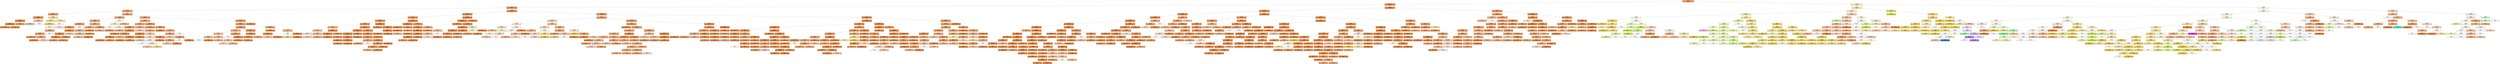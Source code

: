 digraph Tree {
node [shape=box, style="filled, rounded", color="black", fontname=helvetica] ;
edge [fontname=helvetica] ;
0 [label=<X<SUB>3</SUB> &le; 0.581<br/>entropy = 1.09<br/>samples = 8000<br/>value = [6310, 1154, 292, 83, 41, 21, 15, 17, 15, 4, 30<br/>5, 8, 3, 2]>, fillcolor="#eba06a"] ;
1 [label=<X<SUB>2</SUB> &le; 9.348<br/>entropy = 0.603<br/>samples = 6869<br/>value = [6073, 687, 80, 20, 6, 0, 1, 1, 0, 0, 0, 0, 0<br/>0, 1]>, fillcolor="#e89152"] ;
0 -> 1 [labeldistance=2.5, labelangle=45, headlabel="True"] ;
2 [label=<X<SUB>2</SUB> &le; 1.191<br/>entropy = 0.676<br/>samples = 4004<br/>value = [3466, 461, 50, 19, 5, 0, 1, 1, 0, 0, 0, 0, 0<br/>0, 1]>, fillcolor="#e99457"] ;
1 -> 2 ;
3 [label=<X<SUB>1</SUB> &le; 6.448<br/>entropy = 1.009<br/>samples = 891<br/>value = [703, 137, 27, 18, 4, 0, 0, 1, 0, 0, 0, 0, 0<br/>0, 1]>, fillcolor="#eba06a"] ;
2 -> 3 ;
4 [label=<X<SUB>2</SUB> &le; 0.045<br/>entropy = 0.619<br/>samples = 215<br/>value = [182, 33, 0, 0, 0, 0, 0, 0, 0, 0, 0, 0, 0, 0<br/>0]>, fillcolor="#ea985d"] ;
3 -> 4 ;
5 [label=<X<SUB>1</SUB> &le; 1.827<br/>entropy = 0.329<br/>samples = 182<br/>value = [171, 11, 0, 0, 0, 0, 0, 0, 0, 0, 0, 0, 0, 0<br/>0]>, fillcolor="#e78946"] ;
4 -> 5 ;
6 [label=<X<SUB>0</SUB> &le; 25.924<br/>entropy = 0.248<br/>samples = 170<br/>value = [163, 7, 0, 0, 0, 0, 0, 0, 0, 0, 0, 0, 0, 0<br/>0]>, fillcolor="#e68642"] ;
5 -> 6 ;
7 [label=<X<SUB>1</SUB> &le; 0.046<br/>entropy = 0.227<br/>samples = 163<br/>value = [157, 6, 0, 0, 0, 0, 0, 0, 0, 0, 0, 0, 0, 0<br/>0]>, fillcolor="#e68641"] ;
6 -> 7 ;
8 [label=<entropy = 0.235<br/>samples = 156<br/>value = [150, 6, 0, 0, 0, 0, 0, 0, 0, 0, 0, 0, 0, 0<br/>0]>, fillcolor="#e68641"] ;
7 -> 8 ;
9 [label=<entropy = 0.0<br/>samples = 7<br/>value = [7, 0, 0, 0, 0, 0, 0, 0, 0, 0, 0, 0, 0, 0<br/>0]>, fillcolor="#e58139"] ;
7 -> 9 ;
10 [label=<entropy = 0.592<br/>samples = 7<br/>value = [6, 1, 0, 0, 0, 0, 0, 0, 0, 0, 0, 0, 0, 0<br/>0]>, fillcolor="#e9965a"] ;
6 -> 10 ;
11 [label=<X<SUB>0</SUB> &le; 17.723<br/>entropy = 0.918<br/>samples = 12<br/>value = [8, 4, 0, 0, 0, 0, 0, 0, 0, 0, 0, 0, 0, 0<br/>0]>, fillcolor="#f2c09c"] ;
5 -> 11 ;
12 [label=<entropy = 0.881<br/>samples = 10<br/>value = [7, 3, 0, 0, 0, 0, 0, 0, 0, 0, 0, 0, 0, 0<br/>0]>, fillcolor="#f0b78e"] ;
11 -> 12 ;
13 [label=<entropy = 1.0<br/>samples = 2<br/>value = [1, 1, 0, 0, 0, 0, 0, 0, 0, 0, 0, 0, 0, 0<br/>0]>, fillcolor="#ffffff"] ;
11 -> 13 ;
14 [label=<X<SUB>0</SUB> &le; 63.094<br/>entropy = 0.918<br/>samples = 33<br/>value = [11, 22, 0, 0, 0, 0, 0, 0, 0, 0, 0, 0, 0, 0<br/>0]>, fillcolor="#f2e29c"] ;
4 -> 14 ;
15 [label=<X<SUB>0</SUB> &le; 22.348<br/>entropy = 0.918<br/>samples = 30<br/>value = [10, 20, 0, 0, 0, 0, 0, 0, 0, 0, 0, 0, 0, 0<br/>0]>, fillcolor="#f2e29c"] ;
14 -> 15 ;
16 [label=<entropy = 0.592<br/>samples = 14<br/>value = [2, 12, 0, 0, 0, 0, 0, 0, 0, 0, 0, 0, 0, 0<br/>0]>, fillcolor="#e9cf5a"] ;
15 -> 16 ;
17 [label=<X<SUB>0</SUB> &le; 58.733<br/>entropy = 1.0<br/>samples = 16<br/>value = [8, 8, 0, 0, 0, 0, 0, 0, 0, 0, 0, 0, 0, 0<br/>0]>, fillcolor="#ffffff"] ;
15 -> 17 ;
18 [label=<entropy = 0.991<br/>samples = 9<br/>value = [4, 5, 0, 0, 0, 0, 0, 0, 0, 0, 0, 0, 0, 0<br/>0]>, fillcolor="#faf3d7"] ;
17 -> 18 ;
19 [label=<entropy = 0.985<br/>samples = 7<br/>value = [4, 3, 0, 0, 0, 0, 0, 0, 0, 0, 0, 0, 0, 0<br/>0]>, fillcolor="#f8e0ce"] ;
17 -> 19 ;
20 [label=<entropy = 0.918<br/>samples = 3<br/>value = [1, 2, 0, 0, 0, 0, 0, 0, 0, 0, 0, 0, 0, 0<br/>0]>, fillcolor="#f2e29c"] ;
14 -> 20 ;
21 [label=<X<SUB>0</SUB> &le; 12.721<br/>entropy = 1.101<br/>samples = 676<br/>value = [521, 104, 27, 18, 4, 0, 0, 1, 0, 0, 0, 0, 0<br/>0, 1]>, fillcolor="#eca36f"] ;
3 -> 21 ;
22 [label=<X<SUB>2</SUB> &le; 0.316<br/>entropy = 1.208<br/>samples = 302<br/>value = [226, 43, 17, 13, 3, 0, 0, 0, 0, 0, 0, 0, 0<br/>0, 0]>, fillcolor="#eda673"] ;
21 -> 22 ;
23 [label=<X<SUB>1</SUB> &le; 69.754<br/>entropy = 1.147<br/>samples = 281<br/>value = [217, 34, 14, 13, 3, 0, 0, 0, 0, 0, 0, 0, 0<br/>0, 0]>, fillcolor="#eca26c"] ;
22 -> 23 ;
24 [label=<X<SUB>0</SUB> &le; 4.54<br/>entropy = 0.863<br/>samples = 112<br/>value = [94, 10, 3, 5, 0, 0, 0, 0, 0, 0, 0, 0, 0, 0<br/>0]>, fillcolor="#ea975c"] ;
23 -> 24 ;
25 [label=<X<SUB>1</SUB> &le; 37.693<br/>entropy = 0.672<br/>samples = 103<br/>value = [90, 10, 2, 1, 0, 0, 0, 0, 0, 0, 0, 0, 0, 0<br/>0]>, fillcolor="#e99355"] ;
24 -> 25 ;
26 [label=<X<SUB>1</SUB> &le; 32.304<br/>entropy = 1.136<br/>samples = 32<br/>value = [24, 5, 2, 1, 0, 0, 0, 0, 0, 0, 0, 0, 0, 0<br/>0]>, fillcolor="#eda674"] ;
25 -> 26 ;
27 [label=<X<SUB>1</SUB> &le; 19.916<br/>entropy = 0.806<br/>samples = 28<br/>value = [23, 4, 1, 0, 0, 0, 0, 0, 0, 0, 0, 0, 0, 0<br/>0]>, fillcolor="#ea9b62"] ;
26 -> 27 ;
28 [label=<entropy = 0.439<br/>samples = 11<br/>value = [10, 1, 0, 0, 0, 0, 0, 0, 0, 0, 0, 0, 0, 0<br/>0]>, fillcolor="#e88e4d"] ;
27 -> 28 ;
29 [label=<X<SUB>1</SUB> &le; 21.549<br/>entropy = 0.978<br/>samples = 17<br/>value = [13, 3, 1, 0, 0, 0, 0, 0, 0, 0, 0, 0, 0, 0<br/>0]>, fillcolor="#eca572"] ;
27 -> 29 ;
30 [label=<entropy = 0.0<br/>samples = 7<br/>value = [7, 0, 0, 0, 0, 0, 0, 0, 0, 0, 0, 0, 0, 0<br/>0]>, fillcolor="#e58139"] ;
29 -> 30 ;
31 [label=<entropy = 1.295<br/>samples = 10<br/>value = [6, 3, 1, 0, 0, 0, 0, 0, 0, 0, 0, 0, 0, 0<br/>0]>, fillcolor="#f4c9aa"] ;
29 -> 31 ;
32 [label=<entropy = 2.0<br/>samples = 4<br/>value = [1, 1, 1, 1, 0, 0, 0, 0, 0, 0, 0, 0, 0, 0<br/>0]>, fillcolor="#ffffff"] ;
26 -> 32 ;
33 [label=<X<SUB>1</SUB> &le; 51.962<br/>entropy = 0.367<br/>samples = 71<br/>value = [66, 5, 0, 0, 0, 0, 0, 0, 0, 0, 0, 0, 0, 0<br/>0]>, fillcolor="#e78b48"] ;
25 -> 33 ;
34 [label=<X<SUB>1</SUB> &le; 46.965<br/>entropy = 0.323<br/>samples = 68<br/>value = [64, 4, 0, 0, 0, 0, 0, 0, 0, 0, 0, 0, 0, 0<br/>0]>, fillcolor="#e78945"] ;
33 -> 34 ;
35 [label=<X<SUB>1</SUB> &le; 41.144<br/>entropy = 0.337<br/>samples = 64<br/>value = [60, 4, 0, 0, 0, 0, 0, 0, 0, 0, 0, 0, 0, 0<br/>0]>, fillcolor="#e78946"] ;
34 -> 35 ;
36 [label=<entropy = 0.469<br/>samples = 10<br/>value = [9, 1, 0, 0, 0, 0, 0, 0, 0, 0, 0, 0, 0, 0<br/>0]>, fillcolor="#e88f4f"] ;
35 -> 36 ;
37 [label=<entropy = 0.31<br/>samples = 54<br/>value = [51, 3, 0, 0, 0, 0, 0, 0, 0, 0, 0, 0, 0, 0<br/>0]>, fillcolor="#e78845"] ;
35 -> 37 ;
38 [label=<entropy = 0.0<br/>samples = 4<br/>value = [4, 0, 0, 0, 0, 0, 0, 0, 0, 0, 0, 0, 0, 0<br/>0]>, fillcolor="#e58139"] ;
34 -> 38 ;
39 [label=<entropy = 0.918<br/>samples = 3<br/>value = [2, 1, 0, 0, 0, 0, 0, 0, 0, 0, 0, 0, 0, 0<br/>0]>, fillcolor="#f2c09c"] ;
33 -> 39 ;
40 [label=<entropy = 1.392<br/>samples = 9<br/>value = [4, 0, 1, 4, 0, 0, 0, 0, 0, 0, 0, 0, 0, 0<br/>0]>, fillcolor="#ffffff"] ;
24 -> 40 ;
41 [label=<X<SUB>0</SUB> &le; 2.113<br/>entropy = 1.302<br/>samples = 169<br/>value = [123, 24, 11, 8, 3, 0, 0, 0, 0, 0, 0, 0, 0, 0<br/>0]>, fillcolor="#eda978"] ;
23 -> 41 ;
42 [label=<X<SUB>1</SUB> &le; 169.901<br/>entropy = 1.372<br/>samples = 131<br/>value = [93, 19, 8, 8, 3, 0, 0, 0, 0, 0, 0, 0, 0, 0<br/>0]>, fillcolor="#eeac7c"] ;
41 -> 42 ;
43 [label=<X<SUB>1</SUB> &le; 108.818<br/>entropy = 1.4<br/>samples = 127<br/>value = [89, 19, 8, 8, 3, 0, 0, 0, 0, 0, 0, 0, 0, 0<br/>0]>, fillcolor="#eead7f"] ;
42 -> 43 ;
44 [label=<X<SUB>1</SUB> &le; 82.036<br/>entropy = 1.536<br/>samples = 105<br/>value = [69, 17, 8, 8, 3, 0, 0, 0, 0, 0, 0, 0, 0, 0<br/>0]>, fillcolor="#f0b58a"] ;
43 -> 44 ;
45 [label=<entropy = 1.563<br/>samples = 102<br/>value = [66, 17, 8, 8, 3, 0, 0, 0, 0, 0, 0, 0, 0, 0<br/>0]>, fillcolor="#f0b68d"] ;
44 -> 45 ;
46 [label=<entropy = 0.0<br/>samples = 3<br/>value = [3, 0, 0, 0, 0, 0, 0, 0, 0, 0, 0, 0, 0, 0<br/>0]>, fillcolor="#e58139"] ;
44 -> 46 ;
47 [label=<entropy = 0.439<br/>samples = 22<br/>value = [20, 2, 0, 0, 0, 0, 0, 0, 0, 0, 0, 0, 0, 0<br/>0]>, fillcolor="#e88e4d"] ;
43 -> 47 ;
48 [label=<entropy = 0.0<br/>samples = 4<br/>value = [4, 0, 0, 0, 0, 0, 0, 0, 0, 0, 0, 0, 0, 0<br/>0]>, fillcolor="#e58139"] ;
42 -> 48 ;
49 [label=<X<SUB>1</SUB> &le; 95.455<br/>entropy = 0.943<br/>samples = 38<br/>value = [30, 5, 3, 0, 0, 0, 0, 0, 0, 0, 0, 0, 0, 0<br/>0]>, fillcolor="#eba069"] ;
41 -> 49 ;
50 [label=<entropy = 1.096<br/>samples = 22<br/>value = [16, 4, 2, 0, 0, 0, 0, 0, 0, 0, 0, 0, 0, 0<br/>0]>, fillcolor="#eeab7b"] ;
49 -> 50 ;
51 [label=<entropy = 0.669<br/>samples = 16<br/>value = [14, 1, 1, 0, 0, 0, 0, 0, 0, 0, 0, 0, 0, 0<br/>0]>, fillcolor="#e89253"] ;
49 -> 51 ;
52 [label=<X<SUB>1</SUB> &le; 73.044<br/>entropy = 1.449<br/>samples = 21<br/>value = [9, 9, 3, 0, 0, 0, 0, 0, 0, 0, 0, 0, 0, 0<br/>0]>, fillcolor="#ffffff"] ;
22 -> 52 ;
53 [label=<X<SUB>1</SUB> &le; 40.701<br/>entropy = 1.379<br/>samples = 17<br/>value = [6, 9, 2, 0, 0, 0, 0, 0, 0, 0, 0, 0, 0, 0<br/>0]>, fillcolor="#f8efc9"] ;
52 -> 53 ;
54 [label=<entropy = 1.0<br/>samples = 2<br/>value = [1, 1, 0, 0, 0, 0, 0, 0, 0, 0, 0, 0, 0, 0<br/>0]>, fillcolor="#ffffff"] ;
53 -> 54 ;
55 [label=<entropy = 1.4<br/>samples = 15<br/>value = [5, 8, 2, 0, 0, 0, 0, 0, 0, 0, 0, 0, 0, 0<br/>0]>, fillcolor="#f7eec4"] ;
53 -> 55 ;
56 [label=<entropy = 0.811<br/>samples = 4<br/>value = [3, 0, 1, 0, 0, 0, 0, 0, 0, 0, 0, 0, 0, 0<br/>0]>, fillcolor="#eeab7b"] ;
52 -> 56 ;
57 [label=<X<SUB>2</SUB> &le; 0.47<br/>entropy = 0.988<br/>samples = 374<br/>value = [295, 61, 10, 5, 1, 0, 0, 1, 0, 0, 0, 0, 0, 0<br/>1]>, fillcolor="#eca16b"] ;
21 -> 57 ;
58 [label=<X<SUB>1</SUB> &le; 112.084<br/>entropy = 1.085<br/>samples = 251<br/>value = [192, 44, 8, 4, 1, 0, 0, 1, 0, 0, 0, 0, 0, 0<br/>1]>, fillcolor="#eca571"] ;
57 -> 58 ;
59 [label=<X<SUB>1</SUB> &le; 36.271<br/>entropy = 1.059<br/>samples = 224<br/>value = [169, 43, 7, 4, 1, 0, 0, 0, 0, 0, 0, 0, 0, 0<br/>0]>, fillcolor="#eda775"] ;
58 -> 59 ;
60 [label=<X<SUB>1</SUB> &le; 19.913<br/>entropy = 0.597<br/>samples = 76<br/>value = [65, 11, 0, 0, 0, 0, 0, 0, 0, 0, 0, 0, 0, 0<br/>0]>, fillcolor="#e9965b"] ;
59 -> 60 ;
61 [label=<entropy = 0.75<br/>samples = 42<br/>value = [33, 9, 0, 0, 0, 0, 0, 0, 0, 0, 0, 0, 0, 0<br/>0]>, fillcolor="#eca36f"] ;
60 -> 61 ;
62 [label=<X<SUB>1</SUB> &le; 21.304<br/>entropy = 0.323<br/>samples = 34<br/>value = [32, 2, 0, 0, 0, 0, 0, 0, 0, 0, 0, 0, 0, 0<br/>0]>, fillcolor="#e78945"] ;
60 -> 62 ;
63 [label=<entropy = 0.0<br/>samples = 14<br/>value = [14, 0, 0, 0, 0, 0, 0, 0, 0, 0, 0, 0, 0, 0<br/>0]>, fillcolor="#e58139"] ;
62 -> 63 ;
64 [label=<X<SUB>0</SUB> &le; 25.538<br/>entropy = 0.469<br/>samples = 20<br/>value = [18, 2, 0, 0, 0, 0, 0, 0, 0, 0, 0, 0, 0, 0<br/>0]>, fillcolor="#e88f4f"] ;
62 -> 64 ;
65 [label=<X<SUB>1</SUB> &le; 30.174<br/>entropy = 0.337<br/>samples = 16<br/>value = [15, 1, 0, 0, 0, 0, 0, 0, 0, 0, 0, 0, 0, 0<br/>0]>, fillcolor="#e78946"] ;
64 -> 65 ;
66 [label=<entropy = 0.0<br/>samples = 4<br/>value = [4, 0, 0, 0, 0, 0, 0, 0, 0, 0, 0, 0, 0, 0<br/>0]>, fillcolor="#e58139"] ;
65 -> 66 ;
67 [label=<entropy = 0.414<br/>samples = 12<br/>value = [11, 1, 0, 0, 0, 0, 0, 0, 0, 0, 0, 0, 0, 0<br/>0]>, fillcolor="#e78c4b"] ;
65 -> 67 ;
68 [label=<entropy = 0.811<br/>samples = 4<br/>value = [3, 1, 0, 0, 0, 0, 0, 0, 0, 0, 0, 0, 0, 0<br/>0]>, fillcolor="#eeab7b"] ;
64 -> 68 ;
69 [label=<X<SUB>0</SUB> &le; 22.549<br/>entropy = 1.233<br/>samples = 148<br/>value = [104, 32, 7, 4, 1, 0, 0, 0, 0, 0, 0, 0, 0, 0<br/>0]>, fillcolor="#efb184"] ;
59 -> 69 ;
70 [label=<entropy = 1.367<br/>samples = 52<br/>value = [32, 15, 3, 2, 0, 0, 0, 0, 0, 0, 0, 0, 0, 0<br/>0]>, fillcolor="#f3c5a4"] ;
69 -> 70 ;
71 [label=<X<SUB>1</SUB> &le; 54.121<br/>entropy = 1.13<br/>samples = 96<br/>value = [72, 17, 4, 2, 1, 0, 0, 0, 0, 0, 0, 0, 0, 0<br/>0]>, fillcolor="#eda775"] ;
69 -> 71 ;
72 [label=<X<SUB>1</SUB> &le; 44.904<br/>entropy = 0.172<br/>samples = 39<br/>value = [38, 1, 0, 0, 0, 0, 0, 0, 0, 0, 0, 0, 0, 0<br/>0]>, fillcolor="#e6843e"] ;
71 -> 72 ;
73 [label=<X<SUB>1</SUB> &le; 39.081<br/>entropy = 0.242<br/>samples = 25<br/>value = [24, 1, 0, 0, 0, 0, 0, 0, 0, 0, 0, 0, 0, 0<br/>0]>, fillcolor="#e68641"] ;
72 -> 73 ;
74 [label=<entropy = 0.0<br/>samples = 3<br/>value = [3, 0, 0, 0, 0, 0, 0, 0, 0, 0, 0, 0, 0, 0<br/>0]>, fillcolor="#e58139"] ;
73 -> 74 ;
75 [label=<entropy = 0.267<br/>samples = 22<br/>value = [21, 1, 0, 0, 0, 0, 0, 0, 0, 0, 0, 0, 0, 0<br/>0]>, fillcolor="#e68742"] ;
73 -> 75 ;
76 [label=<entropy = 0.0<br/>samples = 14<br/>value = [14, 0, 0, 0, 0, 0, 0, 0, 0, 0, 0, 0, 0, 0<br/>0]>, fillcolor="#e58139"] ;
72 -> 76 ;
77 [label=<X<SUB>1</SUB> &le; 88.052<br/>entropy = 1.5<br/>samples = 57<br/>value = [34, 16, 4, 2, 1, 0, 0, 0, 0, 0, 0, 0, 0, 0<br/>0]>, fillcolor="#f4c8a8"] ;
71 -> 77 ;
78 [label=<X<SUB>0</SUB> &le; 27.96<br/>entropy = 1.64<br/>samples = 46<br/>value = [24, 15, 4, 2, 1, 0, 0, 0, 0, 0, 0, 0, 0, 0<br/>0]>, fillcolor="#f7dac6"] ;
77 -> 78 ;
79 [label=<entropy = 1.807<br/>samples = 14<br/>value = [8, 2, 2, 1, 1, 0, 0, 0, 0, 0, 0, 0, 0, 0<br/>0]>, fillcolor="#f2c09c"] ;
78 -> 79 ;
80 [label=<X<SUB>1</SUB> &le; 70.528<br/>entropy = 1.434<br/>samples = 32<br/>value = [16, 13, 2, 1, 0, 0, 0, 0, 0, 0, 0, 0, 0, 0<br/>0]>, fillcolor="#fbebe0"] ;
78 -> 80 ;
81 [label=<entropy = 1.0<br/>samples = 6<br/>value = [3, 3, 0, 0, 0, 0, 0, 0, 0, 0, 0, 0, 0, 0<br/>0]>, fillcolor="#ffffff"] ;
80 -> 81 ;
82 [label=<X<SUB>1</SUB> &le; 76.907<br/>entropy = 1.496<br/>samples = 26<br/>value = [13, 10, 2, 1, 0, 0, 0, 0, 0, 0, 0, 0, 0, 0<br/>0]>, fillcolor="#fae7da"] ;
80 -> 82 ;
83 [label=<entropy = 1.5<br/>samples = 18<br/>value = [11, 4, 2, 1, 0, 0, 0, 0, 0, 0, 0, 0, 0, 0<br/>0]>, fillcolor="#f2c09c"] ;
82 -> 83 ;
84 [label=<entropy = 0.811<br/>samples = 8<br/>value = [2, 6, 0, 0, 0, 0, 0, 0, 0, 0, 0, 0, 0, 0<br/>0]>, fillcolor="#eed87b"] ;
82 -> 84 ;
85 [label=<X<SUB>1</SUB> &le; 94.343<br/>entropy = 0.439<br/>samples = 11<br/>value = [10, 1, 0, 0, 0, 0, 0, 0, 0, 0, 0, 0, 0, 0<br/>0]>, fillcolor="#e88e4d"] ;
77 -> 85 ;
86 [label=<entropy = 0.0<br/>samples = 6<br/>value = [6, 0, 0, 0, 0, 0, 0, 0, 0, 0, 0, 0, 0, 0<br/>0]>, fillcolor="#e58139"] ;
85 -> 86 ;
87 [label=<X<SUB>0</SUB> &le; 59.64<br/>entropy = 0.722<br/>samples = 5<br/>value = [4, 1, 0, 0, 0, 0, 0, 0, 0, 0, 0, 0, 0, 0<br/>0]>, fillcolor="#eca06a"] ;
85 -> 87 ;
88 [label=<entropy = 0.918<br/>samples = 3<br/>value = [2, 1, 0, 0, 0, 0, 0, 0, 0, 0, 0, 0, 0, 0<br/>0]>, fillcolor="#f2c09c"] ;
87 -> 88 ;
89 [label=<entropy = 0.0<br/>samples = 2<br/>value = [2, 0, 0, 0, 0, 0, 0, 0, 0, 0, 0, 0, 0, 0<br/>0]>, fillcolor="#e58139"] ;
87 -> 89 ;
90 [label=<X<SUB>0</SUB> &le; 17.463<br/>entropy = 0.901<br/>samples = 27<br/>value = [23, 1, 1, 0, 0, 0, 0, 1, 0, 0, 0, 0, 0, 0<br/>1]>, fillcolor="#e99457"] ;
58 -> 90 ;
91 [label=<entropy = 0.439<br/>samples = 11<br/>value = [10, 1, 0, 0, 0, 0, 0, 0, 0, 0, 0, 0, 0, 0<br/>0]>, fillcolor="#e88e4d"] ;
90 -> 91 ;
92 [label=<X<SUB>0</SUB> &le; 44.629<br/>entropy = 0.993<br/>samples = 16<br/>value = [13, 0, 1, 0, 0, 0, 0, 1, 0, 0, 0, 0, 0, 0<br/>1]>, fillcolor="#ea9a61"] ;
90 -> 92 ;
93 [label=<entropy = 0.0<br/>samples = 5<br/>value = [5, 0, 0, 0, 0, 0, 0, 0, 0, 0, 0, 0, 0, 0<br/>0]>, fillcolor="#e58139"] ;
92 -> 93 ;
94 [label=<X<SUB>1</SUB> &le; 179.656<br/>entropy = 1.278<br/>samples = 11<br/>value = [8, 0, 1, 0, 0, 0, 0, 1, 0, 0, 0, 0, 0, 0<br/>1]>, fillcolor="#eda774"] ;
92 -> 94 ;
95 [label=<X<SUB>0</SUB> &le; 55.817<br/>entropy = 0.986<br/>samples = 9<br/>value = [7, 0, 0, 0, 0, 0, 0, 1, 0, 0, 0, 0, 0, 0<br/>1]>, fillcolor="#eca06a"] ;
94 -> 95 ;
96 [label=<entropy = 0.918<br/>samples = 3<br/>value = [2, 0, 0, 0, 0, 0, 0, 1, 0, 0, 0, 0, 0, 0<br/>0]>, fillcolor="#f2c09c"] ;
95 -> 96 ;
97 [label=<X<SUB>1</SUB> &le; 146.071<br/>entropy = 0.65<br/>samples = 6<br/>value = [5, 0, 0, 0, 0, 0, 0, 0, 0, 0, 0, 0, 0, 0<br/>1]>, fillcolor="#ea9a61"] ;
95 -> 97 ;
98 [label=<entropy = 1.0<br/>samples = 2<br/>value = [1, 0, 0, 0, 0, 0, 0, 0, 0, 0, 0, 0, 0, 0<br/>1]>, fillcolor="#ffffff"] ;
97 -> 98 ;
99 [label=<entropy = 0.0<br/>samples = 4<br/>value = [4, 0, 0, 0, 0, 0, 0, 0, 0, 0, 0, 0, 0, 0<br/>0]>, fillcolor="#e58139"] ;
97 -> 99 ;
100 [label=<entropy = 1.0<br/>samples = 2<br/>value = [1, 0, 1, 0, 0, 0, 0, 0, 0, 0, 0, 0, 0, 0<br/>0]>, fillcolor="#ffffff"] ;
94 -> 100 ;
101 [label=<X<SUB>0</SUB> &le; 62.276<br/>entropy = 0.762<br/>samples = 123<br/>value = [103, 17, 2, 1, 0, 0, 0, 0, 0, 0, 0, 0, 0, 0<br/>0]>, fillcolor="#ea995e"] ;
57 -> 101 ;
102 [label=<X<SUB>0</SUB> &le; 43.834<br/>entropy = 0.775<br/>samples = 120<br/>value = [100, 17, 2, 1, 0, 0, 0, 0, 0, 0, 0, 0, 0, 0<br/>0]>, fillcolor="#ea995f"] ;
101 -> 102 ;
103 [label=<X<SUB>0</SUB> &le; 31.396<br/>entropy = 0.768<br/>samples = 101<br/>value = [85, 13, 2, 1, 0, 0, 0, 0, 0, 0, 0, 0, 0, 0<br/>0]>, fillcolor="#ea985d"] ;
102 -> 103 ;
104 [label=<X<SUB>0</SUB> &le; 22.36<br/>entropy = 0.974<br/>samples = 48<br/>value = [36, 10, 2, 0, 0, 0, 0, 0, 0, 0, 0, 0, 0, 0<br/>0]>, fillcolor="#eda978"] ;
103 -> 104 ;
105 [label=<X<SUB>1</SUB> &le; 41.177<br/>entropy = 1.173<br/>samples = 27<br/>value = [18, 7, 2, 0, 0, 0, 0, 0, 0, 0, 0, 0, 0, 0<br/>0]>, fillcolor="#f1ba92"] ;
104 -> 105 ;
106 [label=<X<SUB>1</SUB> &le; 16.341<br/>entropy = 1.189<br/>samples = 12<br/>value = [8, 3, 1, 0, 0, 0, 0, 0, 0, 0, 0, 0, 0, 0<br/>0]>, fillcolor="#f1b991"] ;
105 -> 106 ;
107 [label=<entropy = 1.449<br/>samples = 7<br/>value = [3, 3, 1, 0, 0, 0, 0, 0, 0, 0, 0, 0, 0, 0<br/>0]>, fillcolor="#ffffff"] ;
106 -> 107 ;
108 [label=<entropy = 0.0<br/>samples = 5<br/>value = [5, 0, 0, 0, 0, 0, 0, 0, 0, 0, 0, 0, 0, 0<br/>0]>, fillcolor="#e58139"] ;
106 -> 108 ;
109 [label=<X<SUB>1</SUB> &le; 108.456<br/>entropy = 1.159<br/>samples = 15<br/>value = [10, 4, 1, 0, 0, 0, 0, 0, 0, 0, 0, 0, 0, 0<br/>0]>, fillcolor="#f1ba93"] ;
105 -> 109 ;
110 [label=<entropy = 0.811<br/>samples = 4<br/>value = [3, 1, 0, 0, 0, 0, 0, 0, 0, 0, 0, 0, 0, 0<br/>0]>, fillcolor="#eeab7b"] ;
109 -> 110 ;
111 [label=<X<SUB>1</SUB> &le; 158.27<br/>entropy = 1.241<br/>samples = 11<br/>value = [7, 3, 1, 0, 0, 0, 0, 0, 0, 0, 0, 0, 0, 0<br/>0]>, fillcolor="#f2c09c"] ;
109 -> 111 ;
112 [label=<entropy = 1.379<br/>samples = 7<br/>value = [4, 2, 1, 0, 0, 0, 0, 0, 0, 0, 0, 0, 0, 0<br/>0]>, fillcolor="#f5cdb0"] ;
111 -> 112 ;
113 [label=<entropy = 0.811<br/>samples = 4<br/>value = [3, 1, 0, 0, 0, 0, 0, 0, 0, 0, 0, 0, 0, 0<br/>0]>, fillcolor="#eeab7b"] ;
111 -> 113 ;
114 [label=<X<SUB>1</SUB> &le; 22.443<br/>entropy = 0.592<br/>samples = 21<br/>value = [18, 3, 0, 0, 0, 0, 0, 0, 0, 0, 0, 0, 0, 0<br/>0]>, fillcolor="#e9965a"] ;
104 -> 114 ;
115 [label=<entropy = 1.0<br/>samples = 4<br/>value = [2, 2, 0, 0, 0, 0, 0, 0, 0, 0, 0, 0, 0, 0<br/>0]>, fillcolor="#ffffff"] ;
114 -> 115 ;
116 [label=<X<SUB>1</SUB> &le; 30.536<br/>entropy = 0.323<br/>samples = 17<br/>value = [16, 1, 0, 0, 0, 0, 0, 0, 0, 0, 0, 0, 0, 0<br/>0]>, fillcolor="#e78945"] ;
114 -> 116 ;
117 [label=<entropy = 0.0<br/>samples = 2<br/>value = [2, 0, 0, 0, 0, 0, 0, 0, 0, 0, 0, 0, 0, 0<br/>0]>, fillcolor="#e58139"] ;
116 -> 117 ;
118 [label=<entropy = 0.353<br/>samples = 15<br/>value = [14, 1, 0, 0, 0, 0, 0, 0, 0, 0, 0, 0, 0, 0<br/>0]>, fillcolor="#e78a47"] ;
116 -> 118 ;
119 [label=<X<SUB>0</SUB> &le; 41.978<br/>entropy = 0.447<br/>samples = 53<br/>value = [49, 3, 0, 1, 0, 0, 0, 0, 0, 0, 0, 0, 0, 0<br/>0]>, fillcolor="#e78b49"] ;
103 -> 119 ;
120 [label=<X<SUB>0</SUB> &le; 38.634<br/>entropy = 0.513<br/>samples = 23<br/>value = [21, 1, 0, 1, 0, 0, 0, 0, 0, 0, 0, 0, 0, 0<br/>0]>, fillcolor="#e78c4b"] ;
119 -> 120 ;
121 [label=<entropy = 0.0<br/>samples = 14<br/>value = [14, 0, 0, 0, 0, 0, 0, 0, 0, 0, 0, 0, 0, 0<br/>0]>, fillcolor="#e58139"] ;
120 -> 121 ;
122 [label=<entropy = 0.986<br/>samples = 9<br/>value = [7, 1, 0, 1, 0, 0, 0, 0, 0, 0, 0, 0, 0, 0<br/>0]>, fillcolor="#eca06a"] ;
120 -> 122 ;
123 [label=<X<SUB>1</SUB> &le; 71.345<br/>entropy = 0.353<br/>samples = 30<br/>value = [28, 2, 0, 0, 0, 0, 0, 0, 0, 0, 0, 0, 0, 0<br/>0]>, fillcolor="#e78a47"] ;
119 -> 123 ;
124 [label=<entropy = 0.918<br/>samples = 6<br/>value = [4, 2, 0, 0, 0, 0, 0, 0, 0, 0, 0, 0, 0, 0<br/>0]>, fillcolor="#f2c09c"] ;
123 -> 124 ;
125 [label=<entropy = 0.0<br/>samples = 24<br/>value = [24, 0, 0, 0, 0, 0, 0, 0, 0, 0, 0, 0, 0, 0<br/>0]>, fillcolor="#e58139"] ;
123 -> 125 ;
126 [label=<X<SUB>1</SUB> &le; 80.844<br/>entropy = 0.742<br/>samples = 19<br/>value = [15, 4, 0, 0, 0, 0, 0, 0, 0, 0, 0, 0, 0, 0<br/>0]>, fillcolor="#eca36e"] ;
102 -> 126 ;
127 [label=<entropy = 0.0<br/>samples = 4<br/>value = [4, 0, 0, 0, 0, 0, 0, 0, 0, 0, 0, 0, 0, 0<br/>0]>, fillcolor="#e58139"] ;
126 -> 127 ;
128 [label=<X<SUB>0</SUB> &le; 46.929<br/>entropy = 0.837<br/>samples = 15<br/>value = [11, 4, 0, 0, 0, 0, 0, 0, 0, 0, 0, 0, 0, 0<br/>0]>, fillcolor="#eeaf81"] ;
126 -> 128 ;
129 [label=<X<SUB>1</SUB> &le; 88.723<br/>entropy = 1.0<br/>samples = 8<br/>value = [4, 4, 0, 0, 0, 0, 0, 0, 0, 0, 0, 0, 0, 0<br/>0]>, fillcolor="#ffffff"] ;
128 -> 129 ;
130 [label=<entropy = 0.722<br/>samples = 5<br/>value = [1, 4, 0, 0, 0, 0, 0, 0, 0, 0, 0, 0, 0, 0<br/>0]>, fillcolor="#ecd46a"] ;
129 -> 130 ;
131 [label=<entropy = 0.0<br/>samples = 3<br/>value = [3, 0, 0, 0, 0, 0, 0, 0, 0, 0, 0, 0, 0, 0<br/>0]>, fillcolor="#e58139"] ;
129 -> 131 ;
132 [label=<entropy = 0.0<br/>samples = 7<br/>value = [7, 0, 0, 0, 0, 0, 0, 0, 0, 0, 0, 0, 0, 0<br/>0]>, fillcolor="#e58139"] ;
128 -> 132 ;
133 [label=<entropy = 0.0<br/>samples = 3<br/>value = [3, 0, 0, 0, 0, 0, 0, 0, 0, 0, 0, 0, 0, 0<br/>0]>, fillcolor="#e58139"] ;
101 -> 133 ;
134 [label=<X<SUB>2</SUB> &le; 4.967<br/>entropy = 0.556<br/>samples = 3113<br/>value = [2763, 324, 23, 1, 1, 0, 1, 0, 0, 0, 0, 0, 0<br/>0, 0]>, fillcolor="#e89152"] ;
2 -> 134 ;
135 [label=<X<SUB>2</SUB> &le; 3.936<br/>entropy = 0.452<br/>samples = 1078<br/>value = [991, 78, 7, 0, 1, 0, 1, 0, 0, 0, 0, 0, 0, 0<br/>0]>, fillcolor="#e78c4a"] ;
134 -> 135 ;
136 [label=<X<SUB>2</SUB> &le; 2.379<br/>entropy = 0.509<br/>samples = 798<br/>value = [719, 73, 5, 0, 0, 0, 1, 0, 0, 0, 0, 0, 0, 0<br/>0]>, fillcolor="#e88f4f"] ;
135 -> 136 ;
137 [label=<X<SUB>0</SUB> &le; 23.602<br/>entropy = 0.616<br/>samples = 494<br/>value = [431, 57, 5, 0, 0, 0, 1, 0, 0, 0, 0, 0, 0, 0<br/>0]>, fillcolor="#e99356"] ;
136 -> 137 ;
138 [label=<X<SUB>0</SUB> &le; 11.999<br/>entropy = 0.699<br/>samples = 392<br/>value = [332, 54, 5, 0, 0, 0, 1, 0, 0, 0, 0, 0, 0, 0<br/>0]>, fillcolor="#ea975c"] ;
137 -> 138 ;
139 [label=<X<SUB>0</SUB> &le; 3.417<br/>entropy = 0.927<br/>samples = 153<br/>value = [112, 39, 1, 0, 0, 0, 1, 0, 0, 0, 0, 0, 0, 0<br/>0]>, fillcolor="#eeae80"] ;
138 -> 139 ;
140 [label=<X<SUB>1</SUB> &le; 2.464<br/>entropy = 0.959<br/>samples = 122<br/>value = [83, 38, 1, 0, 0, 0, 0, 0, 0, 0, 0, 0, 0, 0<br/>0]>, fillcolor="#f1bc95"] ;
139 -> 140 ;
141 [label=<entropy = 1.175<br/>samples = 24<br/>value = [14, 9, 1, 0, 0, 0, 0, 0, 0, 0, 0, 0, 0, 0<br/>0]>, fillcolor="#f6d5bd"] ;
140 -> 141 ;
142 [label=<X<SUB>1</SUB> &le; 9.996<br/>entropy = 0.876<br/>samples = 98<br/>value = [69, 29, 0, 0, 0, 0, 0, 0, 0, 0, 0, 0, 0, 0<br/>0]>, fillcolor="#f0b68c"] ;
140 -> 142 ;
143 [label=<entropy = 0.939<br/>samples = 59<br/>value = [38, 21, 0, 0, 0, 0, 0, 0, 0, 0, 0, 0, 0, 0<br/>0]>, fillcolor="#f3c7a6"] ;
142 -> 143 ;
144 [label=<entropy = 0.732<br/>samples = 39<br/>value = [31, 8, 0, 0, 0, 0, 0, 0, 0, 0, 0, 0, 0, 0<br/>0]>, fillcolor="#eca26c"] ;
142 -> 144 ;
145 [label=<X<SUB>1</SUB> &le; 35.246<br/>entropy = 0.41<br/>samples = 31<br/>value = [29, 1, 0, 0, 0, 0, 1, 0, 0, 0, 0, 0, 0, 0<br/>0]>, fillcolor="#e78946"] ;
139 -> 145 ;
146 [label=<X<SUB>1</SUB> &le; 4.547<br/>entropy = 0.286<br/>samples = 20<br/>value = [19, 1, 0, 0, 0, 0, 0, 0, 0, 0, 0, 0, 0, 0<br/>0]>, fillcolor="#e68843"] ;
145 -> 146 ;
147 [label=<entropy = 0.0<br/>samples = 2<br/>value = [2, 0, 0, 0, 0, 0, 0, 0, 0, 0, 0, 0, 0, 0<br/>0]>, fillcolor="#e58139"] ;
146 -> 147 ;
148 [label=<entropy = 0.31<br/>samples = 18<br/>value = [17, 1, 0, 0, 0, 0, 0, 0, 0, 0, 0, 0, 0, 0<br/>0]>, fillcolor="#e78845"] ;
146 -> 148 ;
149 [label=<entropy = 0.439<br/>samples = 11<br/>value = [10, 0, 0, 0, 0, 0, 1, 0, 0, 0, 0, 0, 0, 0<br/>0]>, fillcolor="#e88e4d"] ;
145 -> 149 ;
150 [label=<X<SUB>0</SUB> &le; 14.694<br/>entropy = 0.459<br/>samples = 239<br/>value = [220, 15, 4, 0, 0, 0, 0, 0, 0, 0, 0, 0, 0, 0<br/>0]>, fillcolor="#e78c4a"] ;
138 -> 150 ;
151 [label=<X<SUB>1</SUB> &le; 145.301<br/>entropy = 0.196<br/>samples = 33<br/>value = [32, 1, 0, 0, 0, 0, 0, 0, 0, 0, 0, 0, 0, 0<br/>0]>, fillcolor="#e6853f"] ;
150 -> 151 ;
152 [label=<X<SUB>1</SUB> &le; 81.557<br/>entropy = 0.229<br/>samples = 27<br/>value = [26, 1, 0, 0, 0, 0, 0, 0, 0, 0, 0, 0, 0, 0<br/>0]>, fillcolor="#e68641"] ;
151 -> 152 ;
153 [label=<X<SUB>1</SUB> &le; 35.049<br/>entropy = 0.25<br/>samples = 24<br/>value = [23, 1, 0, 0, 0, 0, 0, 0, 0, 0, 0, 0, 0, 0<br/>0]>, fillcolor="#e68642"] ;
152 -> 153 ;
154 [label=<entropy = 0.0<br/>samples = 2<br/>value = [2, 0, 0, 0, 0, 0, 0, 0, 0, 0, 0, 0, 0, 0<br/>0]>, fillcolor="#e58139"] ;
153 -> 154 ;
155 [label=<X<SUB>1</SUB> &le; 54.032<br/>entropy = 0.267<br/>samples = 22<br/>value = [21, 1, 0, 0, 0, 0, 0, 0, 0, 0, 0, 0, 0, 0<br/>0]>, fillcolor="#e68742"] ;
153 -> 155 ;
156 [label=<entropy = 0.286<br/>samples = 20<br/>value = [19, 1, 0, 0, 0, 0, 0, 0, 0, 0, 0, 0, 0, 0<br/>0]>, fillcolor="#e68843"] ;
155 -> 156 ;
157 [label=<entropy = 0.0<br/>samples = 2<br/>value = [2, 0, 0, 0, 0, 0, 0, 0, 0, 0, 0, 0, 0, 0<br/>0]>, fillcolor="#e58139"] ;
155 -> 157 ;
158 [label=<entropy = 0.0<br/>samples = 3<br/>value = [3, 0, 0, 0, 0, 0, 0, 0, 0, 0, 0, 0, 0, 0<br/>0]>, fillcolor="#e58139"] ;
152 -> 158 ;
159 [label=<entropy = 0.0<br/>samples = 6<br/>value = [6, 0, 0, 0, 0, 0, 0, 0, 0, 0, 0, 0, 0, 0<br/>0]>, fillcolor="#e58139"] ;
151 -> 159 ;
160 [label=<X<SUB>1</SUB> &le; 109.113<br/>entropy = 0.494<br/>samples = 206<br/>value = [188, 14, 4, 0, 0, 0, 0, 0, 0, 0, 0, 0, 0, 0<br/>0]>, fillcolor="#e78d4c"] ;
150 -> 160 ;
161 [label=<X<SUB>1</SUB> &le; 51.363<br/>entropy = 0.5<br/>samples = 203<br/>value = [185, 14, 4, 0, 0, 0, 0, 0, 0, 0, 0, 0, 0, 0<br/>0]>, fillcolor="#e78d4c"] ;
160 -> 161 ;
162 [label=<X<SUB>1</SUB> &le; 5.775<br/>entropy = 0.564<br/>samples = 172<br/>value = [154, 14, 4, 0, 0, 0, 0, 0, 0, 0, 0, 0, 0, 0<br/>0]>, fillcolor="#e88f50"] ;
161 -> 162 ;
163 [label=<X<SUB>1</SUB> &le; 2.163<br/>entropy = 0.691<br/>samples = 27<br/>value = [22, 5, 0, 0, 0, 0, 0, 0, 0, 0, 0, 0, 0, 0<br/>0]>, fillcolor="#eb9e66"] ;
162 -> 163 ;
164 [label=<entropy = 0.634<br/>samples = 25<br/>value = [21, 4, 0, 0, 0, 0, 0, 0, 0, 0, 0, 0, 0, 0<br/>0]>, fillcolor="#ea995f"] ;
163 -> 164 ;
165 [label=<entropy = 1.0<br/>samples = 2<br/>value = [1, 1, 0, 0, 0, 0, 0, 0, 0, 0, 0, 0, 0, 0<br/>0]>, fillcolor="#ffffff"] ;
163 -> 165 ;
166 [label=<X<SUB>1</SUB> &le; 35.135<br/>entropy = 0.515<br/>samples = 145<br/>value = [132, 9, 4, 0, 0, 0, 0, 0, 0, 0, 0, 0, 0, 0<br/>0]>, fillcolor="#e78d4c"] ;
162 -> 166 ;
167 [label=<X<SUB>1</SUB> &le; 12.565<br/>entropy = 0.529<br/>samples = 140<br/>value = [127, 9, 4, 0, 0, 0, 0, 0, 0, 0, 0, 0, 0, 0<br/>0]>, fillcolor="#e88e4d"] ;
166 -> 167 ;
168 [label=<X<SUB>1</SUB> &le; 8.949<br/>entropy = 0.574<br/>samples = 125<br/>value = [112, 9, 4, 0, 0, 0, 0, 0, 0, 0, 0, 0, 0, 0<br/>0]>, fillcolor="#e88f4f"] ;
167 -> 168 ;
169 [label=<entropy = 1.022<br/>samples = 53<br/>value = [40, 9, 4, 0, 0, 0, 0, 0, 0, 0, 0, 0, 0, 0<br/>0]>, fillcolor="#eda674"] ;
168 -> 169 ;
170 [label=<entropy = 0.0<br/>samples = 72<br/>value = [72, 0, 0, 0, 0, 0, 0, 0, 0, 0, 0, 0, 0, 0<br/>0]>, fillcolor="#e58139"] ;
168 -> 170 ;
171 [label=<entropy = 0.0<br/>samples = 15<br/>value = [15, 0, 0, 0, 0, 0, 0, 0, 0, 0, 0, 0, 0, 0<br/>0]>, fillcolor="#e58139"] ;
167 -> 171 ;
172 [label=<entropy = 0.0<br/>samples = 5<br/>value = [5, 0, 0, 0, 0, 0, 0, 0, 0, 0, 0, 0, 0, 0<br/>0]>, fillcolor="#e58139"] ;
166 -> 172 ;
173 [label=<entropy = 0.0<br/>samples = 31<br/>value = [31, 0, 0, 0, 0, 0, 0, 0, 0, 0, 0, 0, 0, 0<br/>0]>, fillcolor="#e58139"] ;
161 -> 173 ;
174 [label=<entropy = 0.0<br/>samples = 3<br/>value = [3, 0, 0, 0, 0, 0, 0, 0, 0, 0, 0, 0, 0, 0<br/>0]>, fillcolor="#e58139"] ;
160 -> 174 ;
175 [label=<X<SUB>1</SUB> &le; 26.868<br/>entropy = 0.191<br/>samples = 102<br/>value = [99, 3, 0, 0, 0, 0, 0, 0, 0, 0, 0, 0, 0, 0<br/>0]>, fillcolor="#e6853f"] ;
137 -> 175 ;
176 [label=<entropy = 0.0<br/>samples = 9<br/>value = [9, 0, 0, 0, 0, 0, 0, 0, 0, 0, 0, 0, 0, 0<br/>0]>, fillcolor="#e58139"] ;
175 -> 176 ;
177 [label=<X<SUB>1</SUB> &le; 113.984<br/>entropy = 0.206<br/>samples = 93<br/>value = [90, 3, 0, 0, 0, 0, 0, 0, 0, 0, 0, 0, 0, 0<br/>0]>, fillcolor="#e68540"] ;
175 -> 177 ;
178 [label=<X<SUB>1</SUB> &le; 67.211<br/>entropy = 0.29<br/>samples = 59<br/>value = [56, 3, 0, 0, 0, 0, 0, 0, 0, 0, 0, 0, 0, 0<br/>0]>, fillcolor="#e68844"] ;
177 -> 178 ;
179 [label=<entropy = 0.0<br/>samples = 48<br/>value = [48, 0, 0, 0, 0, 0, 0, 0, 0, 0, 0, 0, 0, 0<br/>0]>, fillcolor="#e58139"] ;
178 -> 179 ;
180 [label=<entropy = 0.845<br/>samples = 11<br/>value = [8, 3, 0, 0, 0, 0, 0, 0, 0, 0, 0, 0, 0, 0<br/>0]>, fillcolor="#efb083"] ;
178 -> 180 ;
181 [label=<entropy = 0.0<br/>samples = 34<br/>value = [34, 0, 0, 0, 0, 0, 0, 0, 0, 0, 0, 0, 0, 0<br/>0]>, fillcolor="#e58139"] ;
177 -> 181 ;
182 [label=<X<SUB>0</SUB> &le; 4.476<br/>entropy = 0.297<br/>samples = 304<br/>value = [288, 16, 0, 0, 0, 0, 0, 0, 0, 0, 0, 0, 0, 0<br/>0]>, fillcolor="#e68844"] ;
136 -> 182 ;
183 [label=<X<SUB>0</SUB> &le; 3.7<br/>entropy = 0.168<br/>samples = 241<br/>value = [235, 6, 0, 0, 0, 0, 0, 0, 0, 0, 0, 0, 0, 0<br/>0]>, fillcolor="#e6843e"] ;
182 -> 183 ;
184 [label=<entropy = 0.084<br/>samples = 191<br/>value = [189, 2, 0, 0, 0, 0, 0, 0, 0, 0, 0, 0, 0, 0<br/>0]>, fillcolor="#e5823b"] ;
183 -> 184 ;
185 [label=<entropy = 0.402<br/>samples = 50<br/>value = [46, 4, 0, 0, 0, 0, 0, 0, 0, 0, 0, 0, 0, 0<br/>0]>, fillcolor="#e78c4a"] ;
183 -> 185 ;
186 [label=<X<SUB>0</SUB> &le; 26.888<br/>entropy = 0.631<br/>samples = 63<br/>value = [53, 10, 0, 0, 0, 0, 0, 0, 0, 0, 0, 0, 0, 0<br/>0]>, fillcolor="#ea995e"] ;
182 -> 186 ;
187 [label=<X<SUB>0</SUB> &le; 14.105<br/>entropy = 0.353<br/>samples = 30<br/>value = [28, 2, 0, 0, 0, 0, 0, 0, 0, 0, 0, 0, 0, 0<br/>0]>, fillcolor="#e78a47"] ;
186 -> 187 ;
188 [label=<entropy = 0.592<br/>samples = 7<br/>value = [6, 1, 0, 0, 0, 0, 0, 0, 0, 0, 0, 0, 0, 0<br/>0]>, fillcolor="#e9965a"] ;
187 -> 188 ;
189 [label=<X<SUB>1</SUB> &le; 51.592<br/>entropy = 0.258<br/>samples = 23<br/>value = [22, 1, 0, 0, 0, 0, 0, 0, 0, 0, 0, 0, 0, 0<br/>0]>, fillcolor="#e68742"] ;
187 -> 189 ;
190 [label=<entropy = 0.0<br/>samples = 2<br/>value = [2, 0, 0, 0, 0, 0, 0, 0, 0, 0, 0, 0, 0, 0<br/>0]>, fillcolor="#e58139"] ;
189 -> 190 ;
191 [label=<X<SUB>1</SUB> &le; 112.651<br/>entropy = 0.276<br/>samples = 21<br/>value = [20, 1, 0, 0, 0, 0, 0, 0, 0, 0, 0, 0, 0, 0<br/>0]>, fillcolor="#e68743"] ;
189 -> 191 ;
192 [label=<X<SUB>1</SUB> &le; 81.675<br/>entropy = 0.297<br/>samples = 19<br/>value = [18, 1, 0, 0, 0, 0, 0, 0, 0, 0, 0, 0, 0, 0<br/>0]>, fillcolor="#e68844"] ;
191 -> 192 ;
193 [label=<entropy = 0.544<br/>samples = 8<br/>value = [7, 1, 0, 0, 0, 0, 0, 0, 0, 0, 0, 0, 0, 0<br/>0]>, fillcolor="#e99355"] ;
192 -> 193 ;
194 [label=<entropy = 0.0<br/>samples = 11<br/>value = [11, 0, 0, 0, 0, 0, 0, 0, 0, 0, 0, 0, 0, 0<br/>0]>, fillcolor="#e58139"] ;
192 -> 194 ;
195 [label=<entropy = 0.0<br/>samples = 2<br/>value = [2, 0, 0, 0, 0, 0, 0, 0, 0, 0, 0, 0, 0, 0<br/>0]>, fillcolor="#e58139"] ;
191 -> 195 ;
196 [label=<X<SUB>1</SUB> &le; 48.698<br/>entropy = 0.799<br/>samples = 33<br/>value = [25, 8, 0, 0, 0, 0, 0, 0, 0, 0, 0, 0, 0, 0<br/>0]>, fillcolor="#eda978"] ;
186 -> 196 ;
197 [label=<entropy = 0.439<br/>samples = 11<br/>value = [10, 1, 0, 0, 0, 0, 0, 0, 0, 0, 0, 0, 0, 0<br/>0]>, fillcolor="#e88e4d"] ;
196 -> 197 ;
198 [label=<X<SUB>1</SUB> &le; 98.577<br/>entropy = 0.902<br/>samples = 22<br/>value = [15, 7, 0, 0, 0, 0, 0, 0, 0, 0, 0, 0, 0, 0<br/>0]>, fillcolor="#f1bc95"] ;
196 -> 198 ;
199 [label=<X<SUB>1</SUB> &le; 86.187<br/>entropy = 0.881<br/>samples = 20<br/>value = [14, 6, 0, 0, 0, 0, 0, 0, 0, 0, 0, 0, 0, 0<br/>0]>, fillcolor="#f0b78e"] ;
198 -> 199 ;
200 [label=<entropy = 0.971<br/>samples = 15<br/>value = [9, 6, 0, 0, 0, 0, 0, 0, 0, 0, 0, 0, 0, 0<br/>0]>, fillcolor="#f6d5bd"] ;
199 -> 200 ;
201 [label=<entropy = 0.0<br/>samples = 5<br/>value = [5, 0, 0, 0, 0, 0, 0, 0, 0, 0, 0, 0, 0, 0<br/>0]>, fillcolor="#e58139"] ;
199 -> 201 ;
202 [label=<entropy = 1.0<br/>samples = 2<br/>value = [1, 1, 0, 0, 0, 0, 0, 0, 0, 0, 0, 0, 0, 0<br/>0]>, fillcolor="#ffffff"] ;
198 -> 202 ;
203 [label=<X<SUB>0</SUB> &le; 26.463<br/>entropy = 0.224<br/>samples = 280<br/>value = [272, 5, 2, 0, 1, 0, 0, 0, 0, 0, 0, 0, 0, 0<br/>0]>, fillcolor="#e6853f"] ;
135 -> 203 ;
204 [label=<X<SUB>0</SUB> &le; 6.979<br/>entropy = 0.25<br/>samples = 245<br/>value = [237, 5, 2, 0, 1, 0, 0, 0, 0, 0, 0, 0, 0, 0<br/>0]>, fillcolor="#e68540"] ;
203 -> 204 ;
205 [label=<entropy = 0.0<br/>samples = 113<br/>value = [113, 0, 0, 0, 0, 0, 0, 0, 0, 0, 0, 0, 0, 0<br/>0]>, fillcolor="#e58139"] ;
204 -> 205 ;
206 [label=<X<SUB>1</SUB> &le; 52.87<br/>entropy = 0.409<br/>samples = 132<br/>value = [124, 5, 2, 0, 1, 0, 0, 0, 0, 0, 0, 0, 0, 0<br/>0]>, fillcolor="#e78945"] ;
204 -> 206 ;
207 [label=<X<SUB>0</SUB> &le; 11.215<br/>entropy = 0.241<br/>samples = 126<br/>value = [121, 5, 0, 0, 0, 0, 0, 0, 0, 0, 0, 0, 0, 0<br/>0]>, fillcolor="#e68641"] ;
206 -> 207 ;
208 [label=<X<SUB>1</SUB> &le; 11.528<br/>entropy = 0.265<br/>samples = 89<br/>value = [85, 4, 0, 0, 0, 0, 0, 0, 0, 0, 0, 0, 0, 0<br/>0]>, fillcolor="#e68742"] ;
207 -> 208 ;
209 [label=<X<SUB>1</SUB> &le; 8.673<br/>entropy = 0.397<br/>samples = 51<br/>value = [47, 4, 0, 0, 0, 0, 0, 0, 0, 0, 0, 0, 0, 0<br/>0]>, fillcolor="#e78c4a"] ;
208 -> 209 ;
210 [label=<entropy = 0.0<br/>samples = 16<br/>value = [16, 0, 0, 0, 0, 0, 0, 0, 0, 0, 0, 0, 0, 0<br/>0]>, fillcolor="#e58139"] ;
209 -> 210 ;
211 [label=<entropy = 0.513<br/>samples = 35<br/>value = [31, 4, 0, 0, 0, 0, 0, 0, 0, 0, 0, 0, 0, 0<br/>0]>, fillcolor="#e89153"] ;
209 -> 211 ;
212 [label=<entropy = 0.0<br/>samples = 38<br/>value = [38, 0, 0, 0, 0, 0, 0, 0, 0, 0, 0, 0, 0, 0<br/>0]>, fillcolor="#e58139"] ;
208 -> 212 ;
213 [label=<X<SUB>0</SUB> &le; 14.565<br/>entropy = 0.179<br/>samples = 37<br/>value = [36, 1, 0, 0, 0, 0, 0, 0, 0, 0, 0, 0, 0, 0<br/>0]>, fillcolor="#e6843e"] ;
207 -> 213 ;
214 [label=<entropy = 0.503<br/>samples = 9<br/>value = [8, 1, 0, 0, 0, 0, 0, 0, 0, 0, 0, 0, 0, 0<br/>0]>, fillcolor="#e89152"] ;
213 -> 214 ;
215 [label=<entropy = 0.0<br/>samples = 28<br/>value = [28, 0, 0, 0, 0, 0, 0, 0, 0, 0, 0, 0, 0, 0<br/>0]>, fillcolor="#e58139"] ;
213 -> 215 ;
216 [label=<X<SUB>1</SUB> &le; 122.569<br/>entropy = 1.459<br/>samples = 6<br/>value = [3, 0, 2, 0, 1, 0, 0, 0, 0, 0, 0, 0, 0, 0<br/>0]>, fillcolor="#f8e0ce"] ;
206 -> 216 ;
217 [label=<entropy = 1.5<br/>samples = 4<br/>value = [1, 0, 2, 0, 1, 0, 0, 0, 0, 0, 0, 0, 0, 0<br/>0]>, fillcolor="#eaf6bd"] ;
216 -> 217 ;
218 [label=<entropy = 0.0<br/>samples = 2<br/>value = [2, 0, 0, 0, 0, 0, 0, 0, 0, 0, 0, 0, 0, 0<br/>0]>, fillcolor="#e58139"] ;
216 -> 218 ;
219 [label=<entropy = 0.0<br/>samples = 35<br/>value = [35, 0, 0, 0, 0, 0, 0, 0, 0, 0, 0, 0, 0, 0<br/>0]>, fillcolor="#e58139"] ;
203 -> 219 ;
220 [label=<X<SUB>1</SUB> &le; 11.163<br/>entropy = 0.603<br/>samples = 2035<br/>value = [1772, 246, 16, 1, 0, 0, 0, 0, 0, 0, 0, 0, 0<br/>0, 0]>, fillcolor="#e99456"] ;
134 -> 220 ;
221 [label=<X<SUB>1</SUB> &le; 3.183<br/>entropy = 0.704<br/>samples = 1076<br/>value = [892, 176, 8, 0, 0, 0, 0, 0, 0, 0, 0, 0, 0, 0<br/>0]>, fillcolor="#ea9b61"] ;
220 -> 221 ;
222 [label=<X<SUB>2</SUB> &le; 5.803<br/>entropy = 0.953<br/>samples = 91<br/>value = [57, 34, 0, 0, 0, 0, 0, 0, 0, 0, 0, 0, 0, 0<br/>0]>, fillcolor="#f5ccaf"] ;
221 -> 222 ;
223 [label=<X<SUB>0</SUB> &le; 13.964<br/>entropy = 0.993<br/>samples = 31<br/>value = [17, 14, 0, 0, 0, 0, 0, 0, 0, 0, 0, 0, 0, 0<br/>0]>, fillcolor="#fae9dc"] ;
222 -> 223 ;
224 [label=<X<SUB>0</SUB> &le; 6.297<br/>entropy = 0.98<br/>samples = 12<br/>value = [7, 5, 0, 0, 0, 0, 0, 0, 0, 0, 0, 0, 0, 0<br/>0]>, fillcolor="#f8dbc6"] ;
223 -> 224 ;
225 [label=<entropy = 0.863<br/>samples = 7<br/>value = [5, 2, 0, 0, 0, 0, 0, 0, 0, 0, 0, 0, 0, 0<br/>0]>, fillcolor="#efb388"] ;
224 -> 225 ;
226 [label=<entropy = 0.971<br/>samples = 5<br/>value = [2, 3, 0, 0, 0, 0, 0, 0, 0, 0, 0, 0, 0, 0<br/>0]>, fillcolor="#f6ecbd"] ;
224 -> 226 ;
227 [label=<X<SUB>1</SUB> &le; 2.57<br/>entropy = 0.998<br/>samples = 19<br/>value = [10, 9, 0, 0, 0, 0, 0, 0, 0, 0, 0, 0, 0, 0<br/>0]>, fillcolor="#fcf2eb"] ;
223 -> 227 ;
228 [label=<X<SUB>0</SUB> &le; 21.62<br/>entropy = 0.998<br/>samples = 17<br/>value = [8, 9, 0, 0, 0, 0, 0, 0, 0, 0, 0, 0, 0, 0<br/>0]>, fillcolor="#fcf9e9"] ;
227 -> 228 ;
229 [label=<entropy = 0.98<br/>samples = 12<br/>value = [5, 7, 0, 0, 0, 0, 0, 0, 0, 0, 0, 0, 0, 0<br/>0]>, fillcolor="#f8eec6"] ;
228 -> 229 ;
230 [label=<X<SUB>0</SUB> &le; 39.31<br/>entropy = 0.971<br/>samples = 5<br/>value = [3, 2, 0, 0, 0, 0, 0, 0, 0, 0, 0, 0, 0, 0<br/>0]>, fillcolor="#f6d5bd"] ;
228 -> 230 ;
231 [label=<entropy = 0.918<br/>samples = 3<br/>value = [2, 1, 0, 0, 0, 0, 0, 0, 0, 0, 0, 0, 0, 0<br/>0]>, fillcolor="#f2c09c"] ;
230 -> 231 ;
232 [label=<entropy = 1.0<br/>samples = 2<br/>value = [1, 1, 0, 0, 0, 0, 0, 0, 0, 0, 0, 0, 0, 0<br/>0]>, fillcolor="#ffffff"] ;
230 -> 232 ;
233 [label=<entropy = 0.0<br/>samples = 2<br/>value = [2, 0, 0, 0, 0, 0, 0, 0, 0, 0, 0, 0, 0, 0<br/>0]>, fillcolor="#e58139"] ;
227 -> 233 ;
234 [label=<X<SUB>0</SUB> &le; 12.866<br/>entropy = 0.918<br/>samples = 60<br/>value = [40, 20, 0, 0, 0, 0, 0, 0, 0, 0, 0, 0, 0, 0<br/>0]>, fillcolor="#f2c09c"] ;
222 -> 234 ;
235 [label=<X<SUB>2</SUB> &le; 7.033<br/>entropy = 0.974<br/>samples = 32<br/>value = [19, 13, 0, 0, 0, 0, 0, 0, 0, 0, 0, 0, 0, 0<br/>0]>, fillcolor="#f7d7c0"] ;
234 -> 235 ;
236 [label=<X<SUB>1</SUB> &le; 2.431<br/>entropy = 0.837<br/>samples = 15<br/>value = [11, 4, 0, 0, 0, 0, 0, 0, 0, 0, 0, 0, 0, 0<br/>0]>, fillcolor="#eeaf81"] ;
235 -> 236 ;
237 [label=<X<SUB>2</SUB> &le; 6.983<br/>entropy = 0.89<br/>samples = 13<br/>value = [9, 4, 0, 0, 0, 0, 0, 0, 0, 0, 0, 0, 0, 0<br/>0]>, fillcolor="#f1b991"] ;
236 -> 237 ;
238 [label=<entropy = 0.811<br/>samples = 8<br/>value = [6, 2, 0, 0, 0, 0, 0, 0, 0, 0, 0, 0, 0, 0<br/>0]>, fillcolor="#eeab7b"] ;
237 -> 238 ;
239 [label=<entropy = 0.971<br/>samples = 5<br/>value = [3, 2, 0, 0, 0, 0, 0, 0, 0, 0, 0, 0, 0, 0<br/>0]>, fillcolor="#f6d5bd"] ;
237 -> 239 ;
240 [label=<entropy = 0.0<br/>samples = 2<br/>value = [2, 0, 0, 0, 0, 0, 0, 0, 0, 0, 0, 0, 0, 0<br/>0]>, fillcolor="#e58139"] ;
236 -> 240 ;
241 [label=<X<SUB>1</SUB> &le; 2.619<br/>entropy = 0.998<br/>samples = 17<br/>value = [8, 9, 0, 0, 0, 0, 0, 0, 0, 0, 0, 0, 0, 0<br/>0]>, fillcolor="#fcf9e9"] ;
235 -> 241 ;
242 [label=<X<SUB>0</SUB> &le; 10.663<br/>entropy = 0.971<br/>samples = 10<br/>value = [6, 4, 0, 0, 0, 0, 0, 0, 0, 0, 0, 0, 0, 0<br/>0]>, fillcolor="#f6d5bd"] ;
241 -> 242 ;
243 [label=<entropy = 1.0<br/>samples = 2<br/>value = [1, 1, 0, 0, 0, 0, 0, 0, 0, 0, 0, 0, 0, 0<br/>0]>, fillcolor="#ffffff"] ;
242 -> 243 ;
244 [label=<entropy = 0.954<br/>samples = 8<br/>value = [5, 3, 0, 0, 0, 0, 0, 0, 0, 0, 0, 0, 0, 0<br/>0]>, fillcolor="#f5cdb0"] ;
242 -> 244 ;
245 [label=<X<SUB>2</SUB> &le; 8.361<br/>entropy = 0.863<br/>samples = 7<br/>value = [2, 5, 0, 0, 0, 0, 0, 0, 0, 0, 0, 0, 0, 0<br/>0]>, fillcolor="#efdc88"] ;
241 -> 245 ;
246 [label=<entropy = 0.0<br/>samples = 4<br/>value = [0, 4, 0, 0, 0, 0, 0, 0, 0, 0, 0, 0, 0, 0<br/>0]>, fillcolor="#e5c539"] ;
245 -> 246 ;
247 [label=<entropy = 0.918<br/>samples = 3<br/>value = [2, 1, 0, 0, 0, 0, 0, 0, 0, 0, 0, 0, 0, 0<br/>0]>, fillcolor="#f2c09c"] ;
245 -> 247 ;
248 [label=<X<SUB>0</SUB> &le; 30.184<br/>entropy = 0.811<br/>samples = 28<br/>value = [21, 7, 0, 0, 0, 0, 0, 0, 0, 0, 0, 0, 0, 0<br/>0]>, fillcolor="#eeab7b"] ;
234 -> 248 ;
249 [label=<X<SUB>1</SUB> &le; 2.883<br/>entropy = 0.702<br/>samples = 21<br/>value = [17, 4, 0, 0, 0, 0, 0, 0, 0, 0, 0, 0, 0, 0<br/>0]>, fillcolor="#eb9f68"] ;
248 -> 249 ;
250 [label=<entropy = 0.567<br/>samples = 15<br/>value = [13, 2, 0, 0, 0, 0, 0, 0, 0, 0, 0, 0, 0, 0<br/>0]>, fillcolor="#e99457"] ;
249 -> 250 ;
251 [label=<X<SUB>2</SUB> &le; 6.763<br/>entropy = 0.918<br/>samples = 6<br/>value = [4, 2, 0, 0, 0, 0, 0, 0, 0, 0, 0, 0, 0, 0<br/>0]>, fillcolor="#f2c09c"] ;
249 -> 251 ;
252 [label=<entropy = 1.0<br/>samples = 4<br/>value = [2, 2, 0, 0, 0, 0, 0, 0, 0, 0, 0, 0, 0, 0<br/>0]>, fillcolor="#ffffff"] ;
251 -> 252 ;
253 [label=<entropy = 0.0<br/>samples = 2<br/>value = [2, 0, 0, 0, 0, 0, 0, 0, 0, 0, 0, 0, 0, 0<br/>0]>, fillcolor="#e58139"] ;
251 -> 253 ;
254 [label=<X<SUB>1</SUB> &le; 2.644<br/>entropy = 0.985<br/>samples = 7<br/>value = [4, 3, 0, 0, 0, 0, 0, 0, 0, 0, 0, 0, 0, 0<br/>0]>, fillcolor="#f8e0ce"] ;
248 -> 254 ;
255 [label=<entropy = 0.0<br/>samples = 2<br/>value = [0, 2, 0, 0, 0, 0, 0, 0, 0, 0, 0, 0, 0, 0<br/>0]>, fillcolor="#e5c539"] ;
254 -> 255 ;
256 [label=<X<SUB>2</SUB> &le; 6.82<br/>entropy = 0.722<br/>samples = 5<br/>value = [4, 1, 0, 0, 0, 0, 0, 0, 0, 0, 0, 0, 0, 0<br/>0]>, fillcolor="#eca06a"] ;
254 -> 256 ;
257 [label=<entropy = 0.0<br/>samples = 2<br/>value = [2, 0, 0, 0, 0, 0, 0, 0, 0, 0, 0, 0, 0, 0<br/>0]>, fillcolor="#e58139"] ;
256 -> 257 ;
258 [label=<entropy = 0.918<br/>samples = 3<br/>value = [2, 1, 0, 0, 0, 0, 0, 0, 0, 0, 0, 0, 0, 0<br/>0]>, fillcolor="#f2c09c"] ;
256 -> 258 ;
259 [label=<X<SUB>2</SUB> &le; 7.499<br/>entropy = 0.661<br/>samples = 985<br/>value = [835, 142, 8, 0, 0, 0, 0, 0, 0, 0, 0, 0, 0, 0<br/>0]>, fillcolor="#ea975c"] ;
221 -> 259 ;
260 [label=<X<SUB>1</SUB> &le; 5.832<br/>entropy = 0.734<br/>samples = 648<br/>value = [531, 111, 6, 0, 0, 0, 0, 0, 0, 0, 0, 0, 0, 0<br/>0]>, fillcolor="#eb9c64"] ;
259 -> 260 ;
261 [label=<entropy = 0.0<br/>samples = 13<br/>value = [13, 0, 0, 0, 0, 0, 0, 0, 0, 0, 0, 0, 0, 0<br/>0]>, fillcolor="#e58139"] ;
260 -> 261 ;
262 [label=<X<SUB>2</SUB> &le; 6.995<br/>entropy = 0.743<br/>samples = 635<br/>value = [518, 111, 6, 0, 0, 0, 0, 0, 0, 0, 0, 0, 0, 0<br/>0]>, fillcolor="#eb9d65"] ;
260 -> 262 ;
263 [label=<X<SUB>1</SUB> &le; 8.109<br/>entropy = 0.768<br/>samples = 452<br/>value = [363, 85, 4, 0, 0, 0, 0, 0, 0, 0, 0, 0, 0, 0<br/>0]>, fillcolor="#eba069"] ;
262 -> 263 ;
264 [label=<X<SUB>2</SUB> &le; 5.139<br/>entropy = 0.818<br/>samples = 388<br/>value = [303, 81, 4, 0, 0, 0, 0, 0, 0, 0, 0, 0, 0, 0<br/>0]>, fillcolor="#eca470"] ;
263 -> 264 ;
265 [label=<X<SUB>1</SUB> &le; 7.419<br/>entropy = 0.913<br/>samples = 79<br/>value = [60, 17, 2, 0, 0, 0, 0, 0, 0, 0, 0, 0, 0, 0<br/>0]>, fillcolor="#eda876"] ;
264 -> 265 ;
266 [label=<entropy = 0.0<br/>samples = 7<br/>value = [7, 0, 0, 0, 0, 0, 0, 0, 0, 0, 0, 0, 0, 0<br/>0]>, fillcolor="#e58139"] ;
265 -> 266 ;
267 [label=<X<SUB>0</SUB> &le; 14.819<br/>entropy = 0.961<br/>samples = 72<br/>value = [53, 17, 2, 0, 0, 0, 0, 0, 0, 0, 0, 0, 0, 0<br/>0]>, fillcolor="#eead7d"] ;
265 -> 267 ;
268 [label=<entropy = 0.7<br/>samples = 22<br/>value = [19, 2, 1, 0, 0, 0, 0, 0, 0, 0, 0, 0, 0, 0<br/>0]>, fillcolor="#e99457"] ;
267 -> 268 ;
269 [label=<X<SUB>0</SUB> &le; 36.432<br/>entropy = 1.012<br/>samples = 50<br/>value = [34, 15, 1, 0, 0, 0, 0, 0, 0, 0, 0, 0, 0, 0<br/>0]>, fillcolor="#f1bb94"] ;
267 -> 269 ;
270 [label=<entropy = 1.086<br/>samples = 38<br/>value = [24, 13, 1, 0, 0, 0, 0, 0, 0, 0, 0, 0, 0, 0<br/>0]>, fillcolor="#f4c8a8"] ;
269 -> 270 ;
271 [label=<entropy = 0.65<br/>samples = 12<br/>value = [10, 2, 0, 0, 0, 0, 0, 0, 0, 0, 0, 0, 0, 0<br/>0]>, fillcolor="#ea9a61"] ;
269 -> 271 ;
272 [label=<X<SUB>1</SUB> &le; 7.59<br/>entropy = 0.79<br/>samples = 309<br/>value = [243, 64, 2, 0, 0, 0, 0, 0, 0, 0, 0, 0, 0, 0<br/>0]>, fillcolor="#eca36e"] ;
264 -> 272 ;
273 [label=<X<SUB>0</SUB> &le; 9.937<br/>entropy = 0.712<br/>samples = 41<br/>value = [33, 8, 0, 0, 0, 0, 0, 0, 0, 0, 0, 0, 0, 0<br/>0]>, fillcolor="#eba069"] ;
272 -> 273 ;
274 [label=<entropy = 0.874<br/>samples = 17<br/>value = [12, 5, 0, 0, 0, 0, 0, 0, 0, 0, 0, 0, 0, 0<br/>0]>, fillcolor="#f0b58b"] ;
273 -> 274 ;
275 [label=<entropy = 0.544<br/>samples = 24<br/>value = [21, 3, 0, 0, 0, 0, 0, 0, 0, 0, 0, 0, 0, 0<br/>0]>, fillcolor="#e99355"] ;
273 -> 275 ;
276 [label=<X<SUB>0</SUB> &le; 11.799<br/>entropy = 0.8<br/>samples = 268<br/>value = [210, 56, 2, 0, 0, 0, 0, 0, 0, 0, 0, 0, 0, 0<br/>0]>, fillcolor="#eca36f"] ;
272 -> 276 ;
277 [label=<entropy = 0.852<br/>samples = 36<br/>value = [26, 10, 0, 0, 0, 0, 0, 0, 0, 0, 0, 0, 0, 0<br/>0]>, fillcolor="#efb185"] ;
276 -> 277 ;
278 [label=<X<SUB>0</SUB> &le; 40.166<br/>entropy = 0.787<br/>samples = 232<br/>value = [184, 46, 2, 0, 0, 0, 0, 0, 0, 0, 0, 0, 0, 0<br/>0]>, fillcolor="#eca26c"] ;
276 -> 278 ;
279 [label=<X<SUB>0</SUB> &le; 17.422<br/>entropy = 0.792<br/>samples = 221<br/>value = [175, 44, 2, 0, 0, 0, 0, 0, 0, 0, 0, 0, 0, 0<br/>0]>, fillcolor="#eca26c"] ;
278 -> 279 ;
280 [label=<X<SUB>0</SUB> &le; 12.008<br/>entropy = 0.853<br/>samples = 70<br/>value = [54, 15, 1, 0, 0, 0, 0, 0, 0, 0, 0, 0, 0, 0<br/>0]>, fillcolor="#eda673"] ;
279 -> 280 ;
281 [label=<entropy = 0.792<br/>samples = 42<br/>value = [32, 10, 0, 0, 0, 0, 0, 0, 0, 0, 0, 0, 0, 0<br/>0]>, fillcolor="#eda877"] ;
280 -> 281 ;
282 [label=<entropy = 0.889<br/>samples = 28<br/>value = [22, 5, 1, 0, 0, 0, 0, 0, 0, 0, 0, 0, 0, 0<br/>0]>, fillcolor="#eca26d"] ;
280 -> 282 ;
283 [label=<X<SUB>0</SUB> &le; 20.085<br/>entropy = 0.761<br/>samples = 151<br/>value = [121, 29, 1, 0, 0, 0, 0, 0, 0, 0, 0, 0, 0, 0<br/>0]>, fillcolor="#eba06a"] ;
279 -> 283 ;
284 [label=<entropy = 0.716<br/>samples = 136<br/>value = [112, 23, 1, 0, 0, 0, 0, 0, 0, 0, 0, 0, 0, 0<br/>0]>, fillcolor="#eb9c63"] ;
283 -> 284 ;
285 [label=<entropy = 0.971<br/>samples = 15<br/>value = [9, 6, 0, 0, 0, 0, 0, 0, 0, 0, 0, 0, 0, 0<br/>0]>, fillcolor="#f6d5bd"] ;
283 -> 285 ;
286 [label=<entropy = 0.684<br/>samples = 11<br/>value = [9, 2, 0, 0, 0, 0, 0, 0, 0, 0, 0, 0, 0, 0<br/>0]>, fillcolor="#eb9d65"] ;
278 -> 286 ;
287 [label=<X<SUB>2</SUB> &le; 5.916<br/>entropy = 0.337<br/>samples = 64<br/>value = [60, 4, 0, 0, 0, 0, 0, 0, 0, 0, 0, 0, 0, 0<br/>0]>, fillcolor="#e78946"] ;
263 -> 287 ;
288 [label=<X<SUB>0</SUB> &le; 13.056<br/>entropy = 0.371<br/>samples = 56<br/>value = [52, 4, 0, 0, 0, 0, 0, 0, 0, 0, 0, 0, 0, 0<br/>0]>, fillcolor="#e78b48"] ;
287 -> 288 ;
289 [label=<entropy = 0.529<br/>samples = 25<br/>value = [22, 3, 0, 0, 0, 0, 0, 0, 0, 0, 0, 0, 0, 0<br/>0]>, fillcolor="#e99254"] ;
288 -> 289 ;
290 [label=<entropy = 0.206<br/>samples = 31<br/>value = [30, 1, 0, 0, 0, 0, 0, 0, 0, 0, 0, 0, 0, 0<br/>0]>, fillcolor="#e68540"] ;
288 -> 290 ;
291 [label=<entropy = 0.0<br/>samples = 8<br/>value = [8, 0, 0, 0, 0, 0, 0, 0, 0, 0, 0, 0, 0, 0<br/>0]>, fillcolor="#e58139"] ;
287 -> 291 ;
292 [label=<X<SUB>1</SUB> &le; 8.556<br/>entropy = 0.674<br/>samples = 183<br/>value = [155, 26, 2, 0, 0, 0, 0, 0, 0, 0, 0, 0, 0, 0<br/>0]>, fillcolor="#ea975c"] ;
262 -> 292 ;
293 [label=<X<SUB>1</SUB> &le; 7.302<br/>entropy = 0.964<br/>samples = 96<br/>value = [69, 25, 2, 0, 0, 0, 0, 0, 0, 0, 0, 0, 0, 0<br/>0]>, fillcolor="#efb184"] ;
292 -> 293 ;
294 [label=<entropy = 0.881<br/>samples = 20<br/>value = [14, 6, 0, 0, 0, 0, 0, 0, 0, 0, 0, 0, 0, 0<br/>0]>, fillcolor="#f0b78e"] ;
293 -> 294 ;
295 [label=<entropy = 0.976<br/>samples = 76<br/>value = [55, 19, 2, 0, 0, 0, 0, 0, 0, 0, 0, 0, 0, 0<br/>0]>, fillcolor="#efaf82"] ;
293 -> 295 ;
296 [label=<X<SUB>0</SUB> &le; 19.676<br/>entropy = 0.091<br/>samples = 87<br/>value = [86, 1, 0, 0, 0, 0, 0, 0, 0, 0, 0, 0, 0, 0<br/>0]>, fillcolor="#e5823b"] ;
292 -> 296 ;
297 [label=<X<SUB>0</SUB> &le; 7.02<br/>entropy = 0.109<br/>samples = 69<br/>value = [68, 1, 0, 0, 0, 0, 0, 0, 0, 0, 0, 0, 0, 0<br/>0]>, fillcolor="#e5833c"] ;
296 -> 297 ;
298 [label=<entropy = 0.391<br/>samples = 13<br/>value = [12, 1, 0, 0, 0, 0, 0, 0, 0, 0, 0, 0, 0, 0<br/>0]>, fillcolor="#e78c49"] ;
297 -> 298 ;
299 [label=<entropy = 0.0<br/>samples = 56<br/>value = [56, 0, 0, 0, 0, 0, 0, 0, 0, 0, 0, 0, 0, 0<br/>0]>, fillcolor="#e58139"] ;
297 -> 299 ;
300 [label=<entropy = 0.0<br/>samples = 18<br/>value = [18, 0, 0, 0, 0, 0, 0, 0, 0, 0, 0, 0, 0, 0<br/>0]>, fillcolor="#e58139"] ;
296 -> 300 ;
301 [label=<X<SUB>2</SUB> &le; 8.188<br/>entropy = 0.495<br/>samples = 337<br/>value = [304, 31, 2, 0, 0, 0, 0, 0, 0, 0, 0, 0, 0, 0<br/>0]>, fillcolor="#e88f4e"] ;
259 -> 301 ;
302 [label=<X<SUB>0</SUB> &le; 12.288<br/>entropy = 0.595<br/>samples = 250<br/>value = [218, 30, 2, 0, 0, 0, 0, 0, 0, 0, 0, 0, 0, 0<br/>0]>, fillcolor="#e99356"] ;
301 -> 302 ;
303 [label=<X<SUB>1</SUB> &le; 8.868<br/>entropy = 0.696<br/>samples = 140<br/>value = [118, 20, 2, 0, 0, 0, 0, 0, 0, 0, 0, 0, 0, 0<br/>0]>, fillcolor="#ea985d"] ;
302 -> 303 ;
304 [label=<X<SUB>0</SUB> &le; 10.837<br/>entropy = 0.881<br/>samples = 84<br/>value = [65, 17, 2, 0, 0, 0, 0, 0, 0, 0, 0, 0, 0, 0<br/>0]>, fillcolor="#eca571"] ;
303 -> 304 ;
305 [label=<entropy = 0.503<br/>samples = 18<br/>value = [16, 2, 0, 0, 0, 0, 0, 0, 0, 0, 0, 0, 0, 0<br/>0]>, fillcolor="#e89152"] ;
304 -> 305 ;
306 [label=<entropy = 0.958<br/>samples = 66<br/>value = [49, 15, 2, 0, 0, 0, 0, 0, 0, 0, 0, 0, 0, 0<br/>0]>, fillcolor="#eeab7b"] ;
304 -> 306 ;
307 [label=<X<SUB>0</SUB> &le; 7.85<br/>entropy = 0.301<br/>samples = 56<br/>value = [53, 3, 0, 0, 0, 0, 0, 0, 0, 0, 0, 0, 0, 0<br/>0]>, fillcolor="#e68844"] ;
303 -> 307 ;
308 [label=<entropy = 0.0<br/>samples = 10<br/>value = [10, 0, 0, 0, 0, 0, 0, 0, 0, 0, 0, 0, 0, 0<br/>0]>, fillcolor="#e58139"] ;
307 -> 308 ;
309 [label=<X<SUB>0</SUB> &le; 9.434<br/>entropy = 0.348<br/>samples = 46<br/>value = [43, 3, 0, 0, 0, 0, 0, 0, 0, 0, 0, 0, 0, 0<br/>0]>, fillcolor="#e78a47"] ;
307 -> 309 ;
310 [label=<entropy = 0.485<br/>samples = 19<br/>value = [17, 2, 0, 0, 0, 0, 0, 0, 0, 0, 0, 0, 0, 0<br/>0]>, fillcolor="#e89050"] ;
309 -> 310 ;
311 [label=<entropy = 0.229<br/>samples = 27<br/>value = [26, 1, 0, 0, 0, 0, 0, 0, 0, 0, 0, 0, 0, 0<br/>0]>, fillcolor="#e68641"] ;
309 -> 311 ;
312 [label=<X<SUB>0</SUB> &le; 16.625<br/>entropy = 0.439<br/>samples = 110<br/>value = [100, 10, 0, 0, 0, 0, 0, 0, 0, 0, 0, 0, 0, 0<br/>0]>, fillcolor="#e88e4d"] ;
302 -> 312 ;
313 [label=<entropy = 0.0<br/>samples = 28<br/>value = [28, 0, 0, 0, 0, 0, 0, 0, 0, 0, 0, 0, 0, 0<br/>0]>, fillcolor="#e58139"] ;
312 -> 313 ;
314 [label=<entropy = 0.535<br/>samples = 82<br/>value = [72, 10, 0, 0, 0, 0, 0, 0, 0, 0, 0, 0, 0, 0<br/>0]>, fillcolor="#e99254"] ;
312 -> 314 ;
315 [label=<X<SUB>1</SUB> &le; 5.507<br/>entropy = 0.091<br/>samples = 87<br/>value = [86, 1, 0, 0, 0, 0, 0, 0, 0, 0, 0, 0, 0, 0<br/>0]>, fillcolor="#e5823b"] ;
301 -> 315 ;
316 [label=<entropy = 0.0<br/>samples = 19<br/>value = [19, 0, 0, 0, 0, 0, 0, 0, 0, 0, 0, 0, 0, 0<br/>0]>, fillcolor="#e58139"] ;
315 -> 316 ;
317 [label=<entropy = 0.111<br/>samples = 68<br/>value = [67, 1, 0, 0, 0, 0, 0, 0, 0, 0, 0, 0, 0, 0<br/>0]>, fillcolor="#e5833c"] ;
315 -> 317 ;
318 [label=<X<SUB>1</SUB> &le; 112.049<br/>entropy = 0.457<br/>samples = 959<br/>value = [880, 70, 8, 1, 0, 0, 0, 0, 0, 0, 0, 0, 0, 0<br/>0]>, fillcolor="#e78c4b"] ;
220 -> 318 ;
319 [label=<X<SUB>0</SUB> &le; 31.851<br/>entropy = 0.4<br/>samples = 817<br/>value = [758, 55, 4, 0, 0, 0, 0, 0, 0, 0, 0, 0, 0, 0<br/>0]>, fillcolor="#e78b48"] ;
318 -> 319 ;
320 [label=<X<SUB>1</SUB> &le; 35.625<br/>entropy = 0.41<br/>samples = 751<br/>value = [694, 54, 3, 0, 0, 0, 0, 0, 0, 0, 0, 0, 0, 0<br/>0]>, fillcolor="#e78b49"] ;
319 -> 320 ;
321 [label=<X<SUB>2</SUB> &le; 6.54<br/>entropy = 0.25<br/>samples = 403<br/>value = [388, 13, 2, 0, 0, 0, 0, 0, 0, 0, 0, 0, 0, 0<br/>0]>, fillcolor="#e68641"] ;
320 -> 321 ;
322 [label=<X<SUB>2</SUB> &le; 5.23<br/>entropy = 0.392<br/>samples = 97<br/>value = [91, 4, 2, 0, 0, 0, 0, 0, 0, 0, 0, 0, 0, 0<br/>0]>, fillcolor="#e78946"] ;
321 -> 322 ;
323 [label=<X<SUB>0</SUB> &le; 13.919<br/>entropy = 0.141<br/>samples = 50<br/>value = [49, 1, 0, 0, 0, 0, 0, 0, 0, 0, 0, 0, 0, 0<br/>0]>, fillcolor="#e6843d"] ;
322 -> 323 ;
324 [label=<entropy = 0.0<br/>samples = 8<br/>value = [8, 0, 0, 0, 0, 0, 0, 0, 0, 0, 0, 0, 0, 0<br/>0]>, fillcolor="#e58139"] ;
323 -> 324 ;
325 [label=<entropy = 0.162<br/>samples = 42<br/>value = [41, 1, 0, 0, 0, 0, 0, 0, 0, 0, 0, 0, 0, 0<br/>0]>, fillcolor="#e6843e"] ;
323 -> 325 ;
326 [label=<X<SUB>0</SUB> &le; 16.053<br/>entropy = 0.592<br/>samples = 47<br/>value = [42, 3, 2, 0, 0, 0, 0, 0, 0, 0, 0, 0, 0, 0<br/>0]>, fillcolor="#e88f50"] ;
322 -> 326 ;
327 [label=<X<SUB>1</SUB> &le; 28.647<br/>entropy = 0.893<br/>samples = 21<br/>value = [17, 2, 2, 0, 0, 0, 0, 0, 0, 0, 0, 0, 0, 0<br/>0]>, fillcolor="#ea9c63"] ;
326 -> 327 ;
328 [label=<entropy = 0.986<br/>samples = 18<br/>value = [14, 2, 2, 0, 0, 0, 0, 0, 0, 0, 0, 0, 0, 0<br/>0]>, fillcolor="#eca06a"] ;
327 -> 328 ;
329 [label=<entropy = 0.0<br/>samples = 3<br/>value = [3, 0, 0, 0, 0, 0, 0, 0, 0, 0, 0, 0, 0, 0<br/>0]>, fillcolor="#e58139"] ;
327 -> 329 ;
330 [label=<X<SUB>1</SUB> &le; 18.519<br/>entropy = 0.235<br/>samples = 26<br/>value = [25, 1, 0, 0, 0, 0, 0, 0, 0, 0, 0, 0, 0, 0<br/>0]>, fillcolor="#e68641"] ;
326 -> 330 ;
331 [label=<entropy = 0.31<br/>samples = 18<br/>value = [17, 1, 0, 0, 0, 0, 0, 0, 0, 0, 0, 0, 0, 0<br/>0]>, fillcolor="#e78845"] ;
330 -> 331 ;
332 [label=<entropy = 0.0<br/>samples = 8<br/>value = [8, 0, 0, 0, 0, 0, 0, 0, 0, 0, 0, 0, 0, 0<br/>0]>, fillcolor="#e58139"] ;
330 -> 332 ;
333 [label=<X<SUB>1</SUB> &le; 17.011<br/>entropy = 0.191<br/>samples = 306<br/>value = [297, 9, 0, 0, 0, 0, 0, 0, 0, 0, 0, 0, 0, 0<br/>0]>, fillcolor="#e6853f"] ;
321 -> 333 ;
334 [label=<entropy = 0.0<br/>samples = 122<br/>value = [122, 0, 0, 0, 0, 0, 0, 0, 0, 0, 0, 0, 0, 0<br/>0]>, fillcolor="#e58139"] ;
333 -> 334 ;
335 [label=<X<SUB>2</SUB> &le; 8.608<br/>entropy = 0.282<br/>samples = 184<br/>value = [175, 9, 0, 0, 0, 0, 0, 0, 0, 0, 0, 0, 0, 0<br/>0]>, fillcolor="#e68743"] ;
333 -> 335 ;
336 [label=<X<SUB>0</SUB> &le; 15.211<br/>entropy = 0.25<br/>samples = 144<br/>value = [138, 6, 0, 0, 0, 0, 0, 0, 0, 0, 0, 0, 0, 0<br/>0]>, fillcolor="#e68642"] ;
335 -> 336 ;
337 [label=<X<SUB>2</SUB> &le; 7.376<br/>entropy = 0.146<br/>samples = 48<br/>value = [47, 1, 0, 0, 0, 0, 0, 0, 0, 0, 0, 0, 0, 0<br/>0]>, fillcolor="#e6843d"] ;
336 -> 337 ;
338 [label=<X<SUB>0</SUB> &le; 7.153<br/>entropy = 0.391<br/>samples = 13<br/>value = [12, 1, 0, 0, 0, 0, 0, 0, 0, 0, 0, 0, 0, 0<br/>0]>, fillcolor="#e78c49"] ;
337 -> 338 ;
339 [label=<entropy = 1.0<br/>samples = 2<br/>value = [1, 1, 0, 0, 0, 0, 0, 0, 0, 0, 0, 0, 0, 0<br/>0]>, fillcolor="#ffffff"] ;
338 -> 339 ;
340 [label=<entropy = 0.0<br/>samples = 11<br/>value = [11, 0, 0, 0, 0, 0, 0, 0, 0, 0, 0, 0, 0, 0<br/>0]>, fillcolor="#e58139"] ;
338 -> 340 ;
341 [label=<entropy = 0.0<br/>samples = 35<br/>value = [35, 0, 0, 0, 0, 0, 0, 0, 0, 0, 0, 0, 0, 0<br/>0]>, fillcolor="#e58139"] ;
337 -> 341 ;
342 [label=<X<SUB>0</SUB> &le; 20.821<br/>entropy = 0.295<br/>samples = 96<br/>value = [91, 5, 0, 0, 0, 0, 0, 0, 0, 0, 0, 0, 0, 0<br/>0]>, fillcolor="#e68844"] ;
336 -> 342 ;
343 [label=<X<SUB>2</SUB> &le; 7.798<br/>entropy = 0.523<br/>samples = 17<br/>value = [15, 2, 0, 0, 0, 0, 0, 0, 0, 0, 0, 0, 0, 0<br/>0]>, fillcolor="#e89253"] ;
342 -> 343 ;
344 [label=<entropy = 0.0<br/>samples = 5<br/>value = [5, 0, 0, 0, 0, 0, 0, 0, 0, 0, 0, 0, 0, 0<br/>0]>, fillcolor="#e58139"] ;
343 -> 344 ;
345 [label=<X<SUB>1</SUB> &le; 28.151<br/>entropy = 0.65<br/>samples = 12<br/>value = [10, 2, 0, 0, 0, 0, 0, 0, 0, 0, 0, 0, 0, 0<br/>0]>, fillcolor="#ea9a61"] ;
343 -> 345 ;
346 [label=<entropy = 0.503<br/>samples = 9<br/>value = [8, 1, 0, 0, 0, 0, 0, 0, 0, 0, 0, 0, 0, 0<br/>0]>, fillcolor="#e89152"] ;
345 -> 346 ;
347 [label=<entropy = 0.918<br/>samples = 3<br/>value = [2, 1, 0, 0, 0, 0, 0, 0, 0, 0, 0, 0, 0, 0<br/>0]>, fillcolor="#f2c09c"] ;
345 -> 347 ;
348 [label=<X<SUB>1</SUB> &le; 22.47<br/>entropy = 0.233<br/>samples = 79<br/>value = [76, 3, 0, 0, 0, 0, 0, 0, 0, 0, 0, 0, 0, 0<br/>0]>, fillcolor="#e68641"] ;
342 -> 348 ;
349 [label=<entropy = 0.216<br/>samples = 29<br/>value = [28, 1, 0, 0, 0, 0, 0, 0, 0, 0, 0, 0, 0, 0<br/>0]>, fillcolor="#e68640"] ;
348 -> 349 ;
350 [label=<X<SUB>1</SUB> &le; 28.762<br/>entropy = 0.242<br/>samples = 50<br/>value = [48, 2, 0, 0, 0, 0, 0, 0, 0, 0, 0, 0, 0, 0<br/>0]>, fillcolor="#e68641"] ;
348 -> 350 ;
351 [label=<X<SUB>1</SUB> &le; 24.586<br/>entropy = 0.201<br/>samples = 32<br/>value = [31, 1, 0, 0, 0, 0, 0, 0, 0, 0, 0, 0, 0, 0<br/>0]>, fillcolor="#e6853f"] ;
350 -> 351 ;
352 [label=<entropy = 0.235<br/>samples = 26<br/>value = [25, 1, 0, 0, 0, 0, 0, 0, 0, 0, 0, 0, 0, 0<br/>0]>, fillcolor="#e68641"] ;
351 -> 352 ;
353 [label=<entropy = 0.0<br/>samples = 6<br/>value = [6, 0, 0, 0, 0, 0, 0, 0, 0, 0, 0, 0, 0, 0<br/>0]>, fillcolor="#e58139"] ;
351 -> 353 ;
354 [label=<entropy = 0.31<br/>samples = 18<br/>value = [17, 1, 0, 0, 0, 0, 0, 0, 0, 0, 0, 0, 0, 0<br/>0]>, fillcolor="#e78845"] ;
350 -> 354 ;
355 [label=<X<SUB>1</SUB> &le; 24.569<br/>entropy = 0.384<br/>samples = 40<br/>value = [37, 3, 0, 0, 0, 0, 0, 0, 0, 0, 0, 0, 0, 0<br/>0]>, fillcolor="#e78b49"] ;
335 -> 355 ;
356 [label=<entropy = 0.414<br/>samples = 24<br/>value = [22, 2, 0, 0, 0, 0, 0, 0, 0, 0, 0, 0, 0, 0<br/>0]>, fillcolor="#e78c4b"] ;
355 -> 356 ;
357 [label=<X<SUB>1</SUB> &le; 34.954<br/>entropy = 0.337<br/>samples = 16<br/>value = [15, 1, 0, 0, 0, 0, 0, 0, 0, 0, 0, 0, 0, 0<br/>0]>, fillcolor="#e78946"] ;
355 -> 357 ;
358 [label=<entropy = 0.0<br/>samples = 14<br/>value = [14, 0, 0, 0, 0, 0, 0, 0, 0, 0, 0, 0, 0, 0<br/>0]>, fillcolor="#e58139"] ;
357 -> 358 ;
359 [label=<entropy = 1.0<br/>samples = 2<br/>value = [1, 1, 0, 0, 0, 0, 0, 0, 0, 0, 0, 0, 0, 0<br/>0]>, fillcolor="#ffffff"] ;
357 -> 359 ;
360 [label=<X<SUB>0</SUB> &le; 20.763<br/>entropy = 0.551<br/>samples = 348<br/>value = [306, 41, 1, 0, 0, 0, 0, 0, 0, 0, 0, 0, 0, 0<br/>0]>, fillcolor="#e99254"] ;
320 -> 360 ;
361 [label=<X<SUB>2</SUB> &le; 7.558<br/>entropy = 0.607<br/>samples = 266<br/>value = [229, 36, 1, 0, 0, 0, 0, 0, 0, 0, 0, 0, 0, 0<br/>0]>, fillcolor="#e99559"] ;
360 -> 361 ;
362 [label=<X<SUB>1</SUB> &le; 46.695<br/>entropy = 0.554<br/>samples = 195<br/>value = [172, 22, 1, 0, 0, 0, 0, 0, 0, 0, 0, 0, 0, 0<br/>0]>, fillcolor="#e89253"] ;
361 -> 362 ;
363 [label=<X<SUB>0</SUB> &le; 18.862<br/>entropy = 0.711<br/>samples = 77<br/>value = [62, 15, 0, 0, 0, 0, 0, 0, 0, 0, 0, 0, 0, 0<br/>0]>, fillcolor="#eb9f69"] ;
362 -> 363 ;
364 [label=<X<SUB>2</SUB> &le; 5.362<br/>entropy = 0.75<br/>samples = 70<br/>value = [55, 15, 0, 0, 0, 0, 0, 0, 0, 0, 0, 0, 0, 0<br/>0]>, fillcolor="#eca36f"] ;
363 -> 364 ;
365 [label=<X<SUB>1</SUB> &le; 43.25<br/>entropy = 0.658<br/>samples = 47<br/>value = [39, 8, 0, 0, 0, 0, 0, 0, 0, 0, 0, 0, 0, 0<br/>0]>, fillcolor="#ea9b62"] ;
364 -> 365 ;
366 [label=<entropy = 0.639<br/>samples = 37<br/>value = [31, 6, 0, 0, 0, 0, 0, 0, 0, 0, 0, 0, 0, 0<br/>0]>, fillcolor="#ea995f"] ;
365 -> 366 ;
367 [label=<entropy = 0.722<br/>samples = 10<br/>value = [8, 2, 0, 0, 0, 0, 0, 0, 0, 0, 0, 0, 0, 0<br/>0]>, fillcolor="#eca06a"] ;
365 -> 367 ;
368 [label=<entropy = 0.887<br/>samples = 23<br/>value = [16, 7, 0, 0, 0, 0, 0, 0, 0, 0, 0, 0, 0, 0<br/>0]>, fillcolor="#f0b890"] ;
364 -> 368 ;
369 [label=<entropy = 0.0<br/>samples = 7<br/>value = [7, 0, 0, 0, 0, 0, 0, 0, 0, 0, 0, 0, 0, 0<br/>0]>, fillcolor="#e58139"] ;
363 -> 369 ;
370 [label=<X<SUB>0</SUB> &le; 11.244<br/>entropy = 0.394<br/>samples = 118<br/>value = [110, 7, 1, 0, 0, 0, 0, 0, 0, 0, 0, 0, 0, 0<br/>0]>, fillcolor="#e78a47"] ;
362 -> 370 ;
371 [label=<X<SUB>0</SUB> &le; 5.966<br/>entropy = 0.51<br/>samples = 83<br/>value = [75, 7, 1, 0, 0, 0, 0, 0, 0, 0, 0, 0, 0, 0<br/>0]>, fillcolor="#e88e4e"] ;
370 -> 371 ;
372 [label=<entropy = 0.745<br/>samples = 37<br/>value = [31, 5, 1, 0, 0, 0, 0, 0, 0, 0, 0, 0, 0, 0<br/>0]>, fillcolor="#ea995e"] ;
371 -> 372 ;
373 [label=<X<SUB>2</SUB> &le; 5.085<br/>entropy = 0.258<br/>samples = 46<br/>value = [44, 2, 0, 0, 0, 0, 0, 0, 0, 0, 0, 0, 0, 0<br/>0]>, fillcolor="#e68742"] ;
371 -> 373 ;
374 [label=<X<SUB>1</SUB> &le; 61.319<br/>entropy = 0.316<br/>samples = 35<br/>value = [33, 2, 0, 0, 0, 0, 0, 0, 0, 0, 0, 0, 0, 0<br/>0]>, fillcolor="#e78945"] ;
373 -> 374 ;
375 [label=<entropy = 0.267<br/>samples = 22<br/>value = [21, 1, 0, 0, 0, 0, 0, 0, 0, 0, 0, 0, 0, 0<br/>0]>, fillcolor="#e68742"] ;
374 -> 375 ;
376 [label=<X<SUB>1</SUB> &le; 93.081<br/>entropy = 0.391<br/>samples = 13<br/>value = [12, 1, 0, 0, 0, 0, 0, 0, 0, 0, 0, 0, 0, 0<br/>0]>, fillcolor="#e78c49"] ;
374 -> 376 ;
377 [label=<entropy = 0.0<br/>samples = 10<br/>value = [10, 0, 0, 0, 0, 0, 0, 0, 0, 0, 0, 0, 0, 0<br/>0]>, fillcolor="#e58139"] ;
376 -> 377 ;
378 [label=<entropy = 0.918<br/>samples = 3<br/>value = [2, 1, 0, 0, 0, 0, 0, 0, 0, 0, 0, 0, 0, 0<br/>0]>, fillcolor="#f2c09c"] ;
376 -> 378 ;
379 [label=<entropy = 0.0<br/>samples = 11<br/>value = [11, 0, 0, 0, 0, 0, 0, 0, 0, 0, 0, 0, 0, 0<br/>0]>, fillcolor="#e58139"] ;
373 -> 379 ;
380 [label=<entropy = 0.0<br/>samples = 35<br/>value = [35, 0, 0, 0, 0, 0, 0, 0, 0, 0, 0, 0, 0, 0<br/>0]>, fillcolor="#e58139"] ;
370 -> 380 ;
381 [label=<X<SUB>2</SUB> &le; 8.031<br/>entropy = 0.716<br/>samples = 71<br/>value = [57, 14, 0, 0, 0, 0, 0, 0, 0, 0, 0, 0, 0, 0<br/>0]>, fillcolor="#eba06a"] ;
361 -> 381 ;
382 [label=<X<SUB>1</SUB> &le; 70.768<br/>entropy = 0.845<br/>samples = 11<br/>value = [3, 8, 0, 0, 0, 0, 0, 0, 0, 0, 0, 0, 0, 0<br/>0]>, fillcolor="#efdb83"] ;
381 -> 382 ;
383 [label=<entropy = 0.954<br/>samples = 8<br/>value = [3, 5, 0, 0, 0, 0, 0, 0, 0, 0, 0, 0, 0, 0<br/>0]>, fillcolor="#f5e8b0"] ;
382 -> 383 ;
384 [label=<entropy = 0.0<br/>samples = 3<br/>value = [0, 3, 0, 0, 0, 0, 0, 0, 0, 0, 0, 0, 0, 0<br/>0]>, fillcolor="#e5c539"] ;
382 -> 384 ;
385 [label=<X<SUB>0</SUB> &le; 10.884<br/>entropy = 0.469<br/>samples = 60<br/>value = [54, 6, 0, 0, 0, 0, 0, 0, 0, 0, 0, 0, 0, 0<br/>0]>, fillcolor="#e88f4f"] ;
381 -> 385 ;
386 [label=<X<SUB>1</SUB> &le; 83.857<br/>entropy = 0.497<br/>samples = 55<br/>value = [49, 6, 0, 0, 0, 0, 0, 0, 0, 0, 0, 0, 0, 0<br/>0]>, fillcolor="#e89051"] ;
385 -> 386 ;
387 [label=<X<SUB>1</SUB> &le; 46.715<br/>entropy = 0.402<br/>samples = 50<br/>value = [46, 4, 0, 0, 0, 0, 0, 0, 0, 0, 0, 0, 0, 0<br/>0]>, fillcolor="#e78c4a"] ;
386 -> 387 ;
388 [label=<entropy = 0.667<br/>samples = 23<br/>value = [19, 4, 0, 0, 0, 0, 0, 0, 0, 0, 0, 0, 0, 0<br/>0]>, fillcolor="#ea9c63"] ;
387 -> 388 ;
389 [label=<entropy = 0.0<br/>samples = 27<br/>value = [27, 0, 0, 0, 0, 0, 0, 0, 0, 0, 0, 0, 0, 0<br/>0]>, fillcolor="#e58139"] ;
387 -> 389 ;
390 [label=<entropy = 0.971<br/>samples = 5<br/>value = [3, 2, 0, 0, 0, 0, 0, 0, 0, 0, 0, 0, 0, 0<br/>0]>, fillcolor="#f6d5bd"] ;
386 -> 390 ;
391 [label=<entropy = 0.0<br/>samples = 5<br/>value = [5, 0, 0, 0, 0, 0, 0, 0, 0, 0, 0, 0, 0, 0<br/>0]>, fillcolor="#e58139"] ;
385 -> 391 ;
392 [label=<X<SUB>1</SUB> &le; 71.211<br/>entropy = 0.331<br/>samples = 82<br/>value = [77, 5, 0, 0, 0, 0, 0, 0, 0, 0, 0, 0, 0, 0<br/>0]>, fillcolor="#e78946"] ;
360 -> 392 ;
393 [label=<entropy = 0.0<br/>samples = 41<br/>value = [41, 0, 0, 0, 0, 0, 0, 0, 0, 0, 0, 0, 0, 0<br/>0]>, fillcolor="#e58139"] ;
392 -> 393 ;
394 [label=<X<SUB>1</SUB> &le; 98.941<br/>entropy = 0.535<br/>samples = 41<br/>value = [36, 5, 0, 0, 0, 0, 0, 0, 0, 0, 0, 0, 0, 0<br/>0]>, fillcolor="#e99254"] ;
392 -> 394 ;
395 [label=<X<SUB>2</SUB> &le; 8.541<br/>entropy = 0.614<br/>samples = 33<br/>value = [28, 5, 0, 0, 0, 0, 0, 0, 0, 0, 0, 0, 0, 0<br/>0]>, fillcolor="#ea985c"] ;
394 -> 395 ;
396 [label=<X<SUB>1</SUB> &le; 77.676<br/>entropy = 0.637<br/>samples = 31<br/>value = [26, 5, 0, 0, 0, 0, 0, 0, 0, 0, 0, 0, 0, 0<br/>0]>, fillcolor="#ea995f"] ;
395 -> 396 ;
397 [label=<entropy = 0.0<br/>samples = 8<br/>value = [8, 0, 0, 0, 0, 0, 0, 0, 0, 0, 0, 0, 0, 0<br/>0]>, fillcolor="#e58139"] ;
396 -> 397 ;
398 [label=<X<SUB>0</SUB> &le; 28.661<br/>entropy = 0.755<br/>samples = 23<br/>value = [18, 5, 0, 0, 0, 0, 0, 0, 0, 0, 0, 0, 0, 0<br/>0]>, fillcolor="#eca470"] ;
396 -> 398 ;
399 [label=<X<SUB>2</SUB> &le; 7.298<br/>entropy = 0.971<br/>samples = 5<br/>value = [3, 2, 0, 0, 0, 0, 0, 0, 0, 0, 0, 0, 0, 0<br/>0]>, fillcolor="#f6d5bd"] ;
398 -> 399 ;
400 [label=<entropy = 1.0<br/>samples = 2<br/>value = [1, 1, 0, 0, 0, 0, 0, 0, 0, 0, 0, 0, 0, 0<br/>0]>, fillcolor="#ffffff"] ;
399 -> 400 ;
401 [label=<entropy = 0.918<br/>samples = 3<br/>value = [2, 1, 0, 0, 0, 0, 0, 0, 0, 0, 0, 0, 0, 0<br/>0]>, fillcolor="#f2c09c"] ;
399 -> 401 ;
402 [label=<entropy = 0.65<br/>samples = 18<br/>value = [15, 3, 0, 0, 0, 0, 0, 0, 0, 0, 0, 0, 0, 0<br/>0]>, fillcolor="#ea9a61"] ;
398 -> 402 ;
403 [label=<entropy = 0.0<br/>samples = 2<br/>value = [2, 0, 0, 0, 0, 0, 0, 0, 0, 0, 0, 0, 0, 0<br/>0]>, fillcolor="#e58139"] ;
395 -> 403 ;
404 [label=<entropy = 0.0<br/>samples = 8<br/>value = [8, 0, 0, 0, 0, 0, 0, 0, 0, 0, 0, 0, 0, 0<br/>0]>, fillcolor="#e58139"] ;
394 -> 404 ;
405 [label=<X<SUB>0</SUB> &le; 41.361<br/>entropy = 0.226<br/>samples = 66<br/>value = [64, 1, 1, 0, 0, 0, 0, 0, 0, 0, 0, 0, 0, 0<br/>0]>, fillcolor="#e6853f"] ;
319 -> 405 ;
406 [label=<X<SUB>2</SUB> &le; 5.42<br/>entropy = 0.135<br/>samples = 53<br/>value = [52, 1, 0, 0, 0, 0, 0, 0, 0, 0, 0, 0, 0, 0<br/>0]>, fillcolor="#e6833d"] ;
405 -> 406 ;
407 [label=<entropy = 0.0<br/>samples = 12<br/>value = [12, 0, 0, 0, 0, 0, 0, 0, 0, 0, 0, 0, 0, 0<br/>0]>, fillcolor="#e58139"] ;
406 -> 407 ;
408 [label=<X<SUB>1</SUB> &le; 104.924<br/>entropy = 0.165<br/>samples = 41<br/>value = [40, 1, 0, 0, 0, 0, 0, 0, 0, 0, 0, 0, 0, 0<br/>0]>, fillcolor="#e6843e"] ;
406 -> 408 ;
409 [label=<X<SUB>1</SUB> &le; 14.571<br/>entropy = 0.31<br/>samples = 18<br/>value = [17, 1, 0, 0, 0, 0, 0, 0, 0, 0, 0, 0, 0, 0<br/>0]>, fillcolor="#e78845"] ;
408 -> 409 ;
410 [label=<entropy = 0.0<br/>samples = 3<br/>value = [3, 0, 0, 0, 0, 0, 0, 0, 0, 0, 0, 0, 0, 0<br/>0]>, fillcolor="#e58139"] ;
409 -> 410 ;
411 [label=<X<SUB>1</SUB> &le; 40.618<br/>entropy = 0.353<br/>samples = 15<br/>value = [14, 1, 0, 0, 0, 0, 0, 0, 0, 0, 0, 0, 0, 0<br/>0]>, fillcolor="#e78a47"] ;
409 -> 411 ;
412 [label=<X<SUB>1</SUB> &le; 35.207<br/>entropy = 0.592<br/>samples = 7<br/>value = [6, 1, 0, 0, 0, 0, 0, 0, 0, 0, 0, 0, 0, 0<br/>0]>, fillcolor="#e9965a"] ;
411 -> 412 ;
413 [label=<entropy = 0.811<br/>samples = 4<br/>value = [3, 1, 0, 0, 0, 0, 0, 0, 0, 0, 0, 0, 0, 0<br/>0]>, fillcolor="#eeab7b"] ;
412 -> 413 ;
414 [label=<entropy = 0.0<br/>samples = 3<br/>value = [3, 0, 0, 0, 0, 0, 0, 0, 0, 0, 0, 0, 0, 0<br/>0]>, fillcolor="#e58139"] ;
412 -> 414 ;
415 [label=<entropy = 0.0<br/>samples = 8<br/>value = [8, 0, 0, 0, 0, 0, 0, 0, 0, 0, 0, 0, 0, 0<br/>0]>, fillcolor="#e58139"] ;
411 -> 415 ;
416 [label=<entropy = 0.0<br/>samples = 23<br/>value = [23, 0, 0, 0, 0, 0, 0, 0, 0, 0, 0, 0, 0, 0<br/>0]>, fillcolor="#e58139"] ;
408 -> 416 ;
417 [label=<entropy = 0.391<br/>samples = 13<br/>value = [12, 0, 1, 0, 0, 0, 0, 0, 0, 0, 0, 0, 0, 0<br/>0]>, fillcolor="#e78c49"] ;
405 -> 417 ;
418 [label=<X<SUB>1</SUB> &le; 195.182<br/>entropy = 0.726<br/>samples = 142<br/>value = [122, 15, 4, 1, 0, 0, 0, 0, 0, 0, 0, 0, 0, 0<br/>0]>, fillcolor="#e99558"] ;
318 -> 418 ;
419 [label=<X<SUB>1</SUB> &le; 152.344<br/>entropy = 0.825<br/>samples = 118<br/>value = [98, 15, 4, 1, 0, 0, 0, 0, 0, 0, 0, 0, 0, 0<br/>0]>, fillcolor="#ea995f"] ;
418 -> 419 ;
420 [label=<X<SUB>2</SUB> &le; 6.735<br/>entropy = 0.898<br/>samples = 82<br/>value = [67, 10, 4, 1, 0, 0, 0, 0, 0, 0, 0, 0, 0, 0<br/>0]>, fillcolor="#ea9b62"] ;
419 -> 420 ;
421 [label=<X<SUB>2</SUB> &le; 5.402<br/>entropy = 0.853<br/>samples = 59<br/>value = [49, 7, 2, 1, 0, 0, 0, 0, 0, 0, 0, 0, 0, 0<br/>0]>, fillcolor="#ea995f"] ;
420 -> 421 ;
422 [label=<X<SUB>1</SUB> &le; 125.043<br/>entropy = 0.276<br/>samples = 21<br/>value = [20, 1, 0, 0, 0, 0, 0, 0, 0, 0, 0, 0, 0, 0<br/>0]>, fillcolor="#e68743"] ;
421 -> 422 ;
423 [label=<entropy = 0.0<br/>samples = 16<br/>value = [16, 0, 0, 0, 0, 0, 0, 0, 0, 0, 0, 0, 0, 0<br/>0]>, fillcolor="#e58139"] ;
422 -> 423 ;
424 [label=<entropy = 0.722<br/>samples = 5<br/>value = [4, 1, 0, 0, 0, 0, 0, 0, 0, 0, 0, 0, 0, 0<br/>0]>, fillcolor="#eca06a"] ;
422 -> 424 ;
425 [label=<X<SUB>1</SUB> &le; 122.41<br/>entropy = 1.08<br/>samples = 38<br/>value = [29, 6, 2, 1, 0, 0, 0, 0, 0, 0, 0, 0, 0, 0<br/>0]>, fillcolor="#eca471"] ;
421 -> 425 ;
426 [label=<entropy = 1.43<br/>samples = 14<br/>value = [9, 3, 1, 1, 0, 0, 0, 0, 0, 0, 0, 0, 0, 0<br/>0]>, fillcolor="#f1ba93"] ;
425 -> 426 ;
427 [label=<X<SUB>0</SUB> &le; 19.457<br/>entropy = 0.785<br/>samples = 24<br/>value = [20, 3, 1, 0, 0, 0, 0, 0, 0, 0, 0, 0, 0, 0<br/>0]>, fillcolor="#ea995f"] ;
425 -> 427 ;
428 [label=<X<SUB>0</SUB> &le; 13.598<br/>entropy = 0.868<br/>samples = 16<br/>value = [13, 2, 1, 0, 0, 0, 0, 0, 0, 0, 0, 0, 0, 0<br/>0]>, fillcolor="#eb9c63"] ;
427 -> 428 ;
429 [label=<X<SUB>1</SUB> &le; 132.031<br/>entropy = 0.439<br/>samples = 11<br/>value = [10, 1, 0, 0, 0, 0, 0, 0, 0, 0, 0, 0, 0, 0<br/>0]>, fillcolor="#e88e4d"] ;
428 -> 429 ;
430 [label=<entropy = 0.0<br/>samples = 4<br/>value = [4, 0, 0, 0, 0, 0, 0, 0, 0, 0, 0, 0, 0, 0<br/>0]>, fillcolor="#e58139"] ;
429 -> 430 ;
431 [label=<X<SUB>1</SUB> &le; 138.549<br/>entropy = 0.592<br/>samples = 7<br/>value = [6, 1, 0, 0, 0, 0, 0, 0, 0, 0, 0, 0, 0, 0<br/>0]>, fillcolor="#e9965a"] ;
429 -> 431 ;
432 [label=<entropy = 0.811<br/>samples = 4<br/>value = [3, 1, 0, 0, 0, 0, 0, 0, 0, 0, 0, 0, 0, 0<br/>0]>, fillcolor="#eeab7b"] ;
431 -> 432 ;
433 [label=<entropy = 0.0<br/>samples = 3<br/>value = [3, 0, 0, 0, 0, 0, 0, 0, 0, 0, 0, 0, 0, 0<br/>0]>, fillcolor="#e58139"] ;
431 -> 433 ;
434 [label=<X<SUB>1</SUB> &le; 139.689<br/>entropy = 1.371<br/>samples = 5<br/>value = [3, 1, 1, 0, 0, 0, 0, 0, 0, 0, 0, 0, 0, 0<br/>0]>, fillcolor="#f2c09c"] ;
428 -> 434 ;
435 [label=<entropy = 1.0<br/>samples = 2<br/>value = [1, 1, 0, 0, 0, 0, 0, 0, 0, 0, 0, 0, 0, 0<br/>0]>, fillcolor="#ffffff"] ;
434 -> 435 ;
436 [label=<entropy = 0.918<br/>samples = 3<br/>value = [2, 0, 1, 0, 0, 0, 0, 0, 0, 0, 0, 0, 0, 0<br/>0]>, fillcolor="#f2c09c"] ;
434 -> 436 ;
437 [label=<X<SUB>1</SUB> &le; 140.028<br/>entropy = 0.544<br/>samples = 8<br/>value = [7, 1, 0, 0, 0, 0, 0, 0, 0, 0, 0, 0, 0, 0<br/>0]>, fillcolor="#e99355"] ;
427 -> 437 ;
438 [label=<entropy = 0.0<br/>samples = 4<br/>value = [4, 0, 0, 0, 0, 0, 0, 0, 0, 0, 0, 0, 0, 0<br/>0]>, fillcolor="#e58139"] ;
437 -> 438 ;
439 [label=<entropy = 0.811<br/>samples = 4<br/>value = [3, 1, 0, 0, 0, 0, 0, 0, 0, 0, 0, 0, 0, 0<br/>0]>, fillcolor="#eeab7b"] ;
437 -> 439 ;
440 [label=<X<SUB>2</SUB> &le; 8.773<br/>entropy = 0.966<br/>samples = 23<br/>value = [18, 3, 2, 0, 0, 0, 0, 0, 0, 0, 0, 0, 0, 0<br/>0]>, fillcolor="#eca06a"] ;
420 -> 440 ;
441 [label=<X<SUB>1</SUB> &le; 121.455<br/>entropy = 1.054<br/>samples = 20<br/>value = [15, 3, 2, 0, 0, 0, 0, 0, 0, 0, 0, 0, 0, 0<br/>0]>, fillcolor="#eda673"] ;
440 -> 441 ;
442 [label=<entropy = 0.918<br/>samples = 3<br/>value = [1, 0, 2, 0, 0, 0, 0, 0, 0, 0, 0, 0, 0, 0<br/>0]>, fillcolor="#e0f29c"] ;
441 -> 442 ;
443 [label=<X<SUB>2</SUB> &le; 7.611<br/>entropy = 0.672<br/>samples = 17<br/>value = [14, 3, 0, 0, 0, 0, 0, 0, 0, 0, 0, 0, 0, 0<br/>0]>, fillcolor="#eb9c63"] ;
441 -> 443 ;
444 [label=<X<SUB>0</SUB> &le; 5.308<br/>entropy = 0.414<br/>samples = 12<br/>value = [11, 1, 0, 0, 0, 0, 0, 0, 0, 0, 0, 0, 0, 0<br/>0]>, fillcolor="#e78c4b"] ;
443 -> 444 ;
445 [label=<entropy = 0.811<br/>samples = 4<br/>value = [3, 1, 0, 0, 0, 0, 0, 0, 0, 0, 0, 0, 0, 0<br/>0]>, fillcolor="#eeab7b"] ;
444 -> 445 ;
446 [label=<entropy = 0.0<br/>samples = 8<br/>value = [8, 0, 0, 0, 0, 0, 0, 0, 0, 0, 0, 0, 0, 0<br/>0]>, fillcolor="#e58139"] ;
444 -> 446 ;
447 [label=<entropy = 0.971<br/>samples = 5<br/>value = [3, 2, 0, 0, 0, 0, 0, 0, 0, 0, 0, 0, 0, 0<br/>0]>, fillcolor="#f6d5bd"] ;
443 -> 447 ;
448 [label=<entropy = 0.0<br/>samples = 3<br/>value = [3, 0, 0, 0, 0, 0, 0, 0, 0, 0, 0, 0, 0, 0<br/>0]>, fillcolor="#e58139"] ;
440 -> 448 ;
449 [label=<X<SUB>2</SUB> &le; 5.95<br/>entropy = 0.581<br/>samples = 36<br/>value = [31, 5, 0, 0, 0, 0, 0, 0, 0, 0, 0, 0, 0, 0<br/>0]>, fillcolor="#e99559"] ;
419 -> 449 ;
450 [label=<entropy = 0.0<br/>samples = 10<br/>value = [10, 0, 0, 0, 0, 0, 0, 0, 0, 0, 0, 0, 0, 0<br/>0]>, fillcolor="#e58139"] ;
449 -> 450 ;
451 [label=<X<SUB>1</SUB> &le; 183.475<br/>entropy = 0.706<br/>samples = 26<br/>value = [21, 5, 0, 0, 0, 0, 0, 0, 0, 0, 0, 0, 0, 0<br/>0]>, fillcolor="#eb9f68"] ;
449 -> 451 ;
452 [label=<X<SUB>1</SUB> &le; 165.021<br/>entropy = 0.792<br/>samples = 21<br/>value = [16, 5, 0, 0, 0, 0, 0, 0, 0, 0, 0, 0, 0, 0<br/>0]>, fillcolor="#eda877"] ;
451 -> 452 ;
453 [label=<X<SUB>2</SUB> &le; 8.841<br/>entropy = 0.961<br/>samples = 13<br/>value = [8, 5, 0, 0, 0, 0, 0, 0, 0, 0, 0, 0, 0, 0<br/>0]>, fillcolor="#f5d0b5"] ;
452 -> 453 ;
454 [label=<entropy = 0.811<br/>samples = 4<br/>value = [1, 3, 0, 0, 0, 0, 0, 0, 0, 0, 0, 0, 0, 0<br/>0]>, fillcolor="#eed87b"] ;
453 -> 454 ;
455 [label=<X<SUB>0</SUB> &le; 13.814<br/>entropy = 0.764<br/>samples = 9<br/>value = [7, 2, 0, 0, 0, 0, 0, 0, 0, 0, 0, 0, 0, 0<br/>0]>, fillcolor="#eca572"] ;
453 -> 455 ;
456 [label=<X<SUB>1</SUB> &le; 159.964<br/>entropy = 0.592<br/>samples = 7<br/>value = [6, 1, 0, 0, 0, 0, 0, 0, 0, 0, 0, 0, 0, 0<br/>0]>, fillcolor="#e9965a"] ;
455 -> 456 ;
457 [label=<entropy = 0.0<br/>samples = 4<br/>value = [4, 0, 0, 0, 0, 0, 0, 0, 0, 0, 0, 0, 0, 0<br/>0]>, fillcolor="#e58139"] ;
456 -> 457 ;
458 [label=<entropy = 0.918<br/>samples = 3<br/>value = [2, 1, 0, 0, 0, 0, 0, 0, 0, 0, 0, 0, 0, 0<br/>0]>, fillcolor="#f2c09c"] ;
456 -> 458 ;
459 [label=<entropy = 1.0<br/>samples = 2<br/>value = [1, 1, 0, 0, 0, 0, 0, 0, 0, 0, 0, 0, 0, 0<br/>0]>, fillcolor="#ffffff"] ;
455 -> 459 ;
460 [label=<entropy = 0.0<br/>samples = 8<br/>value = [8, 0, 0, 0, 0, 0, 0, 0, 0, 0, 0, 0, 0, 0<br/>0]>, fillcolor="#e58139"] ;
452 -> 460 ;
461 [label=<entropy = 0.0<br/>samples = 5<br/>value = [5, 0, 0, 0, 0, 0, 0, 0, 0, 0, 0, 0, 0, 0<br/>0]>, fillcolor="#e58139"] ;
451 -> 461 ;
462 [label=<entropy = 0.0<br/>samples = 24<br/>value = [24, 0, 0, 0, 0, 0, 0, 0, 0, 0, 0, 0, 0, 0<br/>0]>, fillcolor="#e58139"] ;
418 -> 462 ;
463 [label=<X<SUB>0</SUB> &le; 24.776<br/>entropy = 0.49<br/>samples = 2865<br/>value = [2607, 226, 30, 1, 1, 0, 0, 0, 0, 0, 0, 0, 0<br/>0, 0]>, fillcolor="#e88d4c"] ;
1 -> 463 ;
464 [label=<X<SUB>2</SUB> &le; 14.309<br/>entropy = 0.408<br/>samples = 2218<br/>value = [2058, 147, 11, 1, 1, 0, 0, 0, 0, 0, 0, 0, 0<br/>0, 0]>, fillcolor="#e78b48"] ;
463 -> 464 ;
465 [label=<X<SUB>0</SUB> &le; 21.329<br/>entropy = 0.361<br/>samples = 844<br/>value = [793, 46, 4, 1, 0, 0, 0, 0, 0, 0, 0, 0, 0, 0<br/>0]>, fillcolor="#e78946"] ;
464 -> 465 ;
466 [label=<X<SUB>1</SUB> &le; 194.285<br/>entropy = 0.312<br/>samples = 812<br/>value = [768, 43, 1, 0, 0, 0, 0, 0, 0, 0, 0, 0, 0, 0<br/>0]>, fillcolor="#e68844"] ;
465 -> 466 ;
467 [label=<X<SUB>2</SUB> &le; 13.426<br/>entropy = 0.3<br/>samples = 799<br/>value = [758, 40, 1, 0, 0, 0, 0, 0, 0, 0, 0, 0, 0, 0<br/>0]>, fillcolor="#e68844"] ;
466 -> 467 ;
468 [label=<X<SUB>2</SUB> &le; 12.731<br/>entropy = 0.272<br/>samples = 522<br/>value = [499, 22, 1, 0, 0, 0, 0, 0, 0, 0, 0, 0, 0, 0<br/>0]>, fillcolor="#e68742"] ;
467 -> 468 ;
469 [label=<X<SUB>2</SUB> &le; 10.819<br/>entropy = 0.266<br/>samples = 380<br/>value = [364, 15, 1, 0, 0, 0, 0, 0, 0, 0, 0, 0, 0, 0<br/>0]>, fillcolor="#e68742"] ;
468 -> 469 ;
470 [label=<entropy = 0.65<br/>samples = 6<br/>value = [5, 0, 1, 0, 0, 0, 0, 0, 0, 0, 0, 0, 0, 0<br/>0]>, fillcolor="#ea9a61"] ;
469 -> 470 ;
471 [label=<X<SUB>2</SUB> &le; 11.344<br/>entropy = 0.243<br/>samples = 374<br/>value = [359, 15, 0, 0, 0, 0, 0, 0, 0, 0, 0, 0, 0, 0<br/>0]>, fillcolor="#e68641"] ;
469 -> 471 ;
472 [label=<X<SUB>0</SUB> &le; 12.327<br/>entropy = 0.176<br/>samples = 152<br/>value = [148, 4, 0, 0, 0, 0, 0, 0, 0, 0, 0, 0, 0, 0<br/>0]>, fillcolor="#e6843e"] ;
471 -> 472 ;
473 [label=<entropy = 0.0<br/>samples = 53<br/>value = [53, 0, 0, 0, 0, 0, 0, 0, 0, 0, 0, 0, 0, 0<br/>0]>, fillcolor="#e58139"] ;
472 -> 473 ;
474 [label=<X<SUB>0</SUB> &le; 16.815<br/>entropy = 0.244<br/>samples = 99<br/>value = [95, 4, 0, 0, 0, 0, 0, 0, 0, 0, 0, 0, 0, 0<br/>0]>, fillcolor="#e68641"] ;
472 -> 474 ;
475 [label=<X<SUB>1</SUB> &le; 48.778<br/>entropy = 0.398<br/>samples = 38<br/>value = [35, 3, 0, 0, 0, 0, 0, 0, 0, 0, 0, 0, 0, 0<br/>0]>, fillcolor="#e78c4a"] ;
474 -> 475 ;
476 [label=<X<SUB>1</SUB> &le; 28.719<br/>entropy = 0.323<br/>samples = 34<br/>value = [32, 2, 0, 0, 0, 0, 0, 0, 0, 0, 0, 0, 0, 0<br/>0]>, fillcolor="#e78945"] ;
475 -> 476 ;
477 [label=<entropy = 0.353<br/>samples = 30<br/>value = [28, 2, 0, 0, 0, 0, 0, 0, 0, 0, 0, 0, 0, 0<br/>0]>, fillcolor="#e78a47"] ;
476 -> 477 ;
478 [label=<entropy = 0.0<br/>samples = 4<br/>value = [4, 0, 0, 0, 0, 0, 0, 0, 0, 0, 0, 0, 0, 0<br/>0]>, fillcolor="#e58139"] ;
476 -> 478 ;
479 [label=<entropy = 0.811<br/>samples = 4<br/>value = [3, 1, 0, 0, 0, 0, 0, 0, 0, 0, 0, 0, 0, 0<br/>0]>, fillcolor="#eeab7b"] ;
475 -> 479 ;
480 [label=<X<SUB>1</SUB> &le; 59.374<br/>entropy = 0.121<br/>samples = 61<br/>value = [60, 1, 0, 0, 0, 0, 0, 0, 0, 0, 0, 0, 0, 0<br/>0]>, fillcolor="#e5833c"] ;
474 -> 480 ;
481 [label=<X<SUB>1</SUB> &le; 15.179<br/>entropy = 0.135<br/>samples = 53<br/>value = [52, 1, 0, 0, 0, 0, 0, 0, 0, 0, 0, 0, 0, 0<br/>0]>, fillcolor="#e6833d"] ;
480 -> 481 ;
482 [label=<entropy = 0.0<br/>samples = 36<br/>value = [36, 0, 0, 0, 0, 0, 0, 0, 0, 0, 0, 0, 0, 0<br/>0]>, fillcolor="#e58139"] ;
481 -> 482 ;
483 [label=<X<SUB>1</SUB> &le; 27.025<br/>entropy = 0.323<br/>samples = 17<br/>value = [16, 1, 0, 0, 0, 0, 0, 0, 0, 0, 0, 0, 0, 0<br/>0]>, fillcolor="#e78945"] ;
481 -> 483 ;
484 [label=<entropy = 0.0<br/>samples = 10<br/>value = [10, 0, 0, 0, 0, 0, 0, 0, 0, 0, 0, 0, 0, 0<br/>0]>, fillcolor="#e58139"] ;
483 -> 484 ;
485 [label=<entropy = 0.592<br/>samples = 7<br/>value = [6, 1, 0, 0, 0, 0, 0, 0, 0, 0, 0, 0, 0, 0<br/>0]>, fillcolor="#e9965a"] ;
483 -> 485 ;
486 [label=<entropy = 0.0<br/>samples = 8<br/>value = [8, 0, 0, 0, 0, 0, 0, 0, 0, 0, 0, 0, 0, 0<br/>0]>, fillcolor="#e58139"] ;
480 -> 486 ;
487 [label=<X<SUB>1</SUB> &le; 107.241<br/>entropy = 0.284<br/>samples = 222<br/>value = [211, 11, 0, 0, 0, 0, 0, 0, 0, 0, 0, 0, 0, 0<br/>0]>, fillcolor="#e68843"] ;
471 -> 487 ;
488 [label=<X<SUB>1</SUB> &le; 43.643<br/>entropy = 0.287<br/>samples = 219<br/>value = [208, 11, 0, 0, 0, 0, 0, 0, 0, 0, 0, 0, 0, 0<br/>0]>, fillcolor="#e68843"] ;
487 -> 488 ;
489 [label=<X<SUB>1</SUB> &le; 15.851<br/>entropy = 0.3<br/>samples = 207<br/>value = [196, 11, 0, 0, 0, 0, 0, 0, 0, 0, 0, 0, 0, 0<br/>0]>, fillcolor="#e68844"] ;
488 -> 489 ;
490 [label=<X<SUB>0</SUB> &le; 14.987<br/>entropy = 0.244<br/>samples = 149<br/>value = [143, 6, 0, 0, 0, 0, 0, 0, 0, 0, 0, 0, 0, 0<br/>0]>, fillcolor="#e68641"] ;
489 -> 490 ;
491 [label=<X<SUB>1</SUB> &le; 12.232<br/>entropy = 0.27<br/>samples = 130<br/>value = [124, 6, 0, 0, 0, 0, 0, 0, 0, 0, 0, 0, 0, 0<br/>0]>, fillcolor="#e68743"] ;
490 -> 491 ;
492 [label=<X<SUB>1</SUB> &le; 4.544<br/>entropy = 0.348<br/>samples = 92<br/>value = [86, 6, 0, 0, 0, 0, 0, 0, 0, 0, 0, 0, 0, 0<br/>0]>, fillcolor="#e78a47"] ;
491 -> 492 ;
493 [label=<entropy = 0.0<br/>samples = 4<br/>value = [4, 0, 0, 0, 0, 0, 0, 0, 0, 0, 0, 0, 0, 0<br/>0]>, fillcolor="#e58139"] ;
492 -> 493 ;
494 [label=<X<SUB>1</SUB> &le; 7.694<br/>entropy = 0.359<br/>samples = 88<br/>value = [82, 6, 0, 0, 0, 0, 0, 0, 0, 0, 0, 0, 0, 0<br/>0]>, fillcolor="#e78a47"] ;
492 -> 494 ;
495 [label=<entropy = 0.0<br/>samples = 17<br/>value = [17, 0, 0, 0, 0, 0, 0, 0, 0, 0, 0, 0, 0, 0<br/>0]>, fillcolor="#e58139"] ;
494 -> 495 ;
496 [label=<X<SUB>0</SUB> &le; 7.57<br/>entropy = 0.418<br/>samples = 71<br/>value = [65, 6, 0, 0, 0, 0, 0, 0, 0, 0, 0, 0, 0, 0<br/>0]>, fillcolor="#e78d4b"] ;
494 -> 496 ;
497 [label=<X<SUB>0</SUB> &le; 4.754<br/>entropy = 0.342<br/>samples = 47<br/>value = [44, 3, 0, 0, 0, 0, 0, 0, 0, 0, 0, 0, 0, 0<br/>0]>, fillcolor="#e78a46"] ;
496 -> 497 ;
498 [label=<entropy = 0.384<br/>samples = 40<br/>value = [37, 3, 0, 0, 0, 0, 0, 0, 0, 0, 0, 0, 0, 0<br/>0]>, fillcolor="#e78b49"] ;
497 -> 498 ;
499 [label=<entropy = 0.0<br/>samples = 7<br/>value = [7, 0, 0, 0, 0, 0, 0, 0, 0, 0, 0, 0, 0, 0<br/>0]>, fillcolor="#e58139"] ;
497 -> 499 ;
500 [label=<entropy = 0.544<br/>samples = 24<br/>value = [21, 3, 0, 0, 0, 0, 0, 0, 0, 0, 0, 0, 0, 0<br/>0]>, fillcolor="#e99355"] ;
496 -> 500 ;
501 [label=<entropy = 0.0<br/>samples = 38<br/>value = [38, 0, 0, 0, 0, 0, 0, 0, 0, 0, 0, 0, 0, 0<br/>0]>, fillcolor="#e58139"] ;
491 -> 501 ;
502 [label=<entropy = 0.0<br/>samples = 19<br/>value = [19, 0, 0, 0, 0, 0, 0, 0, 0, 0, 0, 0, 0, 0<br/>0]>, fillcolor="#e58139"] ;
490 -> 502 ;
503 [label=<X<SUB>1</SUB> &le; 26.7<br/>entropy = 0.424<br/>samples = 58<br/>value = [53, 5, 0, 0, 0, 0, 0, 0, 0, 0, 0, 0, 0, 0<br/>0]>, fillcolor="#e78d4c"] ;
489 -> 503 ;
504 [label=<X<SUB>1</SUB> &le; 20.436<br/>entropy = 0.544<br/>samples = 32<br/>value = [28, 4, 0, 0, 0, 0, 0, 0, 0, 0, 0, 0, 0, 0<br/>0]>, fillcolor="#e99355"] ;
503 -> 504 ;
505 [label=<entropy = 0.0<br/>samples = 3<br/>value = [3, 0, 0, 0, 0, 0, 0, 0, 0, 0, 0, 0, 0, 0<br/>0]>, fillcolor="#e58139"] ;
504 -> 505 ;
506 [label=<X<SUB>1</SUB> &le; 24.221<br/>entropy = 0.579<br/>samples = 29<br/>value = [25, 4, 0, 0, 0, 0, 0, 0, 0, 0, 0, 0, 0, 0<br/>0]>, fillcolor="#e99559"] ;
504 -> 506 ;
507 [label=<entropy = 0.0<br/>samples = 16<br/>value = [16, 0, 0, 0, 0, 0, 0, 0, 0, 0, 0, 0, 0, 0<br/>0]>, fillcolor="#e58139"] ;
506 -> 507 ;
508 [label=<X<SUB>0</SUB> &le; 5.974<br/>entropy = 0.89<br/>samples = 13<br/>value = [9, 4, 0, 0, 0, 0, 0, 0, 0, 0, 0, 0, 0, 0<br/>0]>, fillcolor="#f1b991"] ;
506 -> 508 ;
509 [label=<entropy = 0.811<br/>samples = 4<br/>value = [3, 1, 0, 0, 0, 0, 0, 0, 0, 0, 0, 0, 0, 0<br/>0]>, fillcolor="#eeab7b"] ;
508 -> 509 ;
510 [label=<X<SUB>0</SUB> &le; 10.093<br/>entropy = 0.918<br/>samples = 9<br/>value = [6, 3, 0, 0, 0, 0, 0, 0, 0, 0, 0, 0, 0, 0<br/>0]>, fillcolor="#f2c09c"] ;
508 -> 510 ;
511 [label=<entropy = 1.0<br/>samples = 2<br/>value = [1, 1, 0, 0, 0, 0, 0, 0, 0, 0, 0, 0, 0, 0<br/>0]>, fillcolor="#ffffff"] ;
510 -> 511 ;
512 [label=<entropy = 0.863<br/>samples = 7<br/>value = [5, 2, 0, 0, 0, 0, 0, 0, 0, 0, 0, 0, 0, 0<br/>0]>, fillcolor="#efb388"] ;
510 -> 512 ;
513 [label=<X<SUB>0</SUB> &le; 6.953<br/>entropy = 0.235<br/>samples = 26<br/>value = [25, 1, 0, 0, 0, 0, 0, 0, 0, 0, 0, 0, 0, 0<br/>0]>, fillcolor="#e68641"] ;
503 -> 513 ;
514 [label=<X<SUB>0</SUB> &le; 4.415<br/>entropy = 0.323<br/>samples = 17<br/>value = [16, 1, 0, 0, 0, 0, 0, 0, 0, 0, 0, 0, 0, 0<br/>0]>, fillcolor="#e78945"] ;
513 -> 514 ;
515 [label=<entropy = 0.811<br/>samples = 4<br/>value = [3, 1, 0, 0, 0, 0, 0, 0, 0, 0, 0, 0, 0, 0<br/>0]>, fillcolor="#eeab7b"] ;
514 -> 515 ;
516 [label=<entropy = 0.0<br/>samples = 13<br/>value = [13, 0, 0, 0, 0, 0, 0, 0, 0, 0, 0, 0, 0, 0<br/>0]>, fillcolor="#e58139"] ;
514 -> 516 ;
517 [label=<entropy = 0.0<br/>samples = 9<br/>value = [9, 0, 0, 0, 0, 0, 0, 0, 0, 0, 0, 0, 0, 0<br/>0]>, fillcolor="#e58139"] ;
513 -> 517 ;
518 [label=<entropy = 0.0<br/>samples = 12<br/>value = [12, 0, 0, 0, 0, 0, 0, 0, 0, 0, 0, 0, 0, 0<br/>0]>, fillcolor="#e58139"] ;
488 -> 518 ;
519 [label=<entropy = 0.0<br/>samples = 3<br/>value = [3, 0, 0, 0, 0, 0, 0, 0, 0, 0, 0, 0, 0, 0<br/>0]>, fillcolor="#e58139"] ;
487 -> 519 ;
520 [label=<X<SUB>1</SUB> &le; 52.247<br/>entropy = 0.283<br/>samples = 142<br/>value = [135, 7, 0, 0, 0, 0, 0, 0, 0, 0, 0, 0, 0, 0<br/>0]>, fillcolor="#e68843"] ;
468 -> 520 ;
521 [label=<X<SUB>0</SUB> &le; 6.383<br/>entropy = 0.103<br/>samples = 74<br/>value = [73, 1, 0, 0, 0, 0, 0, 0, 0, 0, 0, 0, 0, 0<br/>0]>, fillcolor="#e5833c"] ;
520 -> 521 ;
522 [label=<entropy = 0.0<br/>samples = 63<br/>value = [63, 0, 0, 0, 0, 0, 0, 0, 0, 0, 0, 0, 0, 0<br/>0]>, fillcolor="#e58139"] ;
521 -> 522 ;
523 [label=<X<SUB>1</SUB> &le; 30.665<br/>entropy = 0.439<br/>samples = 11<br/>value = [10, 1, 0, 0, 0, 0, 0, 0, 0, 0, 0, 0, 0, 0<br/>0]>, fillcolor="#e88e4d"] ;
521 -> 523 ;
524 [label=<entropy = 0.0<br/>samples = 2<br/>value = [2, 0, 0, 0, 0, 0, 0, 0, 0, 0, 0, 0, 0, 0<br/>0]>, fillcolor="#e58139"] ;
523 -> 524 ;
525 [label=<entropy = 0.503<br/>samples = 9<br/>value = [8, 1, 0, 0, 0, 0, 0, 0, 0, 0, 0, 0, 0, 0<br/>0]>, fillcolor="#e89152"] ;
523 -> 525 ;
526 [label=<X<SUB>0</SUB> &le; 12.723<br/>entropy = 0.431<br/>samples = 68<br/>value = [62, 6, 0, 0, 0, 0, 0, 0, 0, 0, 0, 0, 0, 0<br/>0]>, fillcolor="#e88d4c"] ;
520 -> 526 ;
527 [label=<X<SUB>1</SUB> &le; 166.867<br/>entropy = 0.391<br/>samples = 52<br/>value = [48, 4, 0, 0, 0, 0, 0, 0, 0, 0, 0, 0, 0, 0<br/>0]>, fillcolor="#e78c49"] ;
526 -> 527 ;
528 [label=<X<SUB>1</SUB> &le; 90.794<br/>entropy = 0.327<br/>samples = 50<br/>value = [47, 3, 0, 0, 0, 0, 0, 0, 0, 0, 0, 0, 0, 0<br/>0]>, fillcolor="#e78946"] ;
527 -> 528 ;
529 [label=<X<SUB>1</SUB> &le; 74.163<br/>entropy = 0.359<br/>samples = 44<br/>value = [41, 3, 0, 0, 0, 0, 0, 0, 0, 0, 0, 0, 0, 0<br/>0]>, fillcolor="#e78a47"] ;
528 -> 529 ;
530 [label=<entropy = 0.863<br/>samples = 7<br/>value = [5, 2, 0, 0, 0, 0, 0, 0, 0, 0, 0, 0, 0, 0<br/>0]>, fillcolor="#efb388"] ;
529 -> 530 ;
531 [label=<entropy = 0.179<br/>samples = 37<br/>value = [36, 1, 0, 0, 0, 0, 0, 0, 0, 0, 0, 0, 0, 0<br/>0]>, fillcolor="#e6843e"] ;
529 -> 531 ;
532 [label=<entropy = 0.0<br/>samples = 6<br/>value = [6, 0, 0, 0, 0, 0, 0, 0, 0, 0, 0, 0, 0, 0<br/>0]>, fillcolor="#e58139"] ;
528 -> 532 ;
533 [label=<entropy = 1.0<br/>samples = 2<br/>value = [1, 1, 0, 0, 0, 0, 0, 0, 0, 0, 0, 0, 0, 0<br/>0]>, fillcolor="#ffffff"] ;
527 -> 533 ;
534 [label=<X<SUB>1</SUB> &le; 107.884<br/>entropy = 0.544<br/>samples = 16<br/>value = [14, 2, 0, 0, 0, 0, 0, 0, 0, 0, 0, 0, 0, 0<br/>0]>, fillcolor="#e99355"] ;
526 -> 534 ;
535 [label=<X<SUB>1</SUB> &le; 71.945<br/>entropy = 0.764<br/>samples = 9<br/>value = [7, 2, 0, 0, 0, 0, 0, 0, 0, 0, 0, 0, 0, 0<br/>0]>, fillcolor="#eca572"] ;
534 -> 535 ;
536 [label=<entropy = 0.863<br/>samples = 7<br/>value = [5, 2, 0, 0, 0, 0, 0, 0, 0, 0, 0, 0, 0, 0<br/>0]>, fillcolor="#efb388"] ;
535 -> 536 ;
537 [label=<entropy = 0.0<br/>samples = 2<br/>value = [2, 0, 0, 0, 0, 0, 0, 0, 0, 0, 0, 0, 0, 0<br/>0]>, fillcolor="#e58139"] ;
535 -> 537 ;
538 [label=<entropy = 0.0<br/>samples = 7<br/>value = [7, 0, 0, 0, 0, 0, 0, 0, 0, 0, 0, 0, 0, 0<br/>0]>, fillcolor="#e58139"] ;
534 -> 538 ;
539 [label=<X<SUB>1</SUB> &le; 63.951<br/>entropy = 0.347<br/>samples = 277<br/>value = [259, 18, 0, 0, 0, 0, 0, 0, 0, 0, 0, 0, 0, 0<br/>0]>, fillcolor="#e78a47"] ;
467 -> 539 ;
540 [label=<X<SUB>1</SUB> &le; 28.031<br/>entropy = 0.371<br/>samples = 252<br/>value = [234, 18, 0, 0, 0, 0, 0, 0, 0, 0, 0, 0, 0, 0<br/>0]>, fillcolor="#e78b48"] ;
539 -> 540 ;
541 [label=<X<SUB>0</SUB> &le; 6.161<br/>entropy = 0.334<br/>samples = 227<br/>value = [213, 14, 0, 0, 0, 0, 0, 0, 0, 0, 0, 0, 0, 0<br/>0]>, fillcolor="#e78946"] ;
540 -> 541 ;
542 [label=<entropy = 0.0<br/>samples = 13<br/>value = [13, 0, 0, 0, 0, 0, 0, 0, 0, 0, 0, 0, 0, 0<br/>0]>, fillcolor="#e58139"] ;
541 -> 542 ;
543 [label=<X<SUB>0</SUB> &le; 12.04<br/>entropy = 0.349<br/>samples = 214<br/>value = [200, 14, 0, 0, 0, 0, 0, 0, 0, 0, 0, 0, 0, 0<br/>0]>, fillcolor="#e78a47"] ;
541 -> 543 ;
544 [label=<X<SUB>1</SUB> &le; 7.125<br/>entropy = 0.451<br/>samples = 53<br/>value = [48, 5, 0, 0, 0, 0, 0, 0, 0, 0, 0, 0, 0, 0<br/>0]>, fillcolor="#e88e4e"] ;
543 -> 544 ;
545 [label=<entropy = 0.0<br/>samples = 5<br/>value = [5, 0, 0, 0, 0, 0, 0, 0, 0, 0, 0, 0, 0, 0<br/>0]>, fillcolor="#e58139"] ;
544 -> 545 ;
546 [label=<X<SUB>1</SUB> &le; 12.183<br/>entropy = 0.482<br/>samples = 48<br/>value = [43, 5, 0, 0, 0, 0, 0, 0, 0, 0, 0, 0, 0, 0<br/>0]>, fillcolor="#e89050"] ;
544 -> 546 ;
547 [label=<entropy = 0.527<br/>samples = 42<br/>value = [37, 5, 0, 0, 0, 0, 0, 0, 0, 0, 0, 0, 0, 0<br/>0]>, fillcolor="#e99254"] ;
546 -> 547 ;
548 [label=<entropy = 0.0<br/>samples = 6<br/>value = [6, 0, 0, 0, 0, 0, 0, 0, 0, 0, 0, 0, 0, 0<br/>0]>, fillcolor="#e58139"] ;
546 -> 548 ;
549 [label=<X<SUB>0</SUB> &le; 16.29<br/>entropy = 0.311<br/>samples = 161<br/>value = [152, 9, 0, 0, 0, 0, 0, 0, 0, 0, 0, 0, 0, 0<br/>0]>, fillcolor="#e78845"] ;
543 -> 549 ;
550 [label=<entropy = 0.684<br/>samples = 22<br/>value = [18, 4, 0, 0, 0, 0, 0, 0, 0, 0, 0, 0, 0, 0<br/>0]>, fillcolor="#eb9d65"] ;
549 -> 550 ;
551 [label=<X<SUB>0</SUB> &le; 18.984<br/>entropy = 0.224<br/>samples = 139<br/>value = [134, 5, 0, 0, 0, 0, 0, 0, 0, 0, 0, 0, 0, 0<br/>0]>, fillcolor="#e68640"] ;
549 -> 551 ;
552 [label=<entropy = 0.289<br/>samples = 79<br/>value = [75, 4, 0, 0, 0, 0, 0, 0, 0, 0, 0, 0, 0, 0<br/>0]>, fillcolor="#e68844"] ;
551 -> 552 ;
553 [label=<X<SUB>1</SUB> &le; 12.149<br/>entropy = 0.122<br/>samples = 60<br/>value = [59, 1, 0, 0, 0, 0, 0, 0, 0, 0, 0, 0, 0, 0<br/>0]>, fillcolor="#e5833c"] ;
551 -> 553 ;
554 [label=<entropy = 0.0<br/>samples = 56<br/>value = [56, 0, 0, 0, 0, 0, 0, 0, 0, 0, 0, 0, 0, 0<br/>0]>, fillcolor="#e58139"] ;
553 -> 554 ;
555 [label=<entropy = 0.811<br/>samples = 4<br/>value = [3, 1, 0, 0, 0, 0, 0, 0, 0, 0, 0, 0, 0, 0<br/>0]>, fillcolor="#eeab7b"] ;
553 -> 555 ;
556 [label=<X<SUB>0</SUB> &le; 11.219<br/>entropy = 0.634<br/>samples = 25<br/>value = [21, 4, 0, 0, 0, 0, 0, 0, 0, 0, 0, 0, 0, 0<br/>0]>, fillcolor="#ea995f"] ;
540 -> 556 ;
557 [label=<entropy = 0.971<br/>samples = 5<br/>value = [3, 2, 0, 0, 0, 0, 0, 0, 0, 0, 0, 0, 0, 0<br/>0]>, fillcolor="#f6d5bd"] ;
556 -> 557 ;
558 [label=<X<SUB>0</SUB> &le; 18.958<br/>entropy = 0.469<br/>samples = 20<br/>value = [18, 2, 0, 0, 0, 0, 0, 0, 0, 0, 0, 0, 0, 0<br/>0]>, fillcolor="#e88f4f"] ;
556 -> 558 ;
559 [label=<X<SUB>0</SUB> &le; 16.661<br/>entropy = 0.439<br/>samples = 11<br/>value = [10, 1, 0, 0, 0, 0, 0, 0, 0, 0, 0, 0, 0, 0<br/>0]>, fillcolor="#e88e4d"] ;
558 -> 559 ;
560 [label=<entropy = 0.0<br/>samples = 2<br/>value = [2, 0, 0, 0, 0, 0, 0, 0, 0, 0, 0, 0, 0, 0<br/>0]>, fillcolor="#e58139"] ;
559 -> 560 ;
561 [label=<entropy = 0.503<br/>samples = 9<br/>value = [8, 1, 0, 0, 0, 0, 0, 0, 0, 0, 0, 0, 0, 0<br/>0]>, fillcolor="#e89152"] ;
559 -> 561 ;
562 [label=<entropy = 0.503<br/>samples = 9<br/>value = [8, 1, 0, 0, 0, 0, 0, 0, 0, 0, 0, 0, 0, 0<br/>0]>, fillcolor="#e89152"] ;
558 -> 562 ;
563 [label=<entropy = 0.0<br/>samples = 25<br/>value = [25, 0, 0, 0, 0, 0, 0, 0, 0, 0, 0, 0, 0, 0<br/>0]>, fillcolor="#e58139"] ;
539 -> 563 ;
564 [label=<X<SUB>1</SUB> &le; 249.422<br/>entropy = 0.779<br/>samples = 13<br/>value = [10, 3, 0, 0, 0, 0, 0, 0, 0, 0, 0, 0, 0, 0<br/>0]>, fillcolor="#eda774"] ;
466 -> 564 ;
565 [label=<X<SUB>2</SUB> &le; 12.377<br/>entropy = 0.684<br/>samples = 11<br/>value = [9, 2, 0, 0, 0, 0, 0, 0, 0, 0, 0, 0, 0, 0<br/>0]>, fillcolor="#eb9d65"] ;
564 -> 565 ;
566 [label=<entropy = 0.971<br/>samples = 5<br/>value = [3, 2, 0, 0, 0, 0, 0, 0, 0, 0, 0, 0, 0, 0<br/>0]>, fillcolor="#f6d5bd"] ;
565 -> 566 ;
567 [label=<entropy = 0.0<br/>samples = 6<br/>value = [6, 0, 0, 0, 0, 0, 0, 0, 0, 0, 0, 0, 0, 0<br/>0]>, fillcolor="#e58139"] ;
565 -> 567 ;
568 [label=<entropy = 1.0<br/>samples = 2<br/>value = [1, 1, 0, 0, 0, 0, 0, 0, 0, 0, 0, 0, 0, 0<br/>0]>, fillcolor="#ffffff"] ;
564 -> 568 ;
569 [label=<X<SUB>1</SUB> &le; 124.028<br/>entropy = 1.075<br/>samples = 32<br/>value = [25, 3, 3, 1, 0, 0, 0, 0, 0, 0, 0, 0, 0, 0<br/>0]>, fillcolor="#eb9f69"] ;
465 -> 569 ;
570 [label=<X<SUB>1</SUB> &le; 35.059<br/>entropy = 1.037<br/>samples = 29<br/>value = [23, 2, 3, 1, 0, 0, 0, 0, 0, 0, 0, 0, 0, 0<br/>0]>, fillcolor="#eb9e67"] ;
569 -> 570 ;
571 [label=<X<SUB>1</SUB> &le; 13.558<br/>entropy = 1.176<br/>samples = 24<br/>value = [18, 2, 3, 1, 0, 0, 0, 0, 0, 0, 0, 0, 0, 0<br/>0]>, fillcolor="#eca572"] ;
570 -> 571 ;
572 [label=<entropy = 1.243<br/>samples = 22<br/>value = [16, 2, 3, 1, 0, 0, 0, 0, 0, 0, 0, 0, 0, 0<br/>0]>, fillcolor="#eda978"] ;
571 -> 572 ;
573 [label=<entropy = 0.0<br/>samples = 2<br/>value = [2, 0, 0, 0, 0, 0, 0, 0, 0, 0, 0, 0, 0, 0<br/>0]>, fillcolor="#e58139"] ;
571 -> 573 ;
574 [label=<entropy = 0.0<br/>samples = 5<br/>value = [5, 0, 0, 0, 0, 0, 0, 0, 0, 0, 0, 0, 0, 0<br/>0]>, fillcolor="#e58139"] ;
570 -> 574 ;
575 [label=<entropy = 0.918<br/>samples = 3<br/>value = [2, 1, 0, 0, 0, 0, 0, 0, 0, 0, 0, 0, 0, 0<br/>0]>, fillcolor="#f2c09c"] ;
569 -> 575 ;
576 [label=<X<SUB>2</SUB> &le; 15.337<br/>entropy = 0.433<br/>samples = 1374<br/>value = [1265, 101, 7, 0, 1, 0, 0, 0, 0, 0, 0, 0, 0<br/>0, 0]>, fillcolor="#e78c4a"] ;
464 -> 576 ;
577 [label=<X<SUB>1</SUB> &le; 86.895<br/>entropy = 0.671<br/>samples = 312<br/>value = [269, 37, 5, 0, 1, 0, 0, 0, 0, 0, 0, 0, 0, 0<br/>0]>, fillcolor="#e99558"] ;
576 -> 577 ;
578 [label=<X<SUB>1</SUB> &le; 70.071<br/>entropy = 0.691<br/>samples = 267<br/>value = [227, 35, 5, 0, 0, 0, 0, 0, 0, 0, 0, 0, 0, 0<br/>0]>, fillcolor="#e9975b"] ;
577 -> 578 ;
579 [label=<X<SUB>1</SUB> &le; 28.036<br/>entropy = 0.662<br/>samples = 240<br/>value = [207, 28, 5, 0, 0, 0, 0, 0, 0, 0, 0, 0, 0, 0<br/>0]>, fillcolor="#e99558"] ;
578 -> 579 ;
580 [label=<X<SUB>0</SUB> &le; 5.213<br/>entropy = 0.776<br/>samples = 99<br/>value = [81, 16, 2, 0, 0, 0, 0, 0, 0, 0, 0, 0, 0, 0<br/>0]>, fillcolor="#eb9c64"] ;
579 -> 580 ;
581 [label=<X<SUB>1</SUB> &le; 11.227<br/>entropy = 1.043<br/>samples = 32<br/>value = [22, 9, 1, 0, 0, 0, 0, 0, 0, 0, 0, 0, 0, 0<br/>0]>, fillcolor="#f0b88f"] ;
580 -> 581 ;
582 [label=<X<SUB>1</SUB> &le; 2.382<br/>entropy = 1.192<br/>samples = 23<br/>value = [13, 9, 1, 0, 0, 0, 0, 0, 0, 0, 0, 0, 0, 0<br/>0]>, fillcolor="#f8dbc6"] ;
581 -> 582 ;
583 [label=<entropy = 1.0<br/>samples = 2<br/>value = [1, 1, 0, 0, 0, 0, 0, 0, 0, 0, 0, 0, 0, 0<br/>0]>, fillcolor="#ffffff"] ;
582 -> 583 ;
584 [label=<entropy = 1.201<br/>samples = 21<br/>value = [12, 8, 1, 0, 0, 0, 0, 0, 0, 0, 0, 0, 0, 0<br/>0]>, fillcolor="#f7d8c2"] ;
582 -> 584 ;
585 [label=<entropy = 0.0<br/>samples = 9<br/>value = [9, 0, 0, 0, 0, 0, 0, 0, 0, 0, 0, 0, 0, 0<br/>0]>, fillcolor="#e58139"] ;
581 -> 585 ;
586 [label=<X<SUB>1</SUB> &le; 10.402<br/>entropy = 0.593<br/>samples = 67<br/>value = [59, 7, 1, 0, 0, 0, 0, 0, 0, 0, 0, 0, 0, 0<br/>0]>, fillcolor="#e89253"] ;
580 -> 586 ;
587 [label=<X<SUB>1</SUB> &le; 5.311<br/>entropy = 0.695<br/>samples = 47<br/>value = [40, 6, 1, 0, 0, 0, 0, 0, 0, 0, 0, 0, 0, 0<br/>0]>, fillcolor="#e9975b"] ;
586 -> 587 ;
588 [label=<entropy = 0.0<br/>samples = 9<br/>value = [9, 0, 0, 0, 0, 0, 0, 0, 0, 0, 0, 0, 0, 0<br/>0]>, fillcolor="#e58139"] ;
587 -> 588 ;
589 [label=<X<SUB>1</SUB> &le; 7.87<br/>entropy = 0.798<br/>samples = 38<br/>value = [31, 6, 1, 0, 0, 0, 0, 0, 0, 0, 0, 0, 0, 0<br/>0]>, fillcolor="#eb9d64"] ;
587 -> 589 ;
590 [label=<entropy = 0.65<br/>samples = 6<br/>value = [5, 1, 0, 0, 0, 0, 0, 0, 0, 0, 0, 0, 0, 0<br/>0]>, fillcolor="#ea9a61"] ;
589 -> 590 ;
591 [label=<entropy = 0.818<br/>samples = 32<br/>value = [26, 5, 1, 0, 0, 0, 0, 0, 0, 0, 0, 0, 0, 0<br/>0]>, fillcolor="#eb9d65"] ;
589 -> 591 ;
592 [label=<X<SUB>0</SUB> &le; 14.721<br/>entropy = 0.286<br/>samples = 20<br/>value = [19, 1, 0, 0, 0, 0, 0, 0, 0, 0, 0, 0, 0, 0<br/>0]>, fillcolor="#e68843"] ;
586 -> 592 ;
593 [label=<entropy = 0.0<br/>samples = 7<br/>value = [7, 0, 0, 0, 0, 0, 0, 0, 0, 0, 0, 0, 0, 0<br/>0]>, fillcolor="#e58139"] ;
592 -> 593 ;
594 [label=<entropy = 0.391<br/>samples = 13<br/>value = [12, 1, 0, 0, 0, 0, 0, 0, 0, 0, 0, 0, 0, 0<br/>0]>, fillcolor="#e78c49"] ;
592 -> 594 ;
595 [label=<X<SUB>1</SUB> &le; 56.07<br/>entropy = 0.566<br/>samples = 141<br/>value = [126, 12, 3, 0, 0, 0, 0, 0, 0, 0, 0, 0, 0, 0<br/>0]>, fillcolor="#e89050"] ;
579 -> 595 ;
596 [label=<X<SUB>0</SUB> &le; 4.483<br/>entropy = 0.641<br/>samples = 118<br/>value = [103, 12, 3, 0, 0, 0, 0, 0, 0, 0, 0, 0, 0, 0<br/>0]>, fillcolor="#e99355"] ;
595 -> 596 ;
597 [label=<entropy = 0.76<br/>samples = 70<br/>value = [59, 8, 3, 0, 0, 0, 0, 0, 0, 0, 0, 0, 0, 0<br/>0]>, fillcolor="#ea975c"] ;
596 -> 597 ;
598 [label=<entropy = 0.414<br/>samples = 48<br/>value = [44, 4, 0, 0, 0, 0, 0, 0, 0, 0, 0, 0, 0, 0<br/>0]>, fillcolor="#e78c4b"] ;
596 -> 598 ;
599 [label=<entropy = 0.0<br/>samples = 23<br/>value = [23, 0, 0, 0, 0, 0, 0, 0, 0, 0, 0, 0, 0, 0<br/>0]>, fillcolor="#e58139"] ;
595 -> 599 ;
600 [label=<X<SUB>0</SUB> &le; 18.729<br/>entropy = 0.826<br/>samples = 27<br/>value = [20, 7, 0, 0, 0, 0, 0, 0, 0, 0, 0, 0, 0, 0<br/>0]>, fillcolor="#eead7e"] ;
578 -> 600 ;
601 [label=<entropy = 0.863<br/>samples = 14<br/>value = [10, 4, 0, 0, 0, 0, 0, 0, 0, 0, 0, 0, 0, 0<br/>0]>, fillcolor="#efb388"] ;
600 -> 601 ;
602 [label=<entropy = 0.779<br/>samples = 13<br/>value = [10, 3, 0, 0, 0, 0, 0, 0, 0, 0, 0, 0, 0, 0<br/>0]>, fillcolor="#eda774"] ;
600 -> 602 ;
603 [label=<X<SUB>1</SUB> &le; 149.27<br/>entropy = 0.415<br/>samples = 45<br/>value = [42, 2, 0, 0, 1, 0, 0, 0, 0, 0, 0, 0, 0, 0<br/>0]>, fillcolor="#e78a47"] ;
577 -> 603 ;
604 [label=<X<SUB>0</SUB> &le; 6.348<br/>entropy = 0.569<br/>samples = 20<br/>value = [18, 1, 0, 0, 1, 0, 0, 0, 0, 0, 0, 0, 0, 0<br/>0]>, fillcolor="#e88e4e"] ;
603 -> 604 ;
605 [label=<entropy = 0.0<br/>samples = 9<br/>value = [9, 0, 0, 0, 0, 0, 0, 0, 0, 0, 0, 0, 0, 0<br/>0]>, fillcolor="#e58139"] ;
604 -> 605 ;
606 [label=<X<SUB>0</SUB> &le; 12.982<br/>entropy = 0.866<br/>samples = 11<br/>value = [9, 1, 0, 0, 1, 0, 0, 0, 0, 0, 0, 0, 0, 0<br/>0]>, fillcolor="#ea9a61"] ;
604 -> 606 ;
607 [label=<X<SUB>1</SUB> &le; 100.553<br/>entropy = 0.503<br/>samples = 9<br/>value = [8, 0, 0, 0, 1, 0, 0, 0, 0, 0, 0, 0, 0, 0<br/>0]>, fillcolor="#e89152"] ;
606 -> 607 ;
608 [label=<entropy = 0.811<br/>samples = 4<br/>value = [3, 0, 0, 0, 1, 0, 0, 0, 0, 0, 0, 0, 0, 0<br/>0]>, fillcolor="#eeab7b"] ;
607 -> 608 ;
609 [label=<entropy = 0.0<br/>samples = 5<br/>value = [5, 0, 0, 0, 0, 0, 0, 0, 0, 0, 0, 0, 0, 0<br/>0]>, fillcolor="#e58139"] ;
607 -> 609 ;
610 [label=<entropy = 1.0<br/>samples = 2<br/>value = [1, 1, 0, 0, 0, 0, 0, 0, 0, 0, 0, 0, 0, 0<br/>0]>, fillcolor="#ffffff"] ;
606 -> 610 ;
611 [label=<X<SUB>1</SUB> &le; 179.562<br/>entropy = 0.242<br/>samples = 25<br/>value = [24, 1, 0, 0, 0, 0, 0, 0, 0, 0, 0, 0, 0, 0<br/>0]>, fillcolor="#e68641"] ;
603 -> 611 ;
612 [label=<X<SUB>0</SUB> &le; 4.256<br/>entropy = 0.722<br/>samples = 5<br/>value = [4, 1, 0, 0, 0, 0, 0, 0, 0, 0, 0, 0, 0, 0<br/>0]>, fillcolor="#eca06a"] ;
611 -> 612 ;
613 [label=<entropy = 1.0<br/>samples = 2<br/>value = [1, 1, 0, 0, 0, 0, 0, 0, 0, 0, 0, 0, 0, 0<br/>0]>, fillcolor="#ffffff"] ;
612 -> 613 ;
614 [label=<entropy = 0.0<br/>samples = 3<br/>value = [3, 0, 0, 0, 0, 0, 0, 0, 0, 0, 0, 0, 0, 0<br/>0]>, fillcolor="#e58139"] ;
612 -> 614 ;
615 [label=<entropy = 0.0<br/>samples = 20<br/>value = [20, 0, 0, 0, 0, 0, 0, 0, 0, 0, 0, 0, 0, 0<br/>0]>, fillcolor="#e58139"] ;
611 -> 615 ;
616 [label=<X<SUB>2</SUB> &le; 19.901<br/>entropy = 0.348<br/>samples = 1062<br/>value = [996, 64, 2, 0, 0, 0, 0, 0, 0, 0, 0, 0, 0, 0<br/>0]>, fillcolor="#e78946"] ;
576 -> 616 ;
617 [label=<X<SUB>0</SUB> &le; 6.951<br/>entropy = 0.333<br/>samples = 1012<br/>value = [953, 57, 2, 0, 0, 0, 0, 0, 0, 0, 0, 0, 0, 0<br/>0]>, fillcolor="#e78945"] ;
616 -> 617 ;
618 [label=<X<SUB>2</SUB> &le; 17.191<br/>entropy = 0.257<br/>samples = 491<br/>value = [471, 19, 1, 0, 0, 0, 0, 0, 0, 0, 0, 0, 0, 0<br/>0]>, fillcolor="#e68641"] ;
617 -> 618 ;
619 [label=<X<SUB>1</SUB> &le; 69.839<br/>entropy = 0.063<br/>samples = 134<br/>value = [133, 1, 0, 0, 0, 0, 0, 0, 0, 0, 0, 0, 0, 0<br/>0]>, fillcolor="#e5823a"] ;
618 -> 619 ;
620 [label=<X<SUB>1</SUB> &le; 24.818<br/>entropy = 0.067<br/>samples = 126<br/>value = [125, 1, 0, 0, 0, 0, 0, 0, 0, 0, 0, 0, 0, 0<br/>0]>, fillcolor="#e5823b"] ;
619 -> 620 ;
621 [label=<X<SUB>1</SUB> &le; 22.44<br/>entropy = 0.081<br/>samples = 100<br/>value = [99, 1, 0, 0, 0, 0, 0, 0, 0, 0, 0, 0, 0, 0<br/>0]>, fillcolor="#e5823b"] ;
620 -> 621 ;
622 [label=<entropy = 0.111<br/>samples = 68<br/>value = [67, 1, 0, 0, 0, 0, 0, 0, 0, 0, 0, 0, 0, 0<br/>0]>, fillcolor="#e5833c"] ;
621 -> 622 ;
623 [label=<entropy = 0.0<br/>samples = 32<br/>value = [32, 0, 0, 0, 0, 0, 0, 0, 0, 0, 0, 0, 0, 0<br/>0]>, fillcolor="#e58139"] ;
621 -> 623 ;
624 [label=<entropy = 0.0<br/>samples = 26<br/>value = [26, 0, 0, 0, 0, 0, 0, 0, 0, 0, 0, 0, 0, 0<br/>0]>, fillcolor="#e58139"] ;
620 -> 624 ;
625 [label=<entropy = 0.0<br/>samples = 8<br/>value = [8, 0, 0, 0, 0, 0, 0, 0, 0, 0, 0, 0, 0, 0<br/>0]>, fillcolor="#e58139"] ;
619 -> 625 ;
626 [label=<X<SUB>0</SUB> &le; 3.046<br/>entropy = 0.316<br/>samples = 357<br/>value = [338, 18, 1, 0, 0, 0, 0, 0, 0, 0, 0, 0, 0, 0<br/>0]>, fillcolor="#e68844"] ;
618 -> 626 ;
627 [label=<X<SUB>1</SUB> &le; 113.734<br/>entropy = 0.339<br/>samples = 243<br/>value = [229, 13, 1, 0, 0, 0, 0, 0, 0, 0, 0, 0, 0, 0<br/>0]>, fillcolor="#e78945"] ;
626 -> 627 ;
628 [label=<X<SUB>1</SUB> &le; 35.577<br/>entropy = 0.325<br/>samples = 240<br/>value = [227, 12, 1, 0, 0, 0, 0, 0, 0, 0, 0, 0, 0, 0<br/>0]>, fillcolor="#e68844"] ;
627 -> 628 ;
629 [label=<X<SUB>1</SUB> &le; 7.919<br/>entropy = 0.321<br/>samples = 191<br/>value = [181, 9, 1, 0, 0, 0, 0, 0, 0, 0, 0, 0, 0, 0<br/>0]>, fillcolor="#e68844"] ;
628 -> 629 ;
630 [label=<X<SUB>1</SUB> &le; 2.449<br/>entropy = 1.406<br/>samples = 8<br/>value = [4, 3, 1, 0, 0, 0, 0, 0, 0, 0, 0, 0, 0, 0<br/>0]>, fillcolor="#fae6d7"] ;
629 -> 630 ;
631 [label=<entropy = 1.0<br/>samples = 2<br/>value = [0, 1, 1, 0, 0, 0, 0, 0, 0, 0, 0, 0, 0, 0<br/>0]>, fillcolor="#ffffff"] ;
630 -> 631 ;
632 [label=<entropy = 0.918<br/>samples = 6<br/>value = [4, 2, 0, 0, 0, 0, 0, 0, 0, 0, 0, 0, 0, 0<br/>0]>, fillcolor="#f2c09c"] ;
630 -> 632 ;
633 [label=<X<SUB>1</SUB> &le; 17.505<br/>entropy = 0.208<br/>samples = 183<br/>value = [177, 6, 0, 0, 0, 0, 0, 0, 0, 0, 0, 0, 0, 0<br/>0]>, fillcolor="#e68540"] ;
629 -> 633 ;
634 [label=<X<SUB>1</SUB> &le; 9.662<br/>entropy = 0.319<br/>samples = 69<br/>value = [65, 4, 0, 0, 0, 0, 0, 0, 0, 0, 0, 0, 0, 0<br/>0]>, fillcolor="#e78945"] ;
633 -> 634 ;
635 [label=<entropy = 0.345<br/>samples = 62<br/>value = [58, 4, 0, 0, 0, 0, 0, 0, 0, 0, 0, 0, 0, 0<br/>0]>, fillcolor="#e78a47"] ;
634 -> 635 ;
636 [label=<entropy = 0.0<br/>samples = 7<br/>value = [7, 0, 0, 0, 0, 0, 0, 0, 0, 0, 0, 0, 0, 0<br/>0]>, fillcolor="#e58139"] ;
634 -> 636 ;
637 [label=<X<SUB>1</SUB> &le; 30.555<br/>entropy = 0.127<br/>samples = 114<br/>value = [112, 2, 0, 0, 0, 0, 0, 0, 0, 0, 0, 0, 0, 0<br/>0]>, fillcolor="#e5833d"] ;
633 -> 637 ;
638 [label=<X<SUB>1</SUB> &le; 25.49<br/>entropy = 0.075<br/>samples = 110<br/>value = [109, 1, 0, 0, 0, 0, 0, 0, 0, 0, 0, 0, 0, 0<br/>0]>, fillcolor="#e5823b"] ;
637 -> 638 ;
639 [label=<X<SUB>1</SUB> &le; 23.7<br/>entropy = 0.097<br/>samples = 80<br/>value = [79, 1, 0, 0, 0, 0, 0, 0, 0, 0, 0, 0, 0, 0<br/>0]>, fillcolor="#e5833c"] ;
638 -> 639 ;
640 [label=<entropy = 0.25<br/>samples = 24<br/>value = [23, 1, 0, 0, 0, 0, 0, 0, 0, 0, 0, 0, 0, 0<br/>0]>, fillcolor="#e68642"] ;
639 -> 640 ;
641 [label=<entropy = 0.0<br/>samples = 56<br/>value = [56, 0, 0, 0, 0, 0, 0, 0, 0, 0, 0, 0, 0, 0<br/>0]>, fillcolor="#e58139"] ;
639 -> 641 ;
642 [label=<entropy = 0.0<br/>samples = 30<br/>value = [30, 0, 0, 0, 0, 0, 0, 0, 0, 0, 0, 0, 0, 0<br/>0]>, fillcolor="#e58139"] ;
638 -> 642 ;
643 [label=<entropy = 0.811<br/>samples = 4<br/>value = [3, 1, 0, 0, 0, 0, 0, 0, 0, 0, 0, 0, 0, 0<br/>0]>, fillcolor="#eeab7b"] ;
637 -> 643 ;
644 [label=<X<SUB>1</SUB> &le; 77.892<br/>entropy = 0.332<br/>samples = 49<br/>value = [46, 3, 0, 0, 0, 0, 0, 0, 0, 0, 0, 0, 0, 0<br/>0]>, fillcolor="#e78946"] ;
628 -> 644 ;
645 [label=<X<SUB>1</SUB> &le; 56.455<br/>entropy = 0.216<br/>samples = 29<br/>value = [28, 1, 0, 0, 0, 0, 0, 0, 0, 0, 0, 0, 0, 0<br/>0]>, fillcolor="#e68640"] ;
644 -> 645 ;
646 [label=<X<SUB>1</SUB> &le; 44.841<br/>entropy = 0.242<br/>samples = 25<br/>value = [24, 1, 0, 0, 0, 0, 0, 0, 0, 0, 0, 0, 0, 0<br/>0]>, fillcolor="#e68641"] ;
645 -> 646 ;
647 [label=<entropy = 0.414<br/>samples = 12<br/>value = [11, 1, 0, 0, 0, 0, 0, 0, 0, 0, 0, 0, 0, 0<br/>0]>, fillcolor="#e78c4b"] ;
646 -> 647 ;
648 [label=<entropy = 0.0<br/>samples = 13<br/>value = [13, 0, 0, 0, 0, 0, 0, 0, 0, 0, 0, 0, 0, 0<br/>0]>, fillcolor="#e58139"] ;
646 -> 648 ;
649 [label=<entropy = 0.0<br/>samples = 4<br/>value = [4, 0, 0, 0, 0, 0, 0, 0, 0, 0, 0, 0, 0, 0<br/>0]>, fillcolor="#e58139"] ;
645 -> 649 ;
650 [label=<X<SUB>1</SUB> &le; 80.264<br/>entropy = 0.469<br/>samples = 20<br/>value = [18, 2, 0, 0, 0, 0, 0, 0, 0, 0, 0, 0, 0, 0<br/>0]>, fillcolor="#e88f4f"] ;
644 -> 650 ;
651 [label=<entropy = 0.65<br/>samples = 6<br/>value = [5, 1, 0, 0, 0, 0, 0, 0, 0, 0, 0, 0, 0, 0<br/>0]>, fillcolor="#ea9a61"] ;
650 -> 651 ;
652 [label=<X<SUB>1</SUB> &le; 95.892<br/>entropy = 0.371<br/>samples = 14<br/>value = [13, 1, 0, 0, 0, 0, 0, 0, 0, 0, 0, 0, 0, 0<br/>0]>, fillcolor="#e78b48"] ;
650 -> 652 ;
653 [label=<entropy = 0.0<br/>samples = 4<br/>value = [4, 0, 0, 0, 0, 0, 0, 0, 0, 0, 0, 0, 0, 0<br/>0]>, fillcolor="#e58139"] ;
652 -> 653 ;
654 [label=<entropy = 0.469<br/>samples = 10<br/>value = [9, 1, 0, 0, 0, 0, 0, 0, 0, 0, 0, 0, 0, 0<br/>0]>, fillcolor="#e88f4f"] ;
652 -> 654 ;
655 [label=<entropy = 0.918<br/>samples = 3<br/>value = [2, 1, 0, 0, 0, 0, 0, 0, 0, 0, 0, 0, 0, 0<br/>0]>, fillcolor="#f2c09c"] ;
627 -> 655 ;
656 [label=<X<SUB>0</SUB> &le; 4.664<br/>entropy = 0.26<br/>samples = 114<br/>value = [109, 5, 0, 0, 0, 0, 0, 0, 0, 0, 0, 0, 0, 0<br/>0]>, fillcolor="#e68742"] ;
626 -> 656 ;
657 [label=<entropy = 0.0<br/>samples = 41<br/>value = [41, 0, 0, 0, 0, 0, 0, 0, 0, 0, 0, 0, 0, 0<br/>0]>, fillcolor="#e58139"] ;
656 -> 657 ;
658 [label=<X<SUB>1</SUB> &le; 157.119<br/>entropy = 0.36<br/>samples = 73<br/>value = [68, 5, 0, 0, 0, 0, 0, 0, 0, 0, 0, 0, 0, 0<br/>0]>, fillcolor="#e78a48"] ;
656 -> 658 ;
659 [label=<X<SUB>1</SUB> &le; 19.016<br/>entropy = 0.391<br/>samples = 65<br/>value = [60, 5, 0, 0, 0, 0, 0, 0, 0, 0, 0, 0, 0, 0<br/>0]>, fillcolor="#e78c49"] ;
658 -> 659 ;
660 [label=<entropy = 0.301<br/>samples = 56<br/>value = [53, 3, 0, 0, 0, 0, 0, 0, 0, 0, 0, 0, 0, 0<br/>0]>, fillcolor="#e68844"] ;
659 -> 660 ;
661 [label=<entropy = 0.764<br/>samples = 9<br/>value = [7, 2, 0, 0, 0, 0, 0, 0, 0, 0, 0, 0, 0, 0<br/>0]>, fillcolor="#eca572"] ;
659 -> 661 ;
662 [label=<entropy = 0.0<br/>samples = 8<br/>value = [8, 0, 0, 0, 0, 0, 0, 0, 0, 0, 0, 0, 0, 0<br/>0]>, fillcolor="#e58139"] ;
658 -> 662 ;
663 [label=<X<SUB>2</SUB> &le; 18.862<br/>entropy = 0.397<br/>samples = 521<br/>value = [482, 38, 1, 0, 0, 0, 0, 0, 0, 0, 0, 0, 0, 0<br/>0]>, fillcolor="#e78b49"] ;
617 -> 663 ;
664 [label=<X<SUB>1</SUB> &le; 128.262<br/>entropy = 0.439<br/>samples = 396<br/>value = [362, 33, 1, 0, 0, 0, 0, 0, 0, 0, 0, 0, 0, 0<br/>0]>, fillcolor="#e78d4c"] ;
663 -> 664 ;
665 [label=<X<SUB>2</SUB> &le; 16.136<br/>entropy = 0.422<br/>samples = 371<br/>value = [341, 29, 1, 0, 0, 0, 0, 0, 0, 0, 0, 0, 0, 0<br/>0]>, fillcolor="#e78c4a"] ;
664 -> 665 ;
666 [label=<X<SUB>1</SUB> &le; 9.645<br/>entropy = 0.388<br/>samples = 324<br/>value = [301, 22, 1, 0, 0, 0, 0, 0, 0, 0, 0, 0, 0, 0<br/>0]>, fillcolor="#e78b48"] ;
665 -> 666 ;
667 [label=<X<SUB>1</SUB> &le; 2.018<br/>entropy = 0.398<br/>samples = 165<br/>value = [152, 13, 0, 0, 0, 0, 0, 0, 0, 0, 0, 0, 0, 0<br/>0]>, fillcolor="#e78c4a"] ;
666 -> 667 ;
668 [label=<entropy = 0.0<br/>samples = 2<br/>value = [0, 2, 0, 0, 0, 0, 0, 0, 0, 0, 0, 0, 0, 0<br/>0]>, fillcolor="#e5c539"] ;
667 -> 668 ;
669 [label=<X<SUB>1</SUB> &le; 6.134<br/>entropy = 0.356<br/>samples = 163<br/>value = [152, 11, 0, 0, 0, 0, 0, 0, 0, 0, 0, 0, 0, 0<br/>0]>, fillcolor="#e78a47"] ;
667 -> 669 ;
670 [label=<X<SUB>0</SUB> &le; 17.091<br/>entropy = 0.954<br/>samples = 8<br/>value = [3, 5, 0, 0, 0, 0, 0, 0, 0, 0, 0, 0, 0, 0<br/>0]>, fillcolor="#f5e8b0"] ;
669 -> 670 ;
671 [label=<entropy = 0.918<br/>samples = 6<br/>value = [2, 4, 0, 0, 0, 0, 0, 0, 0, 0, 0, 0, 0, 0<br/>0]>, fillcolor="#f2e29c"] ;
670 -> 671 ;
672 [label=<entropy = 1.0<br/>samples = 2<br/>value = [1, 1, 0, 0, 0, 0, 0, 0, 0, 0, 0, 0, 0, 0<br/>0]>, fillcolor="#ffffff"] ;
670 -> 672 ;
673 [label=<X<SUB>0</SUB> &le; 14.601<br/>entropy = 0.236<br/>samples = 155<br/>value = [149, 6, 0, 0, 0, 0, 0, 0, 0, 0, 0, 0, 0, 0<br/>0]>, fillcolor="#e68641"] ;
669 -> 673 ;
674 [label=<X<SUB>0</SUB> &le; 11.597<br/>entropy = 0.202<br/>samples = 95<br/>value = [92, 3, 0, 0, 0, 0, 0, 0, 0, 0, 0, 0, 0, 0<br/>0]>, fillcolor="#e6853f"] ;
673 -> 674 ;
675 [label=<entropy = 0.0<br/>samples = 42<br/>value = [42, 0, 0, 0, 0, 0, 0, 0, 0, 0, 0, 0, 0, 0<br/>0]>, fillcolor="#e58139"] ;
674 -> 675 ;
676 [label=<entropy = 0.314<br/>samples = 53<br/>value = [50, 3, 0, 0, 0, 0, 0, 0, 0, 0, 0, 0, 0, 0<br/>0]>, fillcolor="#e78945"] ;
674 -> 676 ;
677 [label=<X<SUB>0</SUB> &le; 17.913<br/>entropy = 0.286<br/>samples = 60<br/>value = [57, 3, 0, 0, 0, 0, 0, 0, 0, 0, 0, 0, 0, 0<br/>0]>, fillcolor="#e68843"] ;
673 -> 677 ;
678 [label=<entropy = 0.25<br/>samples = 48<br/>value = [46, 2, 0, 0, 0, 0, 0, 0, 0, 0, 0, 0, 0, 0<br/>0]>, fillcolor="#e68642"] ;
677 -> 678 ;
679 [label=<entropy = 0.414<br/>samples = 12<br/>value = [11, 1, 0, 0, 0, 0, 0, 0, 0, 0, 0, 0, 0, 0<br/>0]>, fillcolor="#e78c4b"] ;
677 -> 679 ;
680 [label=<X<SUB>1</SUB> &le; 47.284<br/>entropy = 0.368<br/>samples = 159<br/>value = [149, 9, 1, 0, 0, 0, 0, 0, 0, 0, 0, 0, 0, 0<br/>0]>, fillcolor="#e78946"] ;
666 -> 680 ;
681 [label=<X<SUB>1</SUB> &le; 15.843<br/>entropy = 0.336<br/>samples = 145<br/>value = [136, 9, 0, 0, 0, 0, 0, 0, 0, 0, 0, 0, 0, 0<br/>0]>, fillcolor="#e78946"] ;
680 -> 681 ;
682 [label=<entropy = 0.0<br/>samples = 21<br/>value = [21, 0, 0, 0, 0, 0, 0, 0, 0, 0, 0, 0, 0, 0<br/>0]>, fillcolor="#e58139"] ;
681 -> 682 ;
683 [label=<X<SUB>1</SUB> &le; 32.546<br/>entropy = 0.375<br/>samples = 124<br/>value = [115, 9, 0, 0, 0, 0, 0, 0, 0, 0, 0, 0, 0, 0<br/>0]>, fillcolor="#e78b48"] ;
681 -> 683 ;
684 [label=<X<SUB>1</SUB> &le; 16.808<br/>entropy = 0.254<br/>samples = 94<br/>value = [90, 4, 0, 0, 0, 0, 0, 0, 0, 0, 0, 0, 0, 0<br/>0]>, fillcolor="#e68742"] ;
683 -> 684 ;
685 [label=<entropy = 0.0<br/>samples = 13<br/>value = [13, 0, 0, 0, 0, 0, 0, 0, 0, 0, 0, 0, 0, 0<br/>0]>, fillcolor="#e58139"] ;
684 -> 685 ;
686 [label=<X<SUB>0</SUB> &le; 18.258<br/>entropy = 0.284<br/>samples = 81<br/>value = [77, 4, 0, 0, 0, 0, 0, 0, 0, 0, 0, 0, 0, 0<br/>0]>, fillcolor="#e68843"] ;
684 -> 686 ;
687 [label=<X<SUB>1</SUB> &le; 27.092<br/>entropy = 0.286<br/>samples = 40<br/>value = [38, 2, 0, 0, 0, 0, 0, 0, 0, 0, 0, 0, 0, 0<br/>0]>, fillcolor="#e68843"] ;
686 -> 687 ;
688 [label=<entropy = 0.0<br/>samples = 24<br/>value = [24, 0, 0, 0, 0, 0, 0, 0, 0, 0, 0, 0, 0, 0<br/>0]>, fillcolor="#e58139"] ;
687 -> 688 ;
689 [label=<X<SUB>0</SUB> &le; 11.041<br/>entropy = 0.544<br/>samples = 16<br/>value = [14, 2, 0, 0, 0, 0, 0, 0, 0, 0, 0, 0, 0, 0<br/>0]>, fillcolor="#e99355"] ;
687 -> 689 ;
690 [label=<entropy = 0.0<br/>samples = 6<br/>value = [6, 0, 0, 0, 0, 0, 0, 0, 0, 0, 0, 0, 0, 0<br/>0]>, fillcolor="#e58139"] ;
689 -> 690 ;
691 [label=<X<SUB>0</SUB> &le; 12.453<br/>entropy = 0.722<br/>samples = 10<br/>value = [8, 2, 0, 0, 0, 0, 0, 0, 0, 0, 0, 0, 0, 0<br/>0]>, fillcolor="#eca06a"] ;
689 -> 691 ;
692 [label=<entropy = 0.722<br/>samples = 5<br/>value = [4, 1, 0, 0, 0, 0, 0, 0, 0, 0, 0, 0, 0, 0<br/>0]>, fillcolor="#eca06a"] ;
691 -> 692 ;
693 [label=<entropy = 0.722<br/>samples = 5<br/>value = [4, 1, 0, 0, 0, 0, 0, 0, 0, 0, 0, 0, 0, 0<br/>0]>, fillcolor="#eca06a"] ;
691 -> 693 ;
694 [label=<X<SUB>1</SUB> &le; 22.914<br/>entropy = 0.281<br/>samples = 41<br/>value = [39, 2, 0, 0, 0, 0, 0, 0, 0, 0, 0, 0, 0, 0<br/>0]>, fillcolor="#e68743"] ;
686 -> 694 ;
695 [label=<entropy = 0.439<br/>samples = 22<br/>value = [20, 2, 0, 0, 0, 0, 0, 0, 0, 0, 0, 0, 0, 0<br/>0]>, fillcolor="#e88e4d"] ;
694 -> 695 ;
696 [label=<entropy = 0.0<br/>samples = 19<br/>value = [19, 0, 0, 0, 0, 0, 0, 0, 0, 0, 0, 0, 0, 0<br/>0]>, fillcolor="#e58139"] ;
694 -> 696 ;
697 [label=<X<SUB>0</SUB> &le; 14.249<br/>entropy = 0.65<br/>samples = 30<br/>value = [25, 5, 0, 0, 0, 0, 0, 0, 0, 0, 0, 0, 0, 0<br/>0]>, fillcolor="#ea9a61"] ;
683 -> 697 ;
698 [label=<entropy = 0.439<br/>samples = 11<br/>value = [10, 1, 0, 0, 0, 0, 0, 0, 0, 0, 0, 0, 0, 0<br/>0]>, fillcolor="#e88e4d"] ;
697 -> 698 ;
699 [label=<entropy = 0.742<br/>samples = 19<br/>value = [15, 4, 0, 0, 0, 0, 0, 0, 0, 0, 0, 0, 0, 0<br/>0]>, fillcolor="#eca36e"] ;
697 -> 699 ;
700 [label=<X<SUB>0</SUB> &le; 15.469<br/>entropy = 0.371<br/>samples = 14<br/>value = [13, 0, 1, 0, 0, 0, 0, 0, 0, 0, 0, 0, 0, 0<br/>0]>, fillcolor="#e78b48"] ;
680 -> 700 ;
701 [label=<entropy = 0.918<br/>samples = 3<br/>value = [2, 0, 1, 0, 0, 0, 0, 0, 0, 0, 0, 0, 0, 0<br/>0]>, fillcolor="#f2c09c"] ;
700 -> 701 ;
702 [label=<entropy = 0.0<br/>samples = 11<br/>value = [11, 0, 0, 0, 0, 0, 0, 0, 0, 0, 0, 0, 0, 0<br/>0]>, fillcolor="#e58139"] ;
700 -> 702 ;
703 [label=<X<SUB>0</SUB> &le; 14.22<br/>entropy = 0.607<br/>samples = 47<br/>value = [40, 7, 0, 0, 0, 0, 0, 0, 0, 0, 0, 0, 0, 0<br/>0]>, fillcolor="#ea975c"] ;
665 -> 703 ;
704 [label=<X<SUB>0</SUB> &le; 8.766<br/>entropy = 0.795<br/>samples = 25<br/>value = [19, 6, 0, 0, 0, 0, 0, 0, 0, 0, 0, 0, 0, 0<br/>0]>, fillcolor="#eda978"] ;
703 -> 704 ;
705 [label=<X<SUB>1</SUB> &le; 81.313<br/>entropy = 0.764<br/>samples = 18<br/>value = [14, 4, 0, 0, 0, 0, 0, 0, 0, 0, 0, 0, 0, 0<br/>0]>, fillcolor="#eca572"] ;
704 -> 705 ;
706 [label=<X<SUB>1</SUB> &le; 62.357<br/>entropy = 0.619<br/>samples = 13<br/>value = [11, 2, 0, 0, 0, 0, 0, 0, 0, 0, 0, 0, 0, 0<br/>0]>, fillcolor="#ea985d"] ;
705 -> 706 ;
707 [label=<entropy = 0.0<br/>samples = 11<br/>value = [11, 0, 0, 0, 0, 0, 0, 0, 0, 0, 0, 0, 0, 0<br/>0]>, fillcolor="#e58139"] ;
706 -> 707 ;
708 [label=<entropy = 0.0<br/>samples = 2<br/>value = [0, 2, 0, 0, 0, 0, 0, 0, 0, 0, 0, 0, 0, 0<br/>0]>, fillcolor="#e5c539"] ;
706 -> 708 ;
709 [label=<X<SUB>1</SUB> &le; 97.176<br/>entropy = 0.971<br/>samples = 5<br/>value = [3, 2, 0, 0, 0, 0, 0, 0, 0, 0, 0, 0, 0, 0<br/>0]>, fillcolor="#f6d5bd"] ;
705 -> 709 ;
710 [label=<entropy = 0.918<br/>samples = 3<br/>value = [1, 2, 0, 0, 0, 0, 0, 0, 0, 0, 0, 0, 0, 0<br/>0]>, fillcolor="#f2e29c"] ;
709 -> 710 ;
711 [label=<entropy = 0.0<br/>samples = 2<br/>value = [2, 0, 0, 0, 0, 0, 0, 0, 0, 0, 0, 0, 0, 0<br/>0]>, fillcolor="#e58139"] ;
709 -> 711 ;
712 [label=<entropy = 0.863<br/>samples = 7<br/>value = [5, 2, 0, 0, 0, 0, 0, 0, 0, 0, 0, 0, 0, 0<br/>0]>, fillcolor="#efb388"] ;
704 -> 712 ;
713 [label=<X<SUB>1</SUB> &le; 39.972<br/>entropy = 0.267<br/>samples = 22<br/>value = [21, 1, 0, 0, 0, 0, 0, 0, 0, 0, 0, 0, 0, 0<br/>0]>, fillcolor="#e68742"] ;
703 -> 713 ;
714 [label=<entropy = 0.0<br/>samples = 9<br/>value = [9, 0, 0, 0, 0, 0, 0, 0, 0, 0, 0, 0, 0, 0<br/>0]>, fillcolor="#e58139"] ;
713 -> 714 ;
715 [label=<X<SUB>1</SUB> &le; 74.685<br/>entropy = 0.391<br/>samples = 13<br/>value = [12, 1, 0, 0, 0, 0, 0, 0, 0, 0, 0, 0, 0, 0<br/>0]>, fillcolor="#e78c49"] ;
713 -> 715 ;
716 [label=<entropy = 0.0<br/>samples = 6<br/>value = [6, 0, 0, 0, 0, 0, 0, 0, 0, 0, 0, 0, 0, 0<br/>0]>, fillcolor="#e58139"] ;
715 -> 716 ;
717 [label=<entropy = 0.592<br/>samples = 7<br/>value = [6, 1, 0, 0, 0, 0, 0, 0, 0, 0, 0, 0, 0, 0<br/>0]>, fillcolor="#e9965a"] ;
715 -> 717 ;
718 [label=<X<SUB>2</SUB> &le; 16.484<br/>entropy = 0.634<br/>samples = 25<br/>value = [21, 4, 0, 0, 0, 0, 0, 0, 0, 0, 0, 0, 0, 0<br/>0]>, fillcolor="#ea995f"] ;
664 -> 718 ;
719 [label=<X<SUB>1</SUB> &le; 208.381<br/>entropy = 0.991<br/>samples = 9<br/>value = [5, 4, 0, 0, 0, 0, 0, 0, 0, 0, 0, 0, 0, 0<br/>0]>, fillcolor="#fae6d7"] ;
718 -> 719 ;
720 [label=<entropy = 1.0<br/>samples = 6<br/>value = [3, 3, 0, 0, 0, 0, 0, 0, 0, 0, 0, 0, 0, 0<br/>0]>, fillcolor="#ffffff"] ;
719 -> 720 ;
721 [label=<entropy = 0.918<br/>samples = 3<br/>value = [2, 1, 0, 0, 0, 0, 0, 0, 0, 0, 0, 0, 0, 0<br/>0]>, fillcolor="#f2c09c"] ;
719 -> 721 ;
722 [label=<entropy = 0.0<br/>samples = 16<br/>value = [16, 0, 0, 0, 0, 0, 0, 0, 0, 0, 0, 0, 0, 0<br/>0]>, fillcolor="#e58139"] ;
718 -> 722 ;
723 [label=<X<SUB>0</SUB> &le; 15.287<br/>entropy = 0.242<br/>samples = 125<br/>value = [120, 5, 0, 0, 0, 0, 0, 0, 0, 0, 0, 0, 0, 0<br/>0]>, fillcolor="#e68641"] ;
663 -> 723 ;
724 [label=<X<SUB>1</SUB> &le; 24.822<br/>entropy = 0.122<br/>samples = 60<br/>value = [59, 1, 0, 0, 0, 0, 0, 0, 0, 0, 0, 0, 0, 0<br/>0]>, fillcolor="#e5833c"] ;
723 -> 724 ;
725 [label=<X<SUB>1</SUB> &le; 12.152<br/>entropy = 0.162<br/>samples = 42<br/>value = [41, 1, 0, 0, 0, 0, 0, 0, 0, 0, 0, 0, 0, 0<br/>0]>, fillcolor="#e6843e"] ;
724 -> 725 ;
726 [label=<X<SUB>1</SUB> &le; 8.054<br/>entropy = 0.176<br/>samples = 38<br/>value = [37, 1, 0, 0, 0, 0, 0, 0, 0, 0, 0, 0, 0, 0<br/>0]>, fillcolor="#e6843e"] ;
725 -> 726 ;
727 [label=<entropy = 0.0<br/>samples = 2<br/>value = [2, 0, 0, 0, 0, 0, 0, 0, 0, 0, 0, 0, 0, 0<br/>0]>, fillcolor="#e58139"] ;
726 -> 727 ;
728 [label=<entropy = 0.183<br/>samples = 36<br/>value = [35, 1, 0, 0, 0, 0, 0, 0, 0, 0, 0, 0, 0, 0<br/>0]>, fillcolor="#e6853f"] ;
726 -> 728 ;
729 [label=<entropy = 0.0<br/>samples = 4<br/>value = [4, 0, 0, 0, 0, 0, 0, 0, 0, 0, 0, 0, 0, 0<br/>0]>, fillcolor="#e58139"] ;
725 -> 729 ;
730 [label=<entropy = 0.0<br/>samples = 18<br/>value = [18, 0, 0, 0, 0, 0, 0, 0, 0, 0, 0, 0, 0, 0<br/>0]>, fillcolor="#e58139"] ;
724 -> 730 ;
731 [label=<X<SUB>1</SUB> &le; 122.848<br/>entropy = 0.334<br/>samples = 65<br/>value = [61, 4, 0, 0, 0, 0, 0, 0, 0, 0, 0, 0, 0, 0<br/>0]>, fillcolor="#e78946"] ;
723 -> 731 ;
732 [label=<X<SUB>1</SUB> &le; 34.168<br/>entropy = 0.353<br/>samples = 60<br/>value = [56, 4, 0, 0, 0, 0, 0, 0, 0, 0, 0, 0, 0, 0<br/>0]>, fillcolor="#e78a47"] ;
731 -> 732 ;
733 [label=<X<SUB>1</SUB> &le; 17.169<br/>entropy = 0.414<br/>samples = 48<br/>value = [44, 4, 0, 0, 0, 0, 0, 0, 0, 0, 0, 0, 0, 0<br/>0]>, fillcolor="#e78c4b"] ;
732 -> 733 ;
734 [label=<X<SUB>1</SUB> &le; 5.779<br/>entropy = 0.426<br/>samples = 46<br/>value = [42, 4, 0, 0, 0, 0, 0, 0, 0, 0, 0, 0, 0, 0<br/>0]>, fillcolor="#e78d4c"] ;
733 -> 734 ;
735 [label=<entropy = 1.0<br/>samples = 4<br/>value = [2, 2, 0, 0, 0, 0, 0, 0, 0, 0, 0, 0, 0, 0<br/>0]>, fillcolor="#ffffff"] ;
734 -> 735 ;
736 [label=<X<SUB>1</SUB> &le; 10.318<br/>entropy = 0.276<br/>samples = 42<br/>value = [40, 2, 0, 0, 0, 0, 0, 0, 0, 0, 0, 0, 0, 0<br/>0]>, fillcolor="#e68743"] ;
734 -> 736 ;
737 [label=<entropy = 0.316<br/>samples = 35<br/>value = [33, 2, 0, 0, 0, 0, 0, 0, 0, 0, 0, 0, 0, 0<br/>0]>, fillcolor="#e78945"] ;
736 -> 737 ;
738 [label=<entropy = 0.0<br/>samples = 7<br/>value = [7, 0, 0, 0, 0, 0, 0, 0, 0, 0, 0, 0, 0, 0<br/>0]>, fillcolor="#e58139"] ;
736 -> 738 ;
739 [label=<entropy = 0.0<br/>samples = 2<br/>value = [2, 0, 0, 0, 0, 0, 0, 0, 0, 0, 0, 0, 0, 0<br/>0]>, fillcolor="#e58139"] ;
733 -> 739 ;
740 [label=<entropy = 0.0<br/>samples = 12<br/>value = [12, 0, 0, 0, 0, 0, 0, 0, 0, 0, 0, 0, 0, 0<br/>0]>, fillcolor="#e58139"] ;
732 -> 740 ;
741 [label=<entropy = 0.0<br/>samples = 5<br/>value = [5, 0, 0, 0, 0, 0, 0, 0, 0, 0, 0, 0, 0, 0<br/>0]>, fillcolor="#e58139"] ;
731 -> 741 ;
742 [label=<X<SUB>2</SUB> &le; 20.631<br/>entropy = 0.584<br/>samples = 50<br/>value = [43, 7, 0, 0, 0, 0, 0, 0, 0, 0, 0, 0, 0, 0<br/>0]>, fillcolor="#e99659"] ;
616 -> 742 ;
743 [label=<X<SUB>1</SUB> &le; 48.395<br/>entropy = 0.485<br/>samples = 19<br/>value = [17, 2, 0, 0, 0, 0, 0, 0, 0, 0, 0, 0, 0, 0<br/>0]>, fillcolor="#e89050"] ;
742 -> 743 ;
744 [label=<X<SUB>1</SUB> &le; 42.468<br/>entropy = 0.567<br/>samples = 15<br/>value = [13, 2, 0, 0, 0, 0, 0, 0, 0, 0, 0, 0, 0, 0<br/>0]>, fillcolor="#e99457"] ;
743 -> 744 ;
745 [label=<entropy = 0.0<br/>samples = 6<br/>value = [6, 0, 0, 0, 0, 0, 0, 0, 0, 0, 0, 0, 0, 0<br/>0]>, fillcolor="#e58139"] ;
744 -> 745 ;
746 [label=<entropy = 0.764<br/>samples = 9<br/>value = [7, 2, 0, 0, 0, 0, 0, 0, 0, 0, 0, 0, 0, 0<br/>0]>, fillcolor="#eca572"] ;
744 -> 746 ;
747 [label=<entropy = 0.0<br/>samples = 4<br/>value = [4, 0, 0, 0, 0, 0, 0, 0, 0, 0, 0, 0, 0, 0<br/>0]>, fillcolor="#e58139"] ;
743 -> 747 ;
748 [label=<X<SUB>1</SUB> &le; 14.767<br/>entropy = 0.637<br/>samples = 31<br/>value = [26, 5, 0, 0, 0, 0, 0, 0, 0, 0, 0, 0, 0, 0<br/>0]>, fillcolor="#ea995f"] ;
742 -> 748 ;
749 [label=<X<SUB>1</SUB> &le; 6.242<br/>entropy = 0.491<br/>samples = 28<br/>value = [25, 3, 0, 0, 0, 0, 0, 0, 0, 0, 0, 0, 0, 0<br/>0]>, fillcolor="#e89051"] ;
748 -> 749 ;
750 [label=<entropy = 0.65<br/>samples = 6<br/>value = [5, 1, 0, 0, 0, 0, 0, 0, 0, 0, 0, 0, 0, 0<br/>0]>, fillcolor="#ea9a61"] ;
749 -> 750 ;
751 [label=<entropy = 0.439<br/>samples = 22<br/>value = [20, 2, 0, 0, 0, 0, 0, 0, 0, 0, 0, 0, 0, 0<br/>0]>, fillcolor="#e88e4d"] ;
749 -> 751 ;
752 [label=<entropy = 0.918<br/>samples = 3<br/>value = [1, 2, 0, 0, 0, 0, 0, 0, 0, 0, 0, 0, 0, 0<br/>0]>, fillcolor="#f2e29c"] ;
748 -> 752 ;
753 [label=<X<SUB>2</SUB> &le; 10.158<br/>entropy = 0.721<br/>samples = 647<br/>value = [549, 79, 19, 0, 0, 0, 0, 0, 0, 0, 0, 0, 0, 0<br/>0]>, fillcolor="#e9975b"] ;
463 -> 753 ;
754 [label=<X<SUB>0</SUB> &le; 33.754<br/>entropy = 0.868<br/>samples = 364<br/>value = [294, 51, 19, 0, 0, 0, 0, 0, 0, 0, 0, 0, 0, 0<br/>0]>, fillcolor="#eb9d65"] ;
753 -> 754 ;
755 [label=<X<SUB>1</SUB> &le; 186.447<br/>entropy = 1.225<br/>samples = 53<br/>value = [36, 9, 8, 0, 0, 0, 0, 0, 0, 0, 0, 0, 0, 0<br/>0]>, fillcolor="#efb286"] ;
754 -> 755 ;
756 [label=<entropy = 1.208<br/>samples = 51<br/>value = [35, 9, 7, 0, 0, 0, 0, 0, 0, 0, 0, 0, 0, 0<br/>0]>, fillcolor="#efb184"] ;
755 -> 756 ;
757 [label=<entropy = 1.0<br/>samples = 2<br/>value = [1, 0, 1, 0, 0, 0, 0, 0, 0, 0, 0, 0, 0, 0<br/>0]>, fillcolor="#ffffff"] ;
755 -> 757 ;
758 [label=<X<SUB>0</SUB> &le; 54.69<br/>entropy = 0.784<br/>samples = 311<br/>value = [258, 42, 11, 0, 0, 0, 0, 0, 0, 0, 0, 0, 0, 0<br/>0]>, fillcolor="#ea9a60"] ;
754 -> 758 ;
759 [label=<X<SUB>1</SUB> &le; 68.267<br/>entropy = 0.794<br/>samples = 300<br/>value = [248, 41, 11, 0, 0, 0, 0, 0, 0, 0, 0, 0, 0, 0<br/>0]>, fillcolor="#ea9a61"] ;
758 -> 759 ;
760 [label=<X<SUB>1</SUB> &le; 53.352<br/>entropy = 0.819<br/>samples = 230<br/>value = [189, 31, 10, 0, 0, 0, 0, 0, 0, 0, 0, 0, 0, 0<br/>0]>, fillcolor="#ea9b62"] ;
759 -> 760 ;
761 [label=<X<SUB>1</SUB> &le; 41.686<br/>entropy = 0.822<br/>samples = 219<br/>value = [180, 29, 10, 0, 0, 0, 0, 0, 0, 0, 0, 0, 0, 0<br/>0]>, fillcolor="#ea9b62"] ;
760 -> 761 ;
762 [label=<X<SUB>1</SUB> &le; 16.823<br/>entropy = 0.794<br/>samples = 152<br/>value = [127, 17, 8, 0, 0, 0, 0, 0, 0, 0, 0, 0, 0, 0<br/>0]>, fillcolor="#ea985e"] ;
761 -> 762 ;
763 [label=<X<SUB>1</SUB> &le; 0.666<br/>entropy = 0.777<br/>samples = 109<br/>value = [92, 10, 7, 0, 0, 0, 0, 0, 0, 0, 0, 0, 0, 0<br/>0]>, fillcolor="#e9975b"] ;
762 -> 763 ;
764 [label=<X<SUB>0</SUB> &le; 34.762<br/>entropy = 0.203<br/>samples = 63<br/>value = [61, 2, 0, 0, 0, 0, 0, 0, 0, 0, 0, 0, 0, 0<br/>0]>, fillcolor="#e6853f"] ;
763 -> 764 ;
765 [label=<entropy = 0.211<br/>samples = 30<br/>value = [29, 1, 0, 0, 0, 0, 0, 0, 0, 0, 0, 0, 0, 0<br/>0]>, fillcolor="#e68540"] ;
764 -> 765 ;
766 [label=<entropy = 0.196<br/>samples = 33<br/>value = [32, 1, 0, 0, 0, 0, 0, 0, 0, 0, 0, 0, 0, 0<br/>0]>, fillcolor="#e6853f"] ;
764 -> 766 ;
767 [label=<X<SUB>0</SUB> &le; 36.139<br/>entropy = 1.236<br/>samples = 46<br/>value = [31, 8, 7, 0, 0, 0, 0, 0, 0, 0, 0, 0, 0, 0<br/>0]>, fillcolor="#efb387"] ;
763 -> 767 ;
768 [label=<X<SUB>1</SUB> &le; 4.703<br/>entropy = 0.592<br/>samples = 14<br/>value = [12, 2, 0, 0, 0, 0, 0, 0, 0, 0, 0, 0, 0, 0<br/>0]>, fillcolor="#e9965a"] ;
767 -> 768 ;
769 [label=<entropy = 0.722<br/>samples = 10<br/>value = [8, 2, 0, 0, 0, 0, 0, 0, 0, 0, 0, 0, 0, 0<br/>0]>, fillcolor="#eca06a"] ;
768 -> 769 ;
770 [label=<entropy = 0.0<br/>samples = 4<br/>value = [4, 0, 0, 0, 0, 0, 0, 0, 0, 0, 0, 0, 0, 0<br/>0]>, fillcolor="#e58139"] ;
768 -> 770 ;
771 [label=<X<SUB>1</SUB> &le; 12.383<br/>entropy = 1.379<br/>samples = 32<br/>value = [19, 6, 7, 0, 0, 0, 0, 0, 0, 0, 0, 0, 0, 0<br/>0]>, fillcolor="#f3c3a0"] ;
767 -> 771 ;
772 [label=<X<SUB>0</SUB> &le; 39.655<br/>entropy = 1.459<br/>samples = 28<br/>value = [15, 6, 7, 0, 0, 0, 0, 0, 0, 0, 0, 0, 0, 0<br/>0]>, fillcolor="#f5cfb4"] ;
771 -> 772 ;
773 [label=<X<SUB>1</SUB> &le; 1.874<br/>entropy = 1.309<br/>samples = 11<br/>value = [7, 2, 2, 0, 0, 0, 0, 0, 0, 0, 0, 0, 0, 0<br/>0]>, fillcolor="#f1b991"] ;
772 -> 773 ;
774 [label=<entropy = 0.0<br/>samples = 4<br/>value = [4, 0, 0, 0, 0, 0, 0, 0, 0, 0, 0, 0, 0, 0<br/>0]>, fillcolor="#e58139"] ;
773 -> 774 ;
775 [label=<entropy = 1.557<br/>samples = 7<br/>value = [3, 2, 2, 0, 0, 0, 0, 0, 0, 0, 0, 0, 0, 0<br/>0]>, fillcolor="#fae6d7"] ;
773 -> 775 ;
776 [label=<entropy = 1.522<br/>samples = 17<br/>value = [8, 4, 5, 0, 0, 0, 0, 0, 0, 0, 0, 0, 0, 0<br/>0]>, fillcolor="#f8e0ce"] ;
772 -> 776 ;
777 [label=<entropy = 0.0<br/>samples = 4<br/>value = [4, 0, 0, 0, 0, 0, 0, 0, 0, 0, 0, 0, 0, 0<br/>0]>, fillcolor="#e58139"] ;
771 -> 777 ;
778 [label=<X<SUB>0</SUB> &le; 41.472<br/>entropy = 0.794<br/>samples = 43<br/>value = [35, 7, 1, 0, 0, 0, 0, 0, 0, 0, 0, 0, 0, 0<br/>0]>, fillcolor="#eb9d65"] ;
762 -> 778 ;
779 [label=<X<SUB>1</SUB> &le; 30.53<br/>entropy = 0.614<br/>samples = 33<br/>value = [28, 5, 0, 0, 0, 0, 0, 0, 0, 0, 0, 0, 0, 0<br/>0]>, fillcolor="#ea985c"] ;
778 -> 779 ;
780 [label=<entropy = 0.0<br/>samples = 5<br/>value = [5, 0, 0, 0, 0, 0, 0, 0, 0, 0, 0, 0, 0, 0<br/>0]>, fillcolor="#e58139"] ;
779 -> 780 ;
781 [label=<X<SUB>1</SUB> &le; 40.552<br/>entropy = 0.677<br/>samples = 28<br/>value = [23, 5, 0, 0, 0, 0, 0, 0, 0, 0, 0, 0, 0, 0<br/>0]>, fillcolor="#eb9c64"] ;
779 -> 781 ;
782 [label=<X<SUB>1</SUB> &le; 39.89<br/>entropy = 0.738<br/>samples = 24<br/>value = [19, 5, 0, 0, 0, 0, 0, 0, 0, 0, 0, 0, 0, 0<br/>0]>, fillcolor="#eca26d"] ;
781 -> 782 ;
783 [label=<entropy = 0.75<br/>samples = 14<br/>value = [11, 3, 0, 0, 0, 0, 0, 0, 0, 0, 0, 0, 0, 0<br/>0]>, fillcolor="#eca36f"] ;
782 -> 783 ;
784 [label=<entropy = 0.722<br/>samples = 10<br/>value = [8, 2, 0, 0, 0, 0, 0, 0, 0, 0, 0, 0, 0, 0<br/>0]>, fillcolor="#eca06a"] ;
782 -> 784 ;
785 [label=<entropy = 0.0<br/>samples = 4<br/>value = [4, 0, 0, 0, 0, 0, 0, 0, 0, 0, 0, 0, 0, 0<br/>0]>, fillcolor="#e58139"] ;
781 -> 785 ;
786 [label=<entropy = 1.157<br/>samples = 10<br/>value = [7, 2, 1, 0, 0, 0, 0, 0, 0, 0, 0, 0, 0, 0<br/>0]>, fillcolor="#efb083"] ;
778 -> 786 ;
787 [label=<X<SUB>0</SUB> &le; 52.204<br/>entropy = 0.863<br/>samples = 67<br/>value = [53, 12, 2, 0, 0, 0, 0, 0, 0, 0, 0, 0, 0, 0<br/>0]>, fillcolor="#eca16b"] ;
761 -> 787 ;
788 [label=<X<SUB>0</SUB> &le; 42.558<br/>entropy = 0.906<br/>samples = 58<br/>value = [45, 11, 2, 0, 0, 0, 0, 0, 0, 0, 0, 0, 0, 0<br/>0]>, fillcolor="#eca470"] ;
787 -> 788 ;
789 [label=<X<SUB>0</SUB> &le; 34.171<br/>entropy = 1.049<br/>samples = 27<br/>value = [20, 5, 2, 0, 0, 0, 0, 0, 0, 0, 0, 0, 0, 0<br/>0]>, fillcolor="#eda978"] ;
788 -> 789 ;
790 [label=<entropy = 0.0<br/>samples = 2<br/>value = [2, 0, 0, 0, 0, 0, 0, 0, 0, 0, 0, 0, 0, 0<br/>0]>, fillcolor="#e58139"] ;
789 -> 790 ;
791 [label=<entropy = 1.097<br/>samples = 25<br/>value = [18, 5, 2, 0, 0, 0, 0, 0, 0, 0, 0, 0, 0, 0<br/>0]>, fillcolor="#eead7e"] ;
789 -> 791 ;
792 [label=<X<SUB>0</SUB> &le; 45.898<br/>entropy = 0.709<br/>samples = 31<br/>value = [25, 6, 0, 0, 0, 0, 0, 0, 0, 0, 0, 0, 0, 0<br/>0]>, fillcolor="#eb9f69"] ;
788 -> 792 ;
793 [label=<entropy = 0.755<br/>samples = 23<br/>value = [18, 5, 0, 0, 0, 0, 0, 0, 0, 0, 0, 0, 0, 0<br/>0]>, fillcolor="#eca470"] ;
792 -> 793 ;
794 [label=<entropy = 0.544<br/>samples = 8<br/>value = [7, 1, 0, 0, 0, 0, 0, 0, 0, 0, 0, 0, 0, 0<br/>0]>, fillcolor="#e99355"] ;
792 -> 794 ;
795 [label=<entropy = 0.503<br/>samples = 9<br/>value = [8, 1, 0, 0, 0, 0, 0, 0, 0, 0, 0, 0, 0, 0<br/>0]>, fillcolor="#e89152"] ;
787 -> 795 ;
796 [label=<X<SUB>1</SUB> &le; 66.238<br/>entropy = 0.684<br/>samples = 11<br/>value = [9, 2, 0, 0, 0, 0, 0, 0, 0, 0, 0, 0, 0, 0<br/>0]>, fillcolor="#eb9d65"] ;
760 -> 796 ;
797 [label=<entropy = 0.0<br/>samples = 2<br/>value = [2, 0, 0, 0, 0, 0, 0, 0, 0, 0, 0, 0, 0, 0<br/>0]>, fillcolor="#e58139"] ;
796 -> 797 ;
798 [label=<entropy = 0.764<br/>samples = 9<br/>value = [7, 2, 0, 0, 0, 0, 0, 0, 0, 0, 0, 0, 0, 0<br/>0]>, fillcolor="#eca572"] ;
796 -> 798 ;
799 [label=<X<SUB>0</SUB> &le; 45.124<br/>entropy = 0.696<br/>samples = 70<br/>value = [59, 10, 1, 0, 0, 0, 0, 0, 0, 0, 0, 0, 0, 0<br/>0]>, fillcolor="#ea985d"] ;
759 -> 799 ;
800 [label=<X<SUB>0</SUB> &le; 40.962<br/>entropy = 0.685<br/>samples = 66<br/>value = [56, 9, 1, 0, 0, 0, 0, 0, 0, 0, 0, 0, 0, 0<br/>0]>, fillcolor="#ea975c"] ;
799 -> 800 ;
801 [label=<X<SUB>0</SUB> &le; 36.066<br/>entropy = 0.663<br/>samples = 44<br/>value = [38, 5, 1, 0, 0, 0, 0, 0, 0, 0, 0, 0, 0, 0<br/>0]>, fillcolor="#e99457"] ;
800 -> 801 ;
802 [label=<X<SUB>1</SUB> &le; 123.255<br/>entropy = 0.817<br/>samples = 12<br/>value = [10, 1, 1, 0, 0, 0, 0, 0, 0, 0, 0, 0, 0, 0<br/>0]>, fillcolor="#ea985d"] ;
801 -> 802 ;
803 [label=<entropy = 0.918<br/>samples = 3<br/>value = [2, 0, 1, 0, 0, 0, 0, 0, 0, 0, 0, 0, 0, 0<br/>0]>, fillcolor="#f2c09c"] ;
802 -> 803 ;
804 [label=<X<SUB>0</SUB> &le; 34.945<br/>entropy = 0.503<br/>samples = 9<br/>value = [8, 1, 0, 0, 0, 0, 0, 0, 0, 0, 0, 0, 0, 0<br/>0]>, fillcolor="#e89152"] ;
802 -> 804 ;
805 [label=<entropy = 0.0<br/>samples = 3<br/>value = [3, 0, 0, 0, 0, 0, 0, 0, 0, 0, 0, 0, 0, 0<br/>0]>, fillcolor="#e58139"] ;
804 -> 805 ;
806 [label=<entropy = 0.65<br/>samples = 6<br/>value = [5, 1, 0, 0, 0, 0, 0, 0, 0, 0, 0, 0, 0, 0<br/>0]>, fillcolor="#ea9a61"] ;
804 -> 806 ;
807 [label=<entropy = 0.544<br/>samples = 32<br/>value = [28, 4, 0, 0, 0, 0, 0, 0, 0, 0, 0, 0, 0, 0<br/>0]>, fillcolor="#e99355"] ;
801 -> 807 ;
808 [label=<X<SUB>1</SUB> &le; 206.013<br/>entropy = 0.684<br/>samples = 22<br/>value = [18, 4, 0, 0, 0, 0, 0, 0, 0, 0, 0, 0, 0, 0<br/>0]>, fillcolor="#eb9d65"] ;
800 -> 808 ;
809 [label=<X<SUB>1</SUB> &le; 120.789<br/>entropy = 0.65<br/>samples = 18<br/>value = [15, 3, 0, 0, 0, 0, 0, 0, 0, 0, 0, 0, 0, 0<br/>0]>, fillcolor="#ea9a61"] ;
808 -> 809 ;
810 [label=<X<SUB>1</SUB> &le; 86.62<br/>entropy = 0.619<br/>samples = 13<br/>value = [11, 2, 0, 0, 0, 0, 0, 0, 0, 0, 0, 0, 0, 0<br/>0]>, fillcolor="#ea985d"] ;
809 -> 810 ;
811 [label=<entropy = 0.0<br/>samples = 2<br/>value = [2, 0, 0, 0, 0, 0, 0, 0, 0, 0, 0, 0, 0, 0<br/>0]>, fillcolor="#e58139"] ;
810 -> 811 ;
812 [label=<X<SUB>1</SUB> &le; 104.811<br/>entropy = 0.684<br/>samples = 11<br/>value = [9, 2, 0, 0, 0, 0, 0, 0, 0, 0, 0, 0, 0, 0<br/>0]>, fillcolor="#eb9d65"] ;
810 -> 812 ;
813 [label=<X<SUB>1</SUB> &le; 93.865<br/>entropy = 0.811<br/>samples = 8<br/>value = [6, 2, 0, 0, 0, 0, 0, 0, 0, 0, 0, 0, 0, 0<br/>0]>, fillcolor="#eeab7b"] ;
812 -> 813 ;
814 [label=<entropy = 0.971<br/>samples = 5<br/>value = [3, 2, 0, 0, 0, 0, 0, 0, 0, 0, 0, 0, 0, 0<br/>0]>, fillcolor="#f6d5bd"] ;
813 -> 814 ;
815 [label=<entropy = 0.0<br/>samples = 3<br/>value = [3, 0, 0, 0, 0, 0, 0, 0, 0, 0, 0, 0, 0, 0<br/>0]>, fillcolor="#e58139"] ;
813 -> 815 ;
816 [label=<entropy = 0.0<br/>samples = 3<br/>value = [3, 0, 0, 0, 0, 0, 0, 0, 0, 0, 0, 0, 0, 0<br/>0]>, fillcolor="#e58139"] ;
812 -> 816 ;
817 [label=<entropy = 0.722<br/>samples = 5<br/>value = [4, 1, 0, 0, 0, 0, 0, 0, 0, 0, 0, 0, 0, 0<br/>0]>, fillcolor="#eca06a"] ;
809 -> 817 ;
818 [label=<entropy = 0.811<br/>samples = 4<br/>value = [3, 1, 0, 0, 0, 0, 0, 0, 0, 0, 0, 0, 0, 0<br/>0]>, fillcolor="#eeab7b"] ;
808 -> 818 ;
819 [label=<entropy = 0.811<br/>samples = 4<br/>value = [3, 1, 0, 0, 0, 0, 0, 0, 0, 0, 0, 0, 0, 0<br/>0]>, fillcolor="#eeab7b"] ;
799 -> 819 ;
820 [label=<X<SUB>1</SUB> &le; 13.979<br/>entropy = 0.439<br/>samples = 11<br/>value = [10, 1, 0, 0, 0, 0, 0, 0, 0, 0, 0, 0, 0, 0<br/>0]>, fillcolor="#e88e4d"] ;
758 -> 820 ;
821 [label=<entropy = 0.0<br/>samples = 3<br/>value = [3, 0, 0, 0, 0, 0, 0, 0, 0, 0, 0, 0, 0, 0<br/>0]>, fillcolor="#e58139"] ;
820 -> 821 ;
822 [label=<entropy = 0.544<br/>samples = 8<br/>value = [7, 1, 0, 0, 0, 0, 0, 0, 0, 0, 0, 0, 0, 0<br/>0]>, fillcolor="#e99355"] ;
820 -> 822 ;
823 [label=<X<SUB>1</SUB> &le; 26.8<br/>entropy = 0.466<br/>samples = 283<br/>value = [255, 28, 0, 0, 0, 0, 0, 0, 0, 0, 0, 0, 0, 0<br/>0]>, fillcolor="#e88f4f"] ;
753 -> 823 ;
824 [label=<X<SUB>1</SUB> &le; 8.264<br/>entropy = 0.355<br/>samples = 119<br/>value = [111, 8, 0, 0, 0, 0, 0, 0, 0, 0, 0, 0, 0, 0<br/>0]>, fillcolor="#e78a47"] ;
823 -> 824 ;
825 [label=<entropy = 0.971<br/>samples = 5<br/>value = [2, 3, 0, 0, 0, 0, 0, 0, 0, 0, 0, 0, 0, 0<br/>0]>, fillcolor="#f6ecbd"] ;
824 -> 825 ;
826 [label=<X<SUB>2</SUB> &le; 14.92<br/>entropy = 0.26<br/>samples = 114<br/>value = [109, 5, 0, 0, 0, 0, 0, 0, 0, 0, 0, 0, 0, 0<br/>0]>, fillcolor="#e68742"] ;
824 -> 826 ;
827 [label=<X<SUB>0</SUB> &le; 32.071<br/>entropy = 0.113<br/>samples = 66<br/>value = [65, 1, 0, 0, 0, 0, 0, 0, 0, 0, 0, 0, 0, 0<br/>0]>, fillcolor="#e5833c"] ;
826 -> 827 ;
828 [label=<entropy = 0.0<br/>samples = 34<br/>value = [34, 0, 0, 0, 0, 0, 0, 0, 0, 0, 0, 0, 0, 0<br/>0]>, fillcolor="#e58139"] ;
827 -> 828 ;
829 [label=<entropy = 0.201<br/>samples = 32<br/>value = [31, 1, 0, 0, 0, 0, 0, 0, 0, 0, 0, 0, 0, 0<br/>0]>, fillcolor="#e6853f"] ;
827 -> 829 ;
830 [label=<X<SUB>1</SUB> &le; 18.62<br/>entropy = 0.414<br/>samples = 48<br/>value = [44, 4, 0, 0, 0, 0, 0, 0, 0, 0, 0, 0, 0, 0<br/>0]>, fillcolor="#e78c4b"] ;
826 -> 830 ;
831 [label=<X<SUB>1</SUB> &le; 9.484<br/>entropy = 0.359<br/>samples = 44<br/>value = [41, 3, 0, 0, 0, 0, 0, 0, 0, 0, 0, 0, 0, 0<br/>0]>, fillcolor="#e78a47"] ;
830 -> 831 ;
832 [label=<entropy = 0.371<br/>samples = 42<br/>value = [39, 3, 0, 0, 0, 0, 0, 0, 0, 0, 0, 0, 0, 0<br/>0]>, fillcolor="#e78b48"] ;
831 -> 832 ;
833 [label=<entropy = 0.0<br/>samples = 2<br/>value = [2, 0, 0, 0, 0, 0, 0, 0, 0, 0, 0, 0, 0, 0<br/>0]>, fillcolor="#e58139"] ;
831 -> 833 ;
834 [label=<entropy = 0.811<br/>samples = 4<br/>value = [3, 1, 0, 0, 0, 0, 0, 0, 0, 0, 0, 0, 0, 0<br/>0]>, fillcolor="#eeab7b"] ;
830 -> 834 ;
835 [label=<X<SUB>1</SUB> &le; 95.043<br/>entropy = 0.535<br/>samples = 164<br/>value = [144, 20, 0, 0, 0, 0, 0, 0, 0, 0, 0, 0, 0, 0<br/>0]>, fillcolor="#e99254"] ;
823 -> 835 ;
836 [label=<X<SUB>1</SUB> &le; 54.734<br/>entropy = 0.569<br/>samples = 134<br/>value = [116, 18, 0, 0, 0, 0, 0, 0, 0, 0, 0, 0, 0, 0<br/>0]>, fillcolor="#e99558"] ;
835 -> 836 ;
837 [label=<X<SUB>2</SUB> &le; 13.889<br/>entropy = 0.692<br/>samples = 97<br/>value = [79, 18, 0, 0, 0, 0, 0, 0, 0, 0, 0, 0, 0, 0<br/>0]>, fillcolor="#eb9e66"] ;
836 -> 837 ;
838 [label=<X<SUB>0</SUB> &le; 31.216<br/>entropy = 0.487<br/>samples = 85<br/>value = [76, 9, 0, 0, 0, 0, 0, 0, 0, 0, 0, 0, 0, 0<br/>0]>, fillcolor="#e89050"] ;
837 -> 838 ;
839 [label=<X<SUB>2</SUB> &le; 11.312<br/>entropy = 0.89<br/>samples = 13<br/>value = [9, 4, 0, 0, 0, 0, 0, 0, 0, 0, 0, 0, 0, 0<br/>0]>, fillcolor="#f1b991"] ;
838 -> 839 ;
840 [label=<entropy = 0.0<br/>samples = 3<br/>value = [3, 0, 0, 0, 0, 0, 0, 0, 0, 0, 0, 0, 0, 0<br/>0]>, fillcolor="#e58139"] ;
839 -> 840 ;
841 [label=<entropy = 0.971<br/>samples = 10<br/>value = [6, 4, 0, 0, 0, 0, 0, 0, 0, 0, 0, 0, 0, 0<br/>0]>, fillcolor="#f6d5bd"] ;
839 -> 841 ;
842 [label=<entropy = 0.364<br/>samples = 72<br/>value = [67, 5, 0, 0, 0, 0, 0, 0, 0, 0, 0, 0, 0, 0<br/>0]>, fillcolor="#e78a48"] ;
838 -> 842 ;
843 [label=<entropy = 0.811<br/>samples = 12<br/>value = [3, 9, 0, 0, 0, 0, 0, 0, 0, 0, 0, 0, 0, 0<br/>0]>, fillcolor="#eed87b"] ;
837 -> 843 ;
844 [label=<entropy = 0.0<br/>samples = 37<br/>value = [37, 0, 0, 0, 0, 0, 0, 0, 0, 0, 0, 0, 0, 0<br/>0]>, fillcolor="#e58139"] ;
836 -> 844 ;
845 [label=<X<SUB>1</SUB> &le; 111.084<br/>entropy = 0.353<br/>samples = 30<br/>value = [28, 2, 0, 0, 0, 0, 0, 0, 0, 0, 0, 0, 0, 0<br/>0]>, fillcolor="#e78a47"] ;
835 -> 845 ;
846 [label=<X<SUB>1</SUB> &le; 97.44<br/>entropy = 0.503<br/>samples = 18<br/>value = [16, 2, 0, 0, 0, 0, 0, 0, 0, 0, 0, 0, 0, 0<br/>0]>, fillcolor="#e89152"] ;
845 -> 846 ;
847 [label=<entropy = 0.722<br/>samples = 5<br/>value = [4, 1, 0, 0, 0, 0, 0, 0, 0, 0, 0, 0, 0, 0<br/>0]>, fillcolor="#eca06a"] ;
846 -> 847 ;
848 [label=<X<SUB>1</SUB> &le; 106.669<br/>entropy = 0.391<br/>samples = 13<br/>value = [12, 1, 0, 0, 0, 0, 0, 0, 0, 0, 0, 0, 0, 0<br/>0]>, fillcolor="#e78c49"] ;
846 -> 848 ;
849 [label=<entropy = 0.439<br/>samples = 11<br/>value = [10, 1, 0, 0, 0, 0, 0, 0, 0, 0, 0, 0, 0, 0<br/>0]>, fillcolor="#e88e4d"] ;
848 -> 849 ;
850 [label=<entropy = 0.0<br/>samples = 2<br/>value = [2, 0, 0, 0, 0, 0, 0, 0, 0, 0, 0, 0, 0, 0<br/>0]>, fillcolor="#e58139"] ;
848 -> 850 ;
851 [label=<entropy = 0.0<br/>samples = 12<br/>value = [12, 0, 0, 0, 0, 0, 0, 0, 0, 0, 0, 0, 0, 0<br/>0]>, fillcolor="#e58139"] ;
845 -> 851 ;
852 [label=<X<SUB>1</SUB> &le; 19.822<br/>entropy = 2.479<br/>samples = 1131<br/>value = [237, 467, 212, 63, 35, 21, 14, 16, 15, 4, 30, 5<br/>8, 3, 1]>, fillcolor="#f8f0cc"] ;
0 -> 852 [labeldistance=2.5, labelangle=-45, headlabel="False"] ;
853 [label=<X<SUB>2</SUB> &le; 15.846<br/>entropy = 2.071<br/>samples = 574<br/>value = [79, 296, 122, 40, 8, 6, 4, 5, 2, 0, 3, 4, 5<br/>0, 0]>, fillcolor="#f5e9b3"] ;
852 -> 853 ;
854 [label=<X<SUB>1</SUB> &le; 10.187<br/>entropy = 2.199<br/>samples = 463<br/>value = [76, 213, 107, 32, 7, 6, 4, 5, 2, 0, 3, 3, 5<br/>0, 0]>, fillcolor="#f7eec4"] ;
853 -> 854 ;
855 [label=<X<SUB>1</SUB> &le; 5.197<br/>entropy = 2.012<br/>samples = 358<br/>value = [18, 189, 96, 26, 5, 6, 2, 5, 2, 0, 2, 2, 5<br/>0, 0]>, fillcolor="#f6eab9"] ;
854 -> 855 ;
856 [label=<X<SUB>1</SUB> &le; 0.943<br/>entropy = 1.996<br/>samples = 84<br/>value = [18, 32, 26, 4, 2, 0, 0, 0, 0, 0, 2, 0, 0, 0<br/>0]>, fillcolor="#fcf9eb"] ;
855 -> 856 ;
857 [label=<X<SUB>2</SUB> &le; 6.471<br/>entropy = 0.945<br/>samples = 27<br/>value = [0, 22, 3, 1, 0, 0, 0, 0, 0, 0, 1, 0, 0, 0<br/>0]>, fillcolor="#ead162"] ;
856 -> 857 ;
858 [label=<entropy = 0.414<br/>samples = 12<br/>value = [0, 11, 0, 0, 0, 0, 0, 0, 0, 0, 1, 0, 0, 0<br/>0]>, fillcolor="#e7ca4b"] ;
857 -> 858 ;
859 [label=<X<SUB>0</SUB> &le; 27.672<br/>entropy = 1.053<br/>samples = 15<br/>value = [0, 11, 3, 1, 0, 0, 0, 0, 0, 0, 0, 0, 0, 0<br/>0]>, fillcolor="#eed87b"] ;
857 -> 859 ;
860 [label=<entropy = 1.379<br/>samples = 7<br/>value = [0, 4, 2, 1, 0, 0, 0, 0, 0, 0, 0, 0, 0, 0<br/>0]>, fillcolor="#f5e8b0"] ;
859 -> 860 ;
861 [label=<X<SUB>0</SUB> &le; 34.864<br/>entropy = 0.544<br/>samples = 8<br/>value = [0, 7, 1, 0, 0, 0, 0, 0, 0, 0, 0, 0, 0, 0<br/>0]>, fillcolor="#e9cd55"] ;
859 -> 861 ;
862 [label=<entropy = 0.0<br/>samples = 3<br/>value = [0, 3, 0, 0, 0, 0, 0, 0, 0, 0, 0, 0, 0, 0<br/>0]>, fillcolor="#e5c539"] ;
861 -> 862 ;
863 [label=<entropy = 0.722<br/>samples = 5<br/>value = [0, 4, 1, 0, 0, 0, 0, 0, 0, 0, 0, 0, 0, 0<br/>0]>, fillcolor="#ecd46a"] ;
861 -> 863 ;
864 [label=<X<SUB>1</SUB> &le; 1.227<br/>entropy = 1.989<br/>samples = 57<br/>value = [18, 10, 23, 3, 2, 0, 0, 0, 0, 0, 1, 0, 0, 0<br/>0]>, fillcolor="#f7fce6"] ;
856 -> 864 ;
865 [label=<X<SUB>0</SUB> &le; 10.112<br/>entropy = 0.971<br/>samples = 5<br/>value = [0, 0, 3, 2, 0, 0, 0, 0, 0, 0, 0, 0, 0, 0<br/>0]>, fillcolor="#eaf6bd"] ;
864 -> 865 ;
866 [label=<entropy = 1.0<br/>samples = 2<br/>value = [0, 0, 1, 1, 0, 0, 0, 0, 0, 0, 0, 0, 0, 0<br/>0]>, fillcolor="#ffffff"] ;
865 -> 866 ;
867 [label=<entropy = 0.918<br/>samples = 3<br/>value = [0, 0, 2, 1, 0, 0, 0, 0, 0, 0, 0, 0, 0, 0<br/>0]>, fillcolor="#e0f29c"] ;
865 -> 867 ;
868 [label=<X<SUB>1</SUB> &le; 3.798<br/>entropy = 1.917<br/>samples = 52<br/>value = [18, 10, 20, 1, 2, 0, 0, 0, 0, 0, 1, 0, 0, 0<br/>0]>, fillcolor="#fbfdf3"] ;
864 -> 868 ;
869 [label=<X<SUB>0</SUB> &le; 8.382<br/>entropy = 0.774<br/>samples = 19<br/>value = [0, 0, 16, 0, 2, 0, 0, 0, 0, 0, 1, 0, 0, 0<br/>0]>, fillcolor="#cbea5c"] ;
868 -> 869 ;
870 [label=<entropy = 0.0<br/>samples = 7<br/>value = [0, 0, 7, 0, 0, 0, 0, 0, 0, 0, 0, 0, 0, 0<br/>0]>, fillcolor="#c0e539"] ;
869 -> 870 ;
871 [label=<X<SUB>0</SUB> &le; 24.157<br/>entropy = 1.041<br/>samples = 12<br/>value = [0, 0, 9, 0, 2, 0, 0, 0, 0, 0, 1, 0, 0, 0<br/>0]>, fillcolor="#d3ed74"] ;
869 -> 871 ;
872 [label=<X<SUB>0</SUB> &le; 14.191<br/>entropy = 1.299<br/>samples = 8<br/>value = [0, 0, 5, 0, 2, 0, 0, 0, 0, 0, 1, 0, 0, 0<br/>0]>, fillcolor="#e0f29c"] ;
871 -> 872 ;
873 [label=<entropy = 0.811<br/>samples = 4<br/>value = [0, 0, 3, 0, 0, 0, 0, 0, 0, 0, 1, 0, 0, 0<br/>0]>, fillcolor="#d5ee7b"] ;
872 -> 873 ;
874 [label=<entropy = 1.0<br/>samples = 4<br/>value = [0, 0, 2, 0, 2, 0, 0, 0, 0, 0, 0, 0, 0, 0<br/>0]>, fillcolor="#ffffff"] ;
872 -> 874 ;
875 [label=<entropy = 0.0<br/>samples = 4<br/>value = [0, 0, 4, 0, 0, 0, 0, 0, 0, 0, 0, 0, 0, 0<br/>0]>, fillcolor="#c0e539"] ;
871 -> 875 ;
876 [label=<X<SUB>0</SUB> &le; 10.501<br/>entropy = 1.521<br/>samples = 33<br/>value = [18, 10, 4, 1, 0, 0, 0, 0, 0, 0, 0, 0, 0, 0<br/>0]>, fillcolor="#f6d3ba"] ;
868 -> 876 ;
877 [label=<X<SUB>2</SUB> &le; 6.441<br/>entropy = 1.555<br/>samples = 15<br/>value = [9, 3, 2, 1, 0, 0, 0, 0, 0, 0, 0, 0, 0, 0<br/>0]>, fillcolor="#f2c09c"] ;
876 -> 877 ;
878 [label=<X<SUB>2</SUB> &le; 3.42<br/>entropy = 1.95<br/>samples = 7<br/>value = [2, 2, 2, 1, 0, 0, 0, 0, 0, 0, 0, 0, 0, 0<br/>0]>, fillcolor="#ffffff"] ;
877 -> 878 ;
879 [label=<entropy = 2.0<br/>samples = 4<br/>value = [1, 1, 1, 1, 0, 0, 0, 0, 0, 0, 0, 0, 0, 0<br/>0]>, fillcolor="#ffffff"] ;
878 -> 879 ;
880 [label=<entropy = 1.585<br/>samples = 3<br/>value = [1, 1, 1, 0, 0, 0, 0, 0, 0, 0, 0, 0, 0, 0<br/>0]>, fillcolor="#ffffff"] ;
878 -> 880 ;
881 [label=<X<SUB>0</SUB> &le; 8.874<br/>entropy = 0.544<br/>samples = 8<br/>value = [7, 1, 0, 0, 0, 0, 0, 0, 0, 0, 0, 0, 0, 0<br/>0]>, fillcolor="#e99355"] ;
877 -> 881 ;
882 [label=<entropy = 0.722<br/>samples = 5<br/>value = [4, 1, 0, 0, 0, 0, 0, 0, 0, 0, 0, 0, 0, 0<br/>0]>, fillcolor="#eca06a"] ;
881 -> 882 ;
883 [label=<entropy = 0.0<br/>samples = 3<br/>value = [3, 0, 0, 0, 0, 0, 0, 0, 0, 0, 0, 0, 0, 0<br/>0]>, fillcolor="#e58139"] ;
881 -> 883 ;
884 [label=<X<SUB>2</SUB> &le; 5.439<br/>entropy = 1.382<br/>samples = 18<br/>value = [9, 7, 2, 0, 0, 0, 0, 0, 0, 0, 0, 0, 0, 0<br/>0]>, fillcolor="#fae8db"] ;
876 -> 884 ;
885 [label=<X<SUB>0</SUB> &le; 11.707<br/>entropy = 1.157<br/>samples = 10<br/>value = [7, 2, 1, 0, 0, 0, 0, 0, 0, 0, 0, 0, 0, 0<br/>0]>, fillcolor="#efb083"] ;
884 -> 885 ;
886 [label=<entropy = 0.918<br/>samples = 3<br/>value = [2, 0, 1, 0, 0, 0, 0, 0, 0, 0, 0, 0, 0, 0<br/>0]>, fillcolor="#f2c09c"] ;
885 -> 886 ;
887 [label=<entropy = 0.863<br/>samples = 7<br/>value = [5, 2, 0, 0, 0, 0, 0, 0, 0, 0, 0, 0, 0, 0<br/>0]>, fillcolor="#efb388"] ;
885 -> 887 ;
888 [label=<X<SUB>2</SUB> &le; 10.785<br/>entropy = 1.299<br/>samples = 8<br/>value = [2, 5, 1, 0, 0, 0, 0, 0, 0, 0, 0, 0, 0, 0<br/>0]>, fillcolor="#f2e29c"] ;
884 -> 888 ;
889 [label=<entropy = 1.5<br/>samples = 4<br/>value = [2, 1, 1, 0, 0, 0, 0, 0, 0, 0, 0, 0, 0, 0<br/>0]>, fillcolor="#f6d5bd"] ;
888 -> 889 ;
890 [label=<entropy = 0.0<br/>samples = 4<br/>value = [0, 4, 0, 0, 0, 0, 0, 0, 0, 0, 0, 0, 0, 0<br/>0]>, fillcolor="#e5c539"] ;
888 -> 890 ;
891 [label=<X<SUB>1</SUB> &le; 8.737<br/>entropy = 1.814<br/>samples = 274<br/>value = [0, 157, 70, 22, 3, 6, 2, 5, 2, 0, 0, 2, 5, 0<br/>0]>, fillcolor="#f4e6ab"] ;
855 -> 891 ;
892 [label=<X<SUB>2</SUB> &le; 10.363<br/>entropy = 1.967<br/>samples = 72<br/>value = [0, 0, 41, 15, 2, 3, 2, 2, 2, 0, 0, 0, 5, 0<br/>0]>, fillcolor="#e2f3a5"] ;
891 -> 892 ;
893 [label=<X<SUB>2</SUB> &le; 3.435<br/>entropy = 1.954<br/>samples = 70<br/>value = [0, 0, 40, 15, 2, 3, 2, 2, 2, 0, 0, 0, 4, 0<br/>0]>, fillcolor="#e2f3a5"] ;
892 -> 893 ;
894 [label=<X<SUB>0</SUB> &le; 10.403<br/>entropy = 1.677<br/>samples = 11<br/>value = [0, 0, 5, 1, 0, 1, 0, 0, 0, 0, 0, 0, 4, 0<br/>0]>, fillcolor="#f6fbe3"] ;
893 -> 894 ;
895 [label=<entropy = 1.792<br/>samples = 6<br/>value = [0, 0, 1, 1, 0, 1, 0, 0, 0, 0, 0, 0, 3, 0<br/>0]>, fillcolor="#f5b0e6"] ;
894 -> 895 ;
896 [label=<entropy = 0.722<br/>samples = 5<br/>value = [0, 0, 4, 0, 0, 0, 0, 0, 0, 0, 0, 0, 1, 0<br/>0]>, fillcolor="#d0ec6a"] ;
894 -> 896 ;
897 [label=<X<SUB>0</SUB> &le; 22.796<br/>entropy = 1.767<br/>samples = 59<br/>value = [0, 0, 35, 14, 2, 2, 2, 2, 2, 0, 0, 0, 0, 0<br/>0]>, fillcolor="#e2f3a3"] ;
893 -> 897 ;
898 [label=<X<SUB>2</SUB> &le; 5.089<br/>entropy = 1.645<br/>samples = 52<br/>value = [0, 0, 31, 14, 1, 1, 2, 2, 1, 0, 0, 0, 0, 0<br/>0]>, fillcolor="#e3f3a6"] ;
897 -> 898 ;
899 [label=<X<SUB>1</SUB> &le; 7.16<br/>entropy = 1.379<br/>samples = 7<br/>value = [0, 0, 4, 2, 0, 0, 1, 0, 0, 0, 0, 0, 0, 0<br/>0]>, fillcolor="#e6f5b0"] ;
898 -> 899 ;
900 [label=<entropy = 0.0<br/>samples = 2<br/>value = [0, 0, 2, 0, 0, 0, 0, 0, 0, 0, 0, 0, 0, 0<br/>0]>, fillcolor="#c0e539"] ;
899 -> 900 ;
901 [label=<entropy = 1.522<br/>samples = 5<br/>value = [0, 0, 2, 2, 0, 0, 1, 0, 0, 0, 0, 0, 0, 0<br/>0]>, fillcolor="#ffffff"] ;
899 -> 901 ;
902 [label=<X<SUB>2</SUB> &le; 6.388<br/>entropy = 1.638<br/>samples = 45<br/>value = [0, 0, 27, 12, 1, 1, 1, 2, 1, 0, 0, 0, 0, 0<br/>0]>, fillcolor="#e2f3a5"] ;
898 -> 902 ;
903 [label=<X<SUB>0</SUB> &le; 17.265<br/>entropy = 1.395<br/>samples = 20<br/>value = [0, 0, 12, 6, 0, 0, 1, 0, 1, 0, 0, 0, 0, 0<br/>0]>, fillcolor="#e4f4aa"] ;
902 -> 903 ;
904 [label=<X<SUB>0</SUB> &le; 9.142<br/>entropy = 0.985<br/>samples = 7<br/>value = [0, 0, 4, 3, 0, 0, 0, 0, 0, 0, 0, 0, 0, 0<br/>0]>, fillcolor="#eff8ce"] ;
903 -> 904 ;
905 [label=<entropy = 0.918<br/>samples = 3<br/>value = [0, 0, 2, 1, 0, 0, 0, 0, 0, 0, 0, 0, 0, 0<br/>0]>, fillcolor="#e0f29c"] ;
904 -> 905 ;
906 [label=<entropy = 1.0<br/>samples = 4<br/>value = [0, 0, 2, 2, 0, 0, 0, 0, 0, 0, 0, 0, 0, 0<br/>0]>, fillcolor="#ffffff"] ;
904 -> 906 ;
907 [label=<entropy = 1.489<br/>samples = 13<br/>value = [0, 0, 8, 3, 0, 0, 1, 0, 1, 0, 0, 0, 0, 0<br/>0]>, fillcolor="#e0f29c"] ;
903 -> 907 ;
908 [label=<X<SUB>0</SUB> &le; 6.087<br/>entropy = 1.599<br/>samples = 25<br/>value = [0, 0, 15, 6, 1, 1, 0, 2, 0, 0, 0, 0, 0, 0<br/>0]>, fillcolor="#e1f3a1"] ;
902 -> 908 ;
909 [label=<X<SUB>1</SUB> &le; 7.642<br/>entropy = 1.685<br/>samples = 10<br/>value = [0, 0, 5, 3, 1, 0, 0, 1, 0, 0, 0, 0, 0, 0<br/>0]>, fillcolor="#edf8c6"] ;
908 -> 909 ;
910 [label=<entropy = 1.0<br/>samples = 2<br/>value = [0, 0, 1, 1, 0, 0, 0, 0, 0, 0, 0, 0, 0, 0<br/>0]>, fillcolor="#ffffff"] ;
909 -> 910 ;
911 [label=<entropy = 1.75<br/>samples = 8<br/>value = [0, 0, 4, 2, 1, 0, 0, 1, 0, 0, 0, 0, 0, 0<br/>0]>, fillcolor="#eaf6bd"] ;
909 -> 911 ;
912 [label=<X<SUB>0</SUB> &le; 10.551<br/>entropy = 1.375<br/>samples = 15<br/>value = [0, 0, 10, 3, 0, 1, 0, 1, 0, 0, 0, 0, 0, 0<br/>0]>, fillcolor="#daf08c"] ;
908 -> 912 ;
913 [label=<entropy = 0.918<br/>samples = 3<br/>value = [0, 0, 1, 2, 0, 0, 0, 0, 0, 0, 0, 0, 0, 0<br/>0]>, fillcolor="#bdf29c"] ;
912 -> 913 ;
914 [label=<entropy = 1.208<br/>samples = 12<br/>value = [0, 0, 9, 1, 0, 1, 0, 1, 0, 0, 0, 0, 0, 0<br/>0]>, fillcolor="#d1ec6f"] ;
912 -> 914 ;
915 [label=<entropy = 1.664<br/>samples = 7<br/>value = [0, 0, 4, 0, 1, 1, 0, 0, 1, 0, 0, 0, 0, 0<br/>0]>, fillcolor="#e0f29c"] ;
897 -> 915 ;
916 [label=<entropy = 1.0<br/>samples = 2<br/>value = [0, 0, 1, 0, 0, 0, 0, 0, 0, 0, 0, 0, 1, 0<br/>0]>, fillcolor="#ffffff"] ;
892 -> 916 ;
917 [label=<X<SUB>2</SUB> &le; 5.154<br/>entropy = 1.137<br/>samples = 202<br/>value = [0, 157, 29, 7, 1, 3, 0, 3, 0, 0, 0, 2, 0, 0<br/>0]>, fillcolor="#ecd46d"] ;
891 -> 917 ;
918 [label=<X<SUB>2</SUB> &le; 2.485<br/>entropy = 1.058<br/>samples = 31<br/>value = [0, 21, 9, 1, 0, 0, 0, 0, 0, 0, 0, 0, 0, 0<br/>0]>, fillcolor="#f1df93"] ;
917 -> 918 ;
919 [label=<entropy = 1.5<br/>samples = 4<br/>value = [0, 2, 1, 1, 0, 0, 0, 0, 0, 0, 0, 0, 0, 0<br/>0]>, fillcolor="#f6ecbd"] ;
918 -> 919 ;
920 [label=<X<SUB>2</SUB> &le; 3.231<br/>entropy = 0.877<br/>samples = 27<br/>value = [0, 19, 8, 0, 0, 0, 0, 0, 0, 0, 0, 0, 0, 0<br/>0]>, fillcolor="#f0dd8c"] ;
918 -> 920 ;
921 [label=<entropy = 1.0<br/>samples = 4<br/>value = [0, 2, 2, 0, 0, 0, 0, 0, 0, 0, 0, 0, 0, 0<br/>0]>, fillcolor="#ffffff"] ;
920 -> 921 ;
922 [label=<X<SUB>2</SUB> &le; 4.576<br/>entropy = 0.828<br/>samples = 23<br/>value = [0, 17, 6, 0, 0, 0, 0, 0, 0, 0, 0, 0, 0, 0<br/>0]>, fillcolor="#eed97f"] ;
920 -> 922 ;
923 [label=<entropy = 0.779<br/>samples = 13<br/>value = [0, 10, 3, 0, 0, 0, 0, 0, 0, 0, 0, 0, 0, 0<br/>0]>, fillcolor="#edd674"] ;
922 -> 923 ;
924 [label=<X<SUB>0</SUB> &le; 12.051<br/>entropy = 0.881<br/>samples = 10<br/>value = [0, 7, 3, 0, 0, 0, 0, 0, 0, 0, 0, 0, 0, 0<br/>0]>, fillcolor="#f0de8e"] ;
922 -> 924 ;
925 [label=<entropy = 0.918<br/>samples = 3<br/>value = [0, 2, 1, 0, 0, 0, 0, 0, 0, 0, 0, 0, 0, 0<br/>0]>, fillcolor="#f2e29c"] ;
924 -> 925 ;
926 [label=<entropy = 0.863<br/>samples = 7<br/>value = [0, 5, 2, 0, 0, 0, 0, 0, 0, 0, 0, 0, 0, 0<br/>0]>, fillcolor="#efdc88"] ;
924 -> 926 ;
927 [label=<X<SUB>0</SUB> &le; 24.964<br/>entropy = 1.118<br/>samples = 171<br/>value = [0, 136, 20, 6, 1, 3, 0, 3, 0, 0, 0, 2, 0, 0<br/>0]>, fillcolor="#ebd267"] ;
917 -> 927 ;
928 [label=<X<SUB>2</SUB> &le; 7.021<br/>entropy = 1.064<br/>samples = 158<br/>value = [0, 127, 19, 5, 1, 2, 0, 2, 0, 0, 0, 2, 0, 0<br/>0]>, fillcolor="#ebd265"] ;
927 -> 928 ;
929 [label=<X<SUB>0</SUB> &le; 7.848<br/>entropy = 1.373<br/>samples = 19<br/>value = [0, 12, 5, 0, 1, 0, 0, 0, 0, 0, 0, 1, 0, 0<br/>0]>, fillcolor="#f2e29c"] ;
928 -> 929 ;
930 [label=<entropy = 0.0<br/>samples = 3<br/>value = [0, 3, 0, 0, 0, 0, 0, 0, 0, 0, 0, 0, 0, 0<br/>0]>, fillcolor="#e5c539"] ;
929 -> 930 ;
931 [label=<entropy = 1.491<br/>samples = 16<br/>value = [0, 9, 5, 0, 1, 0, 0, 0, 0, 0, 0, 1, 0, 0<br/>0]>, fillcolor="#f6eab7"] ;
929 -> 931 ;
932 [label=<X<SUB>0</SUB> &le; 14.154<br/>entropy = 0.96<br/>samples = 139<br/>value = [0, 115, 14, 5, 0, 2, 0, 2, 0, 0, 0, 1, 0, 0<br/>0]>, fillcolor="#ead05f"] ;
928 -> 932 ;
933 [label=<X<SUB>2</SUB> &le; 9.886<br/>entropy = 1.147<br/>samples = 59<br/>value = [0, 47, 5, 3, 0, 2, 0, 1, 0, 0, 0, 1, 0, 0<br/>0]>, fillcolor="#ebd265"] ;
932 -> 933 ;
934 [label=<X<SUB>0</SUB> &le; 9.0<br/>entropy = 1.154<br/>samples = 34<br/>value = [0, 26, 3, 3, 0, 2, 0, 0, 0, 0, 0, 0, 0, 0<br/>0]>, fillcolor="#ecd46c"] ;
933 -> 934 ;
935 [label=<X<SUB>2</SUB> &le; 8.59<br/>entropy = 1.291<br/>samples = 25<br/>value = [0, 18, 2, 3, 0, 2, 0, 0, 0, 0, 0, 0, 0, 0<br/>0]>, fillcolor="#edd778"] ;
934 -> 935 ;
936 [label=<X<SUB>0</SUB> &le; 7.686<br/>entropy = 0.65<br/>samples = 6<br/>value = [0, 5, 0, 1, 0, 0, 0, 0, 0, 0, 0, 0, 0, 0<br/>0]>, fillcolor="#ead161"] ;
935 -> 936 ;
937 [label=<entropy = 0.0<br/>samples = 3<br/>value = [0, 3, 0, 0, 0, 0, 0, 0, 0, 0, 0, 0, 0, 0<br/>0]>, fillcolor="#e5c539"] ;
936 -> 937 ;
938 [label=<entropy = 0.918<br/>samples = 3<br/>value = [0, 2, 0, 1, 0, 0, 0, 0, 0, 0, 0, 0, 0, 0<br/>0]>, fillcolor="#f2e29c"] ;
936 -> 938 ;
939 [label=<entropy = 1.4<br/>samples = 19<br/>value = [0, 13, 2, 2, 0, 2, 0, 0, 0, 0, 0, 0, 0, 0<br/>0]>, fillcolor="#eed97f"] ;
935 -> 939 ;
940 [label=<entropy = 0.503<br/>samples = 9<br/>value = [0, 8, 1, 0, 0, 0, 0, 0, 0, 0, 0, 0, 0, 0<br/>0]>, fillcolor="#e8cc52"] ;
934 -> 940 ;
941 [label=<X<SUB>0</SUB> &le; 7.25<br/>entropy = 0.874<br/>samples = 25<br/>value = [0, 21, 2, 0, 0, 0, 0, 1, 0, 0, 0, 1, 0, 0<br/>0]>, fillcolor="#eacf5b"] ;
933 -> 941 ;
942 [label=<X<SUB>0</SUB> &le; 5.995<br/>entropy = 1.447<br/>samples = 9<br/>value = [0, 6, 1, 0, 0, 0, 0, 1, 0, 0, 0, 1, 0, 0<br/>0]>, fillcolor="#efdb83"] ;
941 -> 942 ;
943 [label=<entropy = 0.0<br/>samples = 4<br/>value = [0, 4, 0, 0, 0, 0, 0, 0, 0, 0, 0, 0, 0, 0<br/>0]>, fillcolor="#e5c539"] ;
942 -> 943 ;
944 [label=<entropy = 1.922<br/>samples = 5<br/>value = [0, 2, 1, 0, 0, 0, 0, 1, 0, 0, 0, 1, 0, 0<br/>0]>, fillcolor="#f8f0ce"] ;
942 -> 944 ;
945 [label=<X<SUB>2</SUB> &le; 13.365<br/>entropy = 0.337<br/>samples = 16<br/>value = [0, 15, 1, 0, 0, 0, 0, 0, 0, 0, 0, 0, 0, 0<br/>0]>, fillcolor="#e7c946"] ;
941 -> 945 ;
946 [label=<entropy = 0.592<br/>samples = 7<br/>value = [0, 6, 1, 0, 0, 0, 0, 0, 0, 0, 0, 0, 0, 0<br/>0]>, fillcolor="#e9cf5a"] ;
945 -> 946 ;
947 [label=<entropy = 0.0<br/>samples = 9<br/>value = [0, 9, 0, 0, 0, 0, 0, 0, 0, 0, 0, 0, 0, 0<br/>0]>, fillcolor="#e5c539"] ;
945 -> 947 ;
948 [label=<X<SUB>2</SUB> &le; 8.84<br/>entropy = 0.766<br/>samples = 80<br/>value = [0, 68, 9, 2, 0, 0, 0, 1, 0, 0, 0, 0, 0, 0<br/>0]>, fillcolor="#e9cf5a"] ;
932 -> 948 ;
949 [label=<X<SUB>0</SUB> &le; 20.99<br/>entropy = 0.804<br/>samples = 34<br/>value = [0, 29, 3, 1, 0, 0, 0, 1, 0, 0, 0, 0, 0, 0<br/>0]>, fillcolor="#e9ce59"] ;
948 -> 949 ;
950 [label=<entropy = 0.722<br/>samples = 5<br/>value = [0, 4, 1, 0, 0, 0, 0, 0, 0, 0, 0, 0, 0, 0<br/>0]>, fillcolor="#ecd46a"] ;
949 -> 950 ;
951 [label=<entropy = 0.786<br/>samples = 29<br/>value = [0, 25, 2, 1, 0, 0, 0, 1, 0, 0, 0, 0, 0, 0<br/>0]>, fillcolor="#e9ce56"] ;
949 -> 951 ;
952 [label=<X<SUB>0</SUB> &le; 16.007<br/>entropy = 0.705<br/>samples = 46<br/>value = [0, 39, 6, 1, 0, 0, 0, 0, 0, 0, 0, 0, 0, 0<br/>0]>, fillcolor="#eacf5c"] ;
948 -> 952 ;
953 [label=<X<SUB>2</SUB> &le; 11.318<br/>entropy = 0.567<br/>samples = 30<br/>value = [0, 26, 4, 0, 0, 0, 0, 0, 0, 0, 0, 0, 0, 0<br/>0]>, fillcolor="#e9ce57"] ;
952 -> 953 ;
954 [label=<entropy = 0.337<br/>samples = 16<br/>value = [0, 15, 1, 0, 0, 0, 0, 0, 0, 0, 0, 0, 0, 0<br/>0]>, fillcolor="#e7c946"] ;
953 -> 954 ;
955 [label=<entropy = 0.75<br/>samples = 14<br/>value = [0, 11, 3, 0, 0, 0, 0, 0, 0, 0, 0, 0, 0, 0<br/>0]>, fillcolor="#ecd56f"] ;
953 -> 955 ;
956 [label=<X<SUB>0</SUB> &le; 18.175<br/>entropy = 0.868<br/>samples = 16<br/>value = [0, 13, 2, 1, 0, 0, 0, 0, 0, 0, 0, 0, 0, 0<br/>0]>, fillcolor="#ebd163"] ;
952 -> 956 ;
957 [label=<entropy = 0.722<br/>samples = 5<br/>value = [0, 4, 0, 1, 0, 0, 0, 0, 0, 0, 0, 0, 0, 0<br/>0]>, fillcolor="#ecd46a"] ;
956 -> 957 ;
958 [label=<entropy = 0.684<br/>samples = 11<br/>value = [0, 9, 2, 0, 0, 0, 0, 0, 0, 0, 0, 0, 0, 0<br/>0]>, fillcolor="#ebd265"] ;
956 -> 958 ;
959 [label=<X<SUB>0</SUB> &le; 35.513<br/>entropy = 1.506<br/>samples = 13<br/>value = [0, 9, 1, 1, 0, 1, 0, 1, 0, 0, 0, 0, 0, 0<br/>0]>, fillcolor="#eed87b"] ;
927 -> 959 ;
960 [label=<entropy = 0.811<br/>samples = 4<br/>value = [0, 3, 0, 1, 0, 0, 0, 0, 0, 0, 0, 0, 0, 0<br/>0]>, fillcolor="#eed87b"] ;
959 -> 960 ;
961 [label=<entropy = 1.447<br/>samples = 9<br/>value = [0, 6, 1, 0, 0, 1, 0, 1, 0, 0, 0, 0, 0, 0<br/>0]>, fillcolor="#efdb83"] ;
959 -> 961 ;
962 [label=<X<SUB>1</SUB> &le; 13.214<br/>entropy = 1.882<br/>samples = 105<br/>value = [58, 24, 11, 6, 2, 0, 2, 0, 0, 0, 1, 1, 0, 0<br/>0]>, fillcolor="#f4caac"] ;
854 -> 962 ;
963 [label=<X<SUB>1</SUB> &le; 12.213<br/>entropy = 1.674<br/>samples = 84<br/>value = [51, 18, 8, 4, 1, 0, 1, 0, 0, 0, 0, 1, 0, 0<br/>0]>, fillcolor="#f2c09c"] ;
962 -> 963 ;
964 [label=<entropy = 0.918<br/>samples = 3<br/>value = [0, 0, 0, 2, 0, 0, 1, 0, 0, 0, 0, 0, 0, 0<br/>0]>, fillcolor="#bdf29c"] ;
963 -> 964 ;
965 [label=<X<SUB>2</SUB> &le; 11.281<br/>entropy = 1.521<br/>samples = 81<br/>value = [51, 18, 8, 2, 1, 0, 0, 0, 0, 0, 0, 1, 0, 0<br/>0]>, fillcolor="#f1bd97"] ;
963 -> 965 ;
966 [label=<X<SUB>0</SUB> &le; 9.695<br/>entropy = 1.528<br/>samples = 70<br/>value = [45, 14, 7, 2, 1, 0, 0, 0, 0, 0, 0, 1, 0, 0<br/>0]>, fillcolor="#f1b991"] ;
965 -> 966 ;
967 [label=<X<SUB>2</SUB> &le; 8.821<br/>entropy = 1.565<br/>samples = 26<br/>value = [16, 6, 2, 1, 1, 0, 0, 0, 0, 0, 0, 0, 0, 0<br/>0]>, fillcolor="#f2c09c"] ;
966 -> 967 ;
968 [label=<X<SUB>2</SUB> &le; 3.932<br/>entropy = 1.857<br/>samples = 15<br/>value = [8, 3, 2, 1, 1, 0, 0, 0, 0, 0, 0, 0, 0, 0<br/>0]>, fillcolor="#f4caac"] ;
967 -> 968 ;
969 [label=<entropy = 1.149<br/>samples = 7<br/>value = [5, 1, 1, 0, 0, 0, 0, 0, 0, 0, 0, 0, 0, 0<br/>0]>, fillcolor="#eeab7b"] ;
968 -> 969 ;
970 [label=<entropy = 2.156<br/>samples = 8<br/>value = [3, 2, 1, 1, 1, 0, 0, 0, 0, 0, 0, 0, 0, 0<br/>0]>, fillcolor="#fbeade"] ;
968 -> 970 ;
971 [label=<X<SUB>2</SUB> &le; 10.001<br/>entropy = 0.845<br/>samples = 11<br/>value = [8, 3, 0, 0, 0, 0, 0, 0, 0, 0, 0, 0, 0, 0<br/>0]>, fillcolor="#efb083"] ;
967 -> 971 ;
972 [label=<entropy = 0.0<br/>samples = 3<br/>value = [3, 0, 0, 0, 0, 0, 0, 0, 0, 0, 0, 0, 0, 0<br/>0]>, fillcolor="#e58139"] ;
971 -> 972 ;
973 [label=<entropy = 0.954<br/>samples = 8<br/>value = [5, 3, 0, 0, 0, 0, 0, 0, 0, 0, 0, 0, 0, 0<br/>0]>, fillcolor="#f5cdb0"] ;
971 -> 973 ;
974 [label=<X<SUB>2</SUB> &le; 8.993<br/>entropy = 1.448<br/>samples = 44<br/>value = [29, 8, 5, 1, 0, 0, 0, 0, 0, 0, 0, 1, 0, 0<br/>0]>, fillcolor="#f0b68c"] ;
966 -> 974 ;
975 [label=<X<SUB>2</SUB> &le; 6.176<br/>entropy = 1.505<br/>samples = 35<br/>value = [22, 8, 3, 1, 0, 0, 0, 0, 0, 0, 0, 1, 0, 0<br/>0]>, fillcolor="#f2be98"] ;
974 -> 975 ;
976 [label=<X<SUB>0</SUB> &le; 29.143<br/>entropy = 1.154<br/>samples = 21<br/>value = [16, 2, 2, 0, 0, 0, 0, 0, 0, 0, 0, 1, 0, 0<br/>0]>, fillcolor="#eca26d"] ;
975 -> 976 ;
977 [label=<X<SUB>2</SUB> &le; 2.005<br/>entropy = 0.817<br/>samples = 12<br/>value = [10, 0, 1, 0, 0, 0, 0, 0, 0, 0, 0, 1, 0, 0<br/>0]>, fillcolor="#ea985d"] ;
976 -> 977 ;
978 [label=<entropy = 0.811<br/>samples = 4<br/>value = [3, 0, 1, 0, 0, 0, 0, 0, 0, 0, 0, 0, 0, 0<br/>0]>, fillcolor="#eeab7b"] ;
977 -> 978 ;
979 [label=<entropy = 0.544<br/>samples = 8<br/>value = [7, 0, 0, 0, 0, 0, 0, 0, 0, 0, 0, 1, 0, 0<br/>0]>, fillcolor="#e99355"] ;
977 -> 979 ;
980 [label=<entropy = 1.224<br/>samples = 9<br/>value = [6, 2, 1, 0, 0, 0, 0, 0, 0, 0, 0, 0, 0, 0<br/>0]>, fillcolor="#f0b78e"] ;
976 -> 980 ;
981 [label=<X<SUB>0</SUB> &le; 27.694<br/>entropy = 1.592<br/>samples = 14<br/>value = [6, 6, 1, 1, 0, 0, 0, 0, 0, 0, 0, 0, 0, 0<br/>0]>, fillcolor="#ffffff"] ;
975 -> 981 ;
982 [label=<X<SUB>0</SUB> &le; 19.484<br/>entropy = 1.677<br/>samples = 11<br/>value = [4, 5, 1, 1, 0, 0, 0, 0, 0, 0, 0, 0, 0, 0<br/>0]>, fillcolor="#fbf7e3"] ;
981 -> 982 ;
983 [label=<X<SUB>0</SUB> &le; 12.322<br/>entropy = 1.392<br/>samples = 9<br/>value = [4, 4, 0, 1, 0, 0, 0, 0, 0, 0, 0, 0, 0, 0<br/>0]>, fillcolor="#ffffff"] ;
982 -> 983 ;
984 [label=<entropy = 1.379<br/>samples = 7<br/>value = [4, 2, 0, 1, 0, 0, 0, 0, 0, 0, 0, 0, 0, 0<br/>0]>, fillcolor="#f5cdb0"] ;
983 -> 984 ;
985 [label=<entropy = 0.0<br/>samples = 2<br/>value = [0, 2, 0, 0, 0, 0, 0, 0, 0, 0, 0, 0, 0, 0<br/>0]>, fillcolor="#e5c539"] ;
983 -> 985 ;
986 [label=<entropy = 1.0<br/>samples = 2<br/>value = [0, 1, 1, 0, 0, 0, 0, 0, 0, 0, 0, 0, 0, 0<br/>0]>, fillcolor="#ffffff"] ;
982 -> 986 ;
987 [label=<entropy = 0.918<br/>samples = 3<br/>value = [2, 1, 0, 0, 0, 0, 0, 0, 0, 0, 0, 0, 0, 0<br/>0]>, fillcolor="#f2c09c"] ;
981 -> 987 ;
988 [label=<entropy = 0.764<br/>samples = 9<br/>value = [7, 0, 2, 0, 0, 0, 0, 0, 0, 0, 0, 0, 0, 0<br/>0]>, fillcolor="#eca572"] ;
974 -> 988 ;
989 [label=<X<SUB>0</SUB> &le; 12.425<br/>entropy = 1.322<br/>samples = 11<br/>value = [6, 4, 1, 0, 0, 0, 0, 0, 0, 0, 0, 0, 0, 0<br/>0]>, fillcolor="#f8dbc6"] ;
965 -> 989 ;
990 [label=<entropy = 0.0<br/>samples = 2<br/>value = [2, 0, 0, 0, 0, 0, 0, 0, 0, 0, 0, 0, 0, 0<br/>0]>, fillcolor="#e58139"] ;
989 -> 990 ;
991 [label=<X<SUB>2</SUB> &le; 13.507<br/>entropy = 1.392<br/>samples = 9<br/>value = [4, 4, 1, 0, 0, 0, 0, 0, 0, 0, 0, 0, 0, 0<br/>0]>, fillcolor="#ffffff"] ;
989 -> 991 ;
992 [label=<entropy = 0.971<br/>samples = 5<br/>value = [2, 3, 0, 0, 0, 0, 0, 0, 0, 0, 0, 0, 0, 0<br/>0]>, fillcolor="#f6ecbd"] ;
991 -> 992 ;
993 [label=<entropy = 1.5<br/>samples = 4<br/>value = [2, 1, 1, 0, 0, 0, 0, 0, 0, 0, 0, 0, 0, 0<br/>0]>, fillcolor="#f6d5bd"] ;
991 -> 993 ;
994 [label=<X<SUB>2</SUB> &le; 1.645<br/>entropy = 2.396<br/>samples = 21<br/>value = [7, 6, 3, 2, 1, 0, 1, 0, 0, 0, 1, 0, 0, 0<br/>0]>, fillcolor="#fdf7f2"] ;
962 -> 994 ;
995 [label=<X<SUB>2</SUB> &le; 0.53<br/>entropy = 2.156<br/>samples = 8<br/>value = [0, 1, 3, 2, 1, 0, 0, 0, 0, 0, 1, 0, 0, 0<br/>0]>, fillcolor="#f4fbde"] ;
994 -> 995 ;
996 [label=<entropy = 1.585<br/>samples = 3<br/>value = [0, 0, 0, 1, 1, 0, 0, 0, 0, 0, 1, 0, 0, 0<br/>0]>, fillcolor="#ffffff"] ;
995 -> 996 ;
997 [label=<X<SUB>1</SUB> &le; 16.483<br/>entropy = 1.371<br/>samples = 5<br/>value = [0, 1, 3, 1, 0, 0, 0, 0, 0, 0, 0, 0, 0, 0<br/>0]>, fillcolor="#e0f29c"] ;
995 -> 997 ;
998 [label=<entropy = 0.0<br/>samples = 2<br/>value = [0, 0, 2, 0, 0, 0, 0, 0, 0, 0, 0, 0, 0, 0<br/>0]>, fillcolor="#c0e539"] ;
997 -> 998 ;
999 [label=<entropy = 1.585<br/>samples = 3<br/>value = [0, 1, 1, 1, 0, 0, 0, 0, 0, 0, 0, 0, 0, 0<br/>0]>, fillcolor="#ffffff"] ;
997 -> 999 ;
1000 [label=<X<SUB>1</SUB> &le; 14.98<br/>entropy = 1.296<br/>samples = 13<br/>value = [7, 5, 0, 0, 0, 0, 1, 0, 0, 0, 0, 0, 0, 0<br/>0]>, fillcolor="#f8e0ce"] ;
994 -> 1000 ;
1001 [label=<entropy = 0.918<br/>samples = 3<br/>value = [0, 2, 0, 0, 0, 0, 1, 0, 0, 0, 0, 0, 0, 0<br/>0]>, fillcolor="#f2e29c"] ;
1000 -> 1001 ;
1002 [label=<X<SUB>0</SUB> &le; 10.125<br/>entropy = 0.881<br/>samples = 10<br/>value = [7, 3, 0, 0, 0, 0, 0, 0, 0, 0, 0, 0, 0, 0<br/>0]>, fillcolor="#f0b78e"] ;
1000 -> 1002 ;
1003 [label=<X<SUB>0</SUB> &le; 3.452<br/>entropy = 0.954<br/>samples = 8<br/>value = [5, 3, 0, 0, 0, 0, 0, 0, 0, 0, 0, 0, 0, 0<br/>0]>, fillcolor="#f5cdb0"] ;
1002 -> 1003 ;
1004 [label=<entropy = 0.918<br/>samples = 3<br/>value = [2, 1, 0, 0, 0, 0, 0, 0, 0, 0, 0, 0, 0, 0<br/>0]>, fillcolor="#f2c09c"] ;
1003 -> 1004 ;
1005 [label=<entropy = 0.971<br/>samples = 5<br/>value = [3, 2, 0, 0, 0, 0, 0, 0, 0, 0, 0, 0, 0, 0<br/>0]>, fillcolor="#f6d5bd"] ;
1003 -> 1005 ;
1006 [label=<entropy = 0.0<br/>samples = 2<br/>value = [2, 0, 0, 0, 0, 0, 0, 0, 0, 0, 0, 0, 0, 0<br/>0]>, fillcolor="#e58139"] ;
1002 -> 1006 ;
1007 [label=<X<SUB>1</SUB> &le; 3.352<br/>entropy = 1.24<br/>samples = 111<br/>value = [3, 83, 15, 8, 1, 0, 0, 0, 0, 0, 0, 1, 0, 0<br/>0]>, fillcolor="#edd673"] ;
853 -> 1007 ;
1008 [label=<entropy = 0.0<br/>samples = 2<br/>value = [0, 0, 2, 0, 0, 0, 0, 0, 0, 0, 0, 0, 0, 0<br/>0]>, fillcolor="#c0e539"] ;
1007 -> 1008 ;
1009 [label=<X<SUB>1</SUB> &le; 9.14<br/>entropy = 1.209<br/>samples = 109<br/>value = [3, 83, 13, 8, 1, 0, 0, 0, 0, 0, 0, 1, 0, 0<br/>0]>, fillcolor="#ecd56f"] ;
1007 -> 1009 ;
1010 [label=<X<SUB>2</SUB> &le; 18.76<br/>entropy = 1.097<br/>samples = 100<br/>value = [0, 77, 13, 8, 1, 0, 0, 0, 0, 0, 0, 1, 0, 0<br/>0]>, fillcolor="#ecd46d"] ;
1009 -> 1010 ;
1011 [label=<X<SUB>2</SUB> &le; 16.328<br/>entropy = 1.293<br/>samples = 66<br/>value = [0, 47, 9, 8, 1, 0, 0, 0, 0, 0, 0, 1, 0, 0<br/>0]>, fillcolor="#eed87b"] ;
1010 -> 1011 ;
1012 [label=<X<SUB>0</SUB> &le; 12.12<br/>entropy = 0.788<br/>samples = 37<br/>value = [0, 31, 2, 4, 0, 0, 0, 0, 0, 0, 0, 0, 0, 0<br/>0]>, fillcolor="#ead05d"] ;
1011 -> 1012 ;
1013 [label=<X<SUB>0</SUB> &le; 11.483<br/>entropy = 0.868<br/>samples = 16<br/>value = [0, 13, 1, 2, 0, 0, 0, 0, 0, 0, 0, 0, 0, 0<br/>0]>, fillcolor="#ebd163"] ;
1012 -> 1013 ;
1014 [label=<entropy = 1.252<br/>samples = 6<br/>value = [0, 4, 1, 1, 0, 0, 0, 0, 0, 0, 0, 0, 0, 0<br/>0]>, fillcolor="#efdc88"] ;
1013 -> 1014 ;
1015 [label=<entropy = 0.469<br/>samples = 10<br/>value = [0, 9, 0, 1, 0, 0, 0, 0, 0, 0, 0, 0, 0, 0<br/>0]>, fillcolor="#e8cb4f"] ;
1013 -> 1015 ;
1016 [label=<X<SUB>0</SUB> &le; 17.144<br/>entropy = 0.723<br/>samples = 21<br/>value = [0, 18, 1, 2, 0, 0, 0, 0, 0, 0, 0, 0, 0, 0<br/>0]>, fillcolor="#e9ce58"] ;
1012 -> 1016 ;
1017 [label=<entropy = 0.946<br/>samples = 14<br/>value = [0, 11, 1, 2, 0, 0, 0, 0, 0, 0, 0, 0, 0, 0<br/>0]>, fillcolor="#ecd46b"] ;
1016 -> 1017 ;
1018 [label=<entropy = 0.0<br/>samples = 7<br/>value = [0, 7, 0, 0, 0, 0, 0, 0, 0, 0, 0, 0, 0, 0<br/>0]>, fillcolor="#e5c539"] ;
1016 -> 1018 ;
1019 [label=<X<SUB>2</SUB> &le; 17.573<br/>entropy = 1.698<br/>samples = 29<br/>value = [0, 16, 7, 4, 1, 0, 0, 0, 0, 0, 0, 1, 0, 0<br/>0]>, fillcolor="#f4e7ae"] ;
1011 -> 1019 ;
1020 [label=<entropy = 1.719<br/>samples = 19<br/>value = [0, 11, 2, 4, 1, 0, 0, 0, 0, 0, 0, 1, 0, 0<br/>0]>, fillcolor="#f3e4a3"] ;
1019 -> 1020 ;
1021 [label=<entropy = 1.0<br/>samples = 10<br/>value = [0, 5, 5, 0, 0, 0, 0, 0, 0, 0, 0, 0, 0, 0<br/>0]>, fillcolor="#ffffff"] ;
1019 -> 1021 ;
1022 [label=<X<SUB>2</SUB> &le; 20.042<br/>entropy = 0.523<br/>samples = 34<br/>value = [0, 30, 4, 0, 0, 0, 0, 0, 0, 0, 0, 0, 0, 0<br/>0]>, fillcolor="#e8cd53"] ;
1010 -> 1022 ;
1023 [label=<X<SUB>0</SUB> &le; 16.38<br/>entropy = 0.592<br/>samples = 28<br/>value = [0, 24, 4, 0, 0, 0, 0, 0, 0, 0, 0, 0, 0, 0<br/>0]>, fillcolor="#e9cf5a"] ;
1022 -> 1023 ;
1024 [label=<X<SUB>0</SUB> &le; 7.967<br/>entropy = 0.619<br/>samples = 26<br/>value = [0, 22, 4, 0, 0, 0, 0, 0, 0, 0, 0, 0, 0, 0<br/>0]>, fillcolor="#ead05d"] ;
1023 -> 1024 ;
1025 [label=<X<SUB>0</SUB> &le; 5.53<br/>entropy = 0.523<br/>samples = 17<br/>value = [0, 15, 2, 0, 0, 0, 0, 0, 0, 0, 0, 0, 0, 0<br/>0]>, fillcolor="#e8cd53"] ;
1024 -> 1025 ;
1026 [label=<entropy = 0.811<br/>samples = 8<br/>value = [0, 6, 2, 0, 0, 0, 0, 0, 0, 0, 0, 0, 0, 0<br/>0]>, fillcolor="#eed87b"] ;
1025 -> 1026 ;
1027 [label=<entropy = 0.0<br/>samples = 9<br/>value = [0, 9, 0, 0, 0, 0, 0, 0, 0, 0, 0, 0, 0, 0<br/>0]>, fillcolor="#e5c539"] ;
1025 -> 1027 ;
1028 [label=<entropy = 0.764<br/>samples = 9<br/>value = [0, 7, 2, 0, 0, 0, 0, 0, 0, 0, 0, 0, 0, 0<br/>0]>, fillcolor="#ecd672"] ;
1024 -> 1028 ;
1029 [label=<entropy = 0.0<br/>samples = 2<br/>value = [0, 2, 0, 0, 0, 0, 0, 0, 0, 0, 0, 0, 0, 0<br/>0]>, fillcolor="#e5c539"] ;
1023 -> 1029 ;
1030 [label=<entropy = 0.0<br/>samples = 6<br/>value = [0, 6, 0, 0, 0, 0, 0, 0, 0, 0, 0, 0, 0, 0<br/>0]>, fillcolor="#e5c539"] ;
1022 -> 1030 ;
1031 [label=<X<SUB>0</SUB> &le; 15.228<br/>entropy = 0.918<br/>samples = 9<br/>value = [3, 6, 0, 0, 0, 0, 0, 0, 0, 0, 0, 0, 0, 0<br/>0]>, fillcolor="#f2e29c"] ;
1009 -> 1031 ;
1032 [label=<entropy = 0.0<br/>samples = 3<br/>value = [0, 3, 0, 0, 0, 0, 0, 0, 0, 0, 0, 0, 0, 0<br/>0]>, fillcolor="#e5c539"] ;
1031 -> 1032 ;
1033 [label=<X<SUB>1</SUB> &le; 13.735<br/>entropy = 1.0<br/>samples = 6<br/>value = [3, 3, 0, 0, 0, 0, 0, 0, 0, 0, 0, 0, 0, 0<br/>0]>, fillcolor="#ffffff"] ;
1031 -> 1033 ;
1034 [label=<entropy = 0.918<br/>samples = 3<br/>value = [1, 2, 0, 0, 0, 0, 0, 0, 0, 0, 0, 0, 0, 0<br/>0]>, fillcolor="#f2e29c"] ;
1033 -> 1034 ;
1035 [label=<entropy = 0.918<br/>samples = 3<br/>value = [2, 1, 0, 0, 0, 0, 0, 0, 0, 0, 0, 0, 0, 0<br/>0]>, fillcolor="#f2c09c"] ;
1033 -> 1035 ;
1036 [label=<X<SUB>1</SUB> &le; 149.393<br/>entropy = 2.725<br/>samples = 557<br/>value = [158, 171, 90, 23, 27, 15, 10, 11, 13, 4, 27, 1<br/>3, 3, 1]>, fillcolor="#fefdf9"] ;
852 -> 1036 ;
1037 [label=<X<SUB>1</SUB> &le; 121.991<br/>entropy = 2.739<br/>samples = 470<br/>value = [116, 155, 80, 21, 24, 15, 6, 8, 12, 3, 22, 1<br/>3, 3, 1]>, fillcolor="#fcf9e9"] ;
1036 -> 1037 ;
1038 [label=<X<SUB>2</SUB> &le; 4.822<br/>entropy = 2.704<br/>samples = 427<br/>value = [94, 152, 72, 20, 23, 13, 5, 7, 12, 3, 21, 1, 3<br/>0, 1]>, fillcolor="#faf5dd"] ;
1037 -> 1038 ;
1039 [label=<X<SUB>2</SUB> &le; 0.192<br/>entropy = 2.544<br/>samples = 155<br/>value = [40, 53, 23, 5, 14, 2, 1, 1, 4, 0, 11, 1, 0<br/>0, 0]>, fillcolor="#fcf8e9"] ;
1038 -> 1039 ;
1040 [label=<X<SUB>0</SUB> &le; 20.25<br/>entropy = 2.87<br/>samples = 63<br/>value = [11, 14, 6, 3, 11, 1, 1, 1, 4, 0, 11, 0, 0, 0<br/>0]>, fillcolor="#fefcf4"] ;
1039 -> 1040 ;
1041 [label=<X<SUB>1</SUB> &le; 86.237<br/>entropy = 2.773<br/>samples = 35<br/>value = [2, 2, 4, 3, 7, 1, 1, 0, 4, 0, 11, 0, 0, 0<br/>0]>, fillcolor="#ede3fb"] ;
1040 -> 1041 ;
1042 [label=<X<SUB>1</SUB> &le; 57.102<br/>entropy = 2.359<br/>samples = 29<br/>value = [2, 0, 3, 1, 7, 0, 1, 0, 4, 0, 11, 0, 0, 0<br/>0]>, fillcolor="#e8dbfa"] ;
1041 -> 1042 ;
1043 [label=<X<SUB>1</SUB> &le; 47.623<br/>entropy = 2.459<br/>samples = 12<br/>value = [2, 0, 2, 1, 1, 0, 0, 0, 3, 0, 3, 0, 0, 0<br/>0]>, fillcolor="#ffffff"] ;
1042 -> 1043 ;
1044 [label=<X<SUB>1</SUB> &le; 42.34<br/>entropy = 2.0<br/>samples = 8<br/>value = [2, 0, 2, 0, 0, 0, 0, 0, 2, 0, 2, 0, 0, 0<br/>0]>, fillcolor="#ffffff"] ;
1043 -> 1044 ;
1045 [label=<X<SUB>1</SUB> &le; 24.739<br/>entropy = 1.522<br/>samples = 5<br/>value = [2, 0, 0, 0, 0, 0, 0, 0, 2, 0, 1, 0, 0, 0<br/>0]>, fillcolor="#ffffff"] ;
1044 -> 1045 ;
1046 [label=<entropy = 0.918<br/>samples = 3<br/>value = [2, 0, 0, 0, 0, 0, 0, 0, 0, 0, 1, 0, 0, 0<br/>0]>, fillcolor="#f2c09c"] ;
1045 -> 1046 ;
1047 [label=<entropy = 0.0<br/>samples = 2<br/>value = [0, 0, 0, 0, 0, 0, 0, 0, 2, 0, 0, 0, 0, 0<br/>0]>, fillcolor="#397be5"] ;
1045 -> 1047 ;
1048 [label=<entropy = 0.918<br/>samples = 3<br/>value = [0, 0, 2, 0, 0, 0, 0, 0, 0, 0, 1, 0, 0, 0<br/>0]>, fillcolor="#e0f29c"] ;
1044 -> 1048 ;
1049 [label=<entropy = 2.0<br/>samples = 4<br/>value = [0, 0, 0, 1, 1, 0, 0, 0, 1, 0, 1, 0, 0, 0<br/>0]>, fillcolor="#ffffff"] ;
1043 -> 1049 ;
1050 [label=<X<SUB>1</SUB> &le; 62.228<br/>entropy = 1.763<br/>samples = 17<br/>value = [0, 0, 1, 0, 6, 0, 1, 0, 1, 0, 8, 0, 0, 0<br/>0]>, fillcolor="#e8dbfa"] ;
1042 -> 1050 ;
1051 [label=<entropy = 0.918<br/>samples = 3<br/>value = [0, 0, 0, 0, 2, 0, 0, 0, 1, 0, 0, 0, 0, 0<br/>0]>, fillcolor="#9cf29e"] ;
1050 -> 1051 ;
1052 [label=<X<SUB>1</SUB> &le; 69.889<br/>entropy = 1.522<br/>samples = 14<br/>value = [0, 0, 1, 0, 4, 0, 1, 0, 0, 0, 8, 0, 0, 0<br/>0]>, fillcolor="#cdb0f5"] ;
1050 -> 1052 ;
1053 [label=<X<SUB>0</SUB> &le; 9.523<br/>entropy = 1.252<br/>samples = 6<br/>value = [0, 0, 1, 0, 1, 0, 0, 0, 0, 0, 4, 0, 0, 0<br/>0]>, fillcolor="#b388ef"] ;
1052 -> 1053 ;
1054 [label=<entropy = 1.0<br/>samples = 2<br/>value = [0, 0, 0, 0, 1, 0, 0, 0, 0, 0, 1, 0, 0, 0<br/>0]>, fillcolor="#ffffff"] ;
1053 -> 1054 ;
1055 [label=<entropy = 0.811<br/>samples = 4<br/>value = [0, 0, 1, 0, 0, 0, 0, 0, 0, 0, 3, 0, 0, 0<br/>0]>, fillcolor="#ab7bee"] ;
1053 -> 1055 ;
1056 [label=<entropy = 1.406<br/>samples = 8<br/>value = [0, 0, 0, 0, 3, 0, 1, 0, 0, 0, 4, 0, 0, 0<br/>0]>, fillcolor="#e6d7fa"] ;
1052 -> 1056 ;
1057 [label=<entropy = 1.918<br/>samples = 6<br/>value = [0, 2, 1, 2, 0, 1, 0, 0, 0, 0, 0, 0, 0, 0<br/>0]>, fillcolor="#ffffff"] ;
1041 -> 1057 ;
1058 [label=<X<SUB>0</SUB> &le; 24.092<br/>entropy = 1.895<br/>samples = 28<br/>value = [9, 12, 2, 0, 4, 0, 0, 1, 0, 0, 0, 0, 0, 0<br/>0]>, fillcolor="#fbf6e0"] ;
1040 -> 1058 ;
1059 [label=<X<SUB>1</SUB> &le; 37.868<br/>entropy = 1.253<br/>samples = 17<br/>value = [7, 9, 1, 0, 0, 0, 0, 0, 0, 0, 0, 0, 0, 0<br/>0]>, fillcolor="#faf3d7"] ;
1058 -> 1059 ;
1060 [label=<X<SUB>1</SUB> &le; 22.344<br/>entropy = 0.986<br/>samples = 9<br/>value = [7, 1, 1, 0, 0, 0, 0, 0, 0, 0, 0, 0, 0, 0<br/>0]>, fillcolor="#eca06a"] ;
1059 -> 1060 ;
1061 [label=<entropy = 0.0<br/>samples = 7<br/>value = [7, 0, 0, 0, 0, 0, 0, 0, 0, 0, 0, 0, 0, 0<br/>0]>, fillcolor="#e58139"] ;
1060 -> 1061 ;
1062 [label=<entropy = 1.0<br/>samples = 2<br/>value = [0, 1, 1, 0, 0, 0, 0, 0, 0, 0, 0, 0, 0, 0<br/>0]>, fillcolor="#ffffff"] ;
1060 -> 1062 ;
1063 [label=<entropy = 0.0<br/>samples = 8<br/>value = [0, 8, 0, 0, 0, 0, 0, 0, 0, 0, 0, 0, 0, 0<br/>0]>, fillcolor="#e5c539"] ;
1059 -> 1063 ;
1064 [label=<X<SUB>1</SUB> &le; 48.462<br/>entropy = 2.118<br/>samples = 11<br/>value = [2, 3, 1, 0, 4, 0, 0, 1, 0, 0, 0, 0, 0, 0<br/>0]>, fillcolor="#e6fce7"] ;
1058 -> 1064 ;
1065 [label=<entropy = 0.811<br/>samples = 4<br/>value = [0, 3, 1, 0, 0, 0, 0, 0, 0, 0, 0, 0, 0, 0<br/>0]>, fillcolor="#eed87b"] ;
1064 -> 1065 ;
1066 [label=<X<SUB>0</SUB> &le; 47.42<br/>entropy = 1.379<br/>samples = 7<br/>value = [2, 0, 0, 0, 4, 0, 0, 1, 0, 0, 0, 0, 0, 0<br/>0]>, fillcolor="#b0f5b1"] ;
1064 -> 1066 ;
1067 [label=<entropy = 0.811<br/>samples = 4<br/>value = [0, 0, 0, 0, 3, 0, 0, 1, 0, 0, 0, 0, 0, 0<br/>0]>, fillcolor="#7bee7d"] ;
1066 -> 1067 ;
1068 [label=<entropy = 0.918<br/>samples = 3<br/>value = [2, 0, 0, 0, 1, 0, 0, 0, 0, 0, 0, 0, 0, 0<br/>0]>, fillcolor="#f2c09c"] ;
1066 -> 1068 ;
1069 [label=<X<SUB>0</SUB> &le; 23.864<br/>entropy = 1.923<br/>samples = 92<br/>value = [29, 39, 17, 2, 3, 1, 0, 0, 0, 0, 0, 1, 0, 0<br/>0]>, fillcolor="#fbf6e0"] ;
1039 -> 1069 ;
1070 [label=<X<SUB>0</SUB> &le; 14.917<br/>entropy = 1.873<br/>samples = 58<br/>value = [27, 17, 9, 1, 3, 0, 0, 0, 0, 0, 0, 1, 0, 0<br/>0]>, fillcolor="#f9e0cf"] ;
1069 -> 1070 ;
1071 [label=<X<SUB>2</SUB> &le; 3.48<br/>entropy = 1.948<br/>samples = 45<br/>value = [16, 17, 8, 1, 2, 0, 0, 0, 0, 0, 0, 1, 0, 0<br/>0]>, fillcolor="#fefdf8"] ;
1070 -> 1071 ;
1072 [label=<X<SUB>1</SUB> &le; 72.419<br/>entropy = 2.032<br/>samples = 31<br/>value = [9, 11, 8, 1, 1, 0, 0, 0, 0, 0, 0, 1, 0, 0<br/>0]>, fillcolor="#fdfaed"] ;
1071 -> 1072 ;
1073 [label=<X<SUB>0</SUB> &le; 7.724<br/>entropy = 2.105<br/>samples = 18<br/>value = [2, 6, 7, 1, 1, 0, 0, 0, 0, 0, 0, 1, 0, 0<br/>0]>, fillcolor="#fafdee"] ;
1072 -> 1073 ;
1074 [label=<X<SUB>1</SUB> &le; 45.253<br/>entropy = 2.059<br/>samples = 9<br/>value = [1, 2, 4, 1, 1, 0, 0, 0, 0, 0, 0, 0, 0, 0<br/>0]>, fillcolor="#edf8c6"] ;
1073 -> 1074 ;
1075 [label=<entropy = 1.5<br/>samples = 4<br/>value = [0, 2, 1, 1, 0, 0, 0, 0, 0, 0, 0, 0, 0, 0<br/>0]>, fillcolor="#f6ecbd"] ;
1074 -> 1075 ;
1076 [label=<entropy = 1.371<br/>samples = 5<br/>value = [1, 0, 3, 0, 1, 0, 0, 0, 0, 0, 0, 0, 0, 0<br/>0]>, fillcolor="#e0f29c"] ;
1074 -> 1076 ;
1077 [label=<entropy = 1.753<br/>samples = 9<br/>value = [1, 4, 3, 0, 0, 0, 0, 0, 0, 0, 0, 1, 0, 0<br/>0]>, fillcolor="#fbf5de"] ;
1073 -> 1077 ;
1078 [label=<X<SUB>0</SUB> &le; 8.798<br/>entropy = 1.296<br/>samples = 13<br/>value = [7, 5, 1, 0, 0, 0, 0, 0, 0, 0, 0, 0, 0, 0<br/>0]>, fillcolor="#f8e0ce"] ;
1072 -> 1078 ;
1079 [label=<X<SUB>1</SUB> &le; 95.874<br/>entropy = 1.0<br/>samples = 10<br/>value = [5, 5, 0, 0, 0, 0, 0, 0, 0, 0, 0, 0, 0, 0<br/>0]>, fillcolor="#ffffff"] ;
1078 -> 1079 ;
1080 [label=<entropy = 1.0<br/>samples = 2<br/>value = [1, 1, 0, 0, 0, 0, 0, 0, 0, 0, 0, 0, 0, 0<br/>0]>, fillcolor="#ffffff"] ;
1079 -> 1080 ;
1081 [label=<entropy = 1.0<br/>samples = 8<br/>value = [4, 4, 0, 0, 0, 0, 0, 0, 0, 0, 0, 0, 0, 0<br/>0]>, fillcolor="#ffffff"] ;
1079 -> 1081 ;
1082 [label=<entropy = 0.918<br/>samples = 3<br/>value = [2, 0, 1, 0, 0, 0, 0, 0, 0, 0, 0, 0, 0, 0<br/>0]>, fillcolor="#f2c09c"] ;
1078 -> 1082 ;
1083 [label=<X<SUB>0</SUB> &le; 6.223<br/>entropy = 1.296<br/>samples = 14<br/>value = [7, 6, 0, 0, 1, 0, 0, 0, 0, 0, 0, 0, 0, 0<br/>0]>, fillcolor="#fcefe6"] ;
1071 -> 1083 ;
1084 [label=<X<SUB>1</SUB> &le; 56.299<br/>entropy = 1.157<br/>samples = 10<br/>value = [7, 2, 0, 0, 1, 0, 0, 0, 0, 0, 0, 0, 0, 0<br/>0]>, fillcolor="#efb083"] ;
1083 -> 1084 ;
1085 [label=<entropy = 0.918<br/>samples = 6<br/>value = [4, 2, 0, 0, 0, 0, 0, 0, 0, 0, 0, 0, 0, 0<br/>0]>, fillcolor="#f2c09c"] ;
1084 -> 1085 ;
1086 [label=<entropy = 0.811<br/>samples = 4<br/>value = [3, 0, 0, 0, 1, 0, 0, 0, 0, 0, 0, 0, 0, 0<br/>0]>, fillcolor="#eeab7b"] ;
1084 -> 1086 ;
1087 [label=<entropy = 0.0<br/>samples = 4<br/>value = [0, 4, 0, 0, 0, 0, 0, 0, 0, 0, 0, 0, 0, 0<br/>0]>, fillcolor="#e5c539"] ;
1083 -> 1087 ;
1088 [label=<X<SUB>1</SUB> &le; 74.204<br/>entropy = 0.773<br/>samples = 13<br/>value = [11, 0, 1, 0, 1, 0, 0, 0, 0, 0, 0, 0, 0, 0<br/>0]>, fillcolor="#e9965a"] ;
1070 -> 1088 ;
1089 [label=<entropy = 0.0<br/>samples = 11<br/>value = [11, 0, 0, 0, 0, 0, 0, 0, 0, 0, 0, 0, 0, 0<br/>0]>, fillcolor="#e58139"] ;
1088 -> 1089 ;
1090 [label=<entropy = 1.0<br/>samples = 2<br/>value = [0, 0, 1, 0, 1, 0, 0, 0, 0, 0, 0, 0, 0, 0<br/>0]>, fillcolor="#ffffff"] ;
1088 -> 1090 ;
1091 [label=<X<SUB>1</SUB> &le; 58.554<br/>entropy = 1.437<br/>samples = 34<br/>value = [2, 22, 8, 1, 0, 1, 0, 0, 0, 0, 0, 0, 0, 0<br/>0]>, fillcolor="#f1e094"] ;
1069 -> 1091 ;
1092 [label=<X<SUB>0</SUB> &le; 50.25<br/>entropy = 0.944<br/>samples = 18<br/>value = [0, 14, 3, 1, 0, 0, 0, 0, 0, 0, 0, 0, 0, 0<br/>0]>, fillcolor="#ecd46e"] ;
1091 -> 1092 ;
1093 [label=<X<SUB>1</SUB> &le; 28.177<br/>entropy = 0.906<br/>samples = 15<br/>value = [0, 12, 2, 1, 0, 0, 0, 0, 0, 0, 0, 0, 0, 0<br/>0]>, fillcolor="#ebd267"] ;
1092 -> 1093 ;
1094 [label=<X<SUB>0</SUB> &le; 38.336<br/>entropy = 1.149<br/>samples = 7<br/>value = [0, 5, 1, 1, 0, 0, 0, 0, 0, 0, 0, 0, 0, 0<br/>0]>, fillcolor="#eed87b"] ;
1093 -> 1094 ;
1095 [label=<entropy = 1.5<br/>samples = 4<br/>value = [0, 2, 1, 1, 0, 0, 0, 0, 0, 0, 0, 0, 0, 0<br/>0]>, fillcolor="#f6ecbd"] ;
1094 -> 1095 ;
1096 [label=<entropy = 0.0<br/>samples = 3<br/>value = [0, 3, 0, 0, 0, 0, 0, 0, 0, 0, 0, 0, 0, 0<br/>0]>, fillcolor="#e5c539"] ;
1094 -> 1096 ;
1097 [label=<entropy = 0.544<br/>samples = 8<br/>value = [0, 7, 1, 0, 0, 0, 0, 0, 0, 0, 0, 0, 0, 0<br/>0]>, fillcolor="#e9cd55"] ;
1093 -> 1097 ;
1098 [label=<entropy = 0.918<br/>samples = 3<br/>value = [0, 2, 1, 0, 0, 0, 0, 0, 0, 0, 0, 0, 0, 0<br/>0]>, fillcolor="#f2e29c"] ;
1092 -> 1098 ;
1099 [label=<X<SUB>1</SUB> &le; 104.936<br/>entropy = 1.649<br/>samples = 16<br/>value = [2, 8, 5, 0, 0, 1, 0, 0, 0, 0, 0, 0, 0, 0<br/>0]>, fillcolor="#f8efc9"] ;
1091 -> 1099 ;
1100 [label=<X<SUB>0</SUB> &le; 28.825<br/>entropy = 1.906<br/>samples = 8<br/>value = [2, 2, 3, 0, 0, 1, 0, 0, 0, 0, 0, 0, 0, 0<br/>0]>, fillcolor="#f4fbde"] ;
1099 -> 1100 ;
1101 [label=<entropy = 1.918<br/>samples = 6<br/>value = [2, 2, 1, 0, 0, 1, 0, 0, 0, 0, 0, 0, 0, 0<br/>0]>, fillcolor="#ffffff"] ;
1100 -> 1101 ;
1102 [label=<entropy = 0.0<br/>samples = 2<br/>value = [0, 0, 2, 0, 0, 0, 0, 0, 0, 0, 0, 0, 0, 0<br/>0]>, fillcolor="#c0e539"] ;
1100 -> 1102 ;
1103 [label=<entropy = 0.811<br/>samples = 8<br/>value = [0, 6, 2, 0, 0, 0, 0, 0, 0, 0, 0, 0, 0, 0<br/>0]>, fillcolor="#eed87b"] ;
1099 -> 1103 ;
1104 [label=<X<SUB>0</SUB> &le; 24.308<br/>entropy = 2.729<br/>samples = 272<br/>value = [54, 99, 49, 15, 9, 11, 4, 6, 8, 3, 10, 0, 3<br/>0, 1]>, fillcolor="#faf3d6"] ;
1038 -> 1104 ;
1105 [label=<X<SUB>1</SUB> &le; 60.716<br/>entropy = 2.387<br/>samples = 188<br/>value = [39, 84, 33, 8, 4, 5, 3, 1, 2, 2, 3, 0, 3, 0<br/>1]>, fillcolor="#f7edc3"] ;
1104 -> 1105 ;
1106 [label=<X<SUB>1</SUB> &le; 54.636<br/>entropy = 2.127<br/>samples = 138<br/>value = [11, 75, 30, 6, 3, 4, 3, 0, 1, 1, 2, 0, 1, 0<br/>1]>, fillcolor="#f4e7ac"] ;
1105 -> 1106 ;
1107 [label=<X<SUB>0</SUB> &le; 6.472<br/>entropy = 2.037<br/>samples = 132<br/>value = [5, 75, 30, 6, 3, 4, 3, 0, 1, 1, 2, 0, 1, 0<br/>1]>, fillcolor="#f4e5a8"] ;
1106 -> 1107 ;
1108 [label=<X<SUB>2</SUB> &le; 10.16<br/>entropy = 2.343<br/>samples = 26<br/>value = [1, 9, 8, 2, 2, 3, 1, 0, 0, 0, 0, 0, 0, 0<br/>0]>, fillcolor="#fefcf4"] ;
1107 -> 1108 ;
1109 [label=<X<SUB>0</SUB> &le; 4.779<br/>entropy = 1.447<br/>samples = 9<br/>value = [0, 1, 6, 0, 0, 1, 1, 0, 0, 0, 0, 0, 0, 0<br/>0]>, fillcolor="#d8ef83"] ;
1108 -> 1109 ;
1110 [label=<entropy = 1.0<br/>samples = 2<br/>value = [0, 1, 1, 0, 0, 0, 0, 0, 0, 0, 0, 0, 0, 0<br/>0]>, fillcolor="#ffffff"] ;
1109 -> 1110 ;
1111 [label=<X<SUB>2</SUB> &le; 5.186<br/>entropy = 1.149<br/>samples = 7<br/>value = [0, 0, 5, 0, 0, 1, 1, 0, 0, 0, 0, 0, 0, 0<br/>0]>, fillcolor="#d5ee7b"] ;
1109 -> 1111 ;
1112 [label=<entropy = 1.371<br/>samples = 5<br/>value = [0, 0, 3, 0, 0, 1, 1, 0, 0, 0, 0, 0, 0, 0<br/>0]>, fillcolor="#e0f29c"] ;
1111 -> 1112 ;
1113 [label=<entropy = 0.0<br/>samples = 2<br/>value = [0, 0, 2, 0, 0, 0, 0, 0, 0, 0, 0, 0, 0, 0<br/>0]>, fillcolor="#c0e539"] ;
1111 -> 1113 ;
1114 [label=<X<SUB>0</SUB> &le; 2.82<br/>entropy = 2.205<br/>samples = 17<br/>value = [1, 8, 2, 2, 2, 2, 0, 0, 0, 0, 0, 0, 0, 0<br/>0]>, fillcolor="#f5e8b0"] ;
1108 -> 1114 ;
1115 [label=<entropy = 2.0<br/>samples = 4<br/>value = [1, 0, 1, 0, 1, 1, 0, 0, 0, 0, 0, 0, 0, 0<br/>0]>, fillcolor="#ffffff"] ;
1114 -> 1115 ;
1116 [label=<X<SUB>1</SUB> &le; 36.617<br/>entropy = 1.7<br/>samples = 13<br/>value = [0, 8, 1, 2, 1, 1, 0, 0, 0, 0, 0, 0, 0, 0<br/>0]>, fillcolor="#f1df93"] ;
1114 -> 1116 ;
1117 [label=<X<SUB>1</SUB> &le; 28.641<br/>entropy = 0.544<br/>samples = 8<br/>value = [0, 7, 0, 1, 0, 0, 0, 0, 0, 0, 0, 0, 0, 0<br/>0]>, fillcolor="#e9cd55"] ;
1116 -> 1117 ;
1118 [label=<entropy = 0.0<br/>samples = 5<br/>value = [0, 5, 0, 0, 0, 0, 0, 0, 0, 0, 0, 0, 0, 0<br/>0]>, fillcolor="#e5c539"] ;
1117 -> 1118 ;
1119 [label=<entropy = 0.918<br/>samples = 3<br/>value = [0, 2, 0, 1, 0, 0, 0, 0, 0, 0, 0, 0, 0, 0<br/>0]>, fillcolor="#f2e29c"] ;
1117 -> 1119 ;
1120 [label=<entropy = 2.322<br/>samples = 5<br/>value = [0, 1, 1, 1, 1, 1, 0, 0, 0, 0, 0, 0, 0, 0<br/>0]>, fillcolor="#ffffff"] ;
1116 -> 1120 ;
1121 [label=<X<SUB>1</SUB> &le; 35.517<br/>entropy = 1.85<br/>samples = 106<br/>value = [4, 66, 22, 4, 1, 1, 2, 0, 1, 1, 2, 0, 1, 0<br/>1]>, fillcolor="#f1e197"] ;
1107 -> 1121 ;
1122 [label=<X<SUB>2</SUB> &le; 9.272<br/>entropy = 1.241<br/>samples = 83<br/>value = [0, 59, 18, 2, 0, 0, 0, 0, 0, 1, 2, 0, 0, 0<br/>1]>, fillcolor="#efda82"] ;
1121 -> 1122 ;
1123 [label=<X<SUB>2</SUB> &le; 6.783<br/>entropy = 1.098<br/>samples = 43<br/>value = [0, 33, 7, 1, 0, 0, 0, 0, 0, 1, 0, 0, 0, 0<br/>1]>, fillcolor="#ecd570"] ;
1122 -> 1123 ;
1124 [label=<X<SUB>1</SUB> &le; 30.062<br/>entropy = 0.922<br/>samples = 10<br/>value = [0, 8, 1, 1, 0, 0, 0, 0, 0, 0, 0, 0, 0, 0<br/>0]>, fillcolor="#ebd265"] ;
1123 -> 1124 ;
1125 [label=<entropy = 0.0<br/>samples = 6<br/>value = [0, 6, 0, 0, 0, 0, 0, 0, 0, 0, 0, 0, 0, 0<br/>0]>, fillcolor="#e5c539"] ;
1124 -> 1125 ;
1126 [label=<entropy = 1.5<br/>samples = 4<br/>value = [0, 2, 1, 1, 0, 0, 0, 0, 0, 0, 0, 0, 0, 0<br/>0]>, fillcolor="#f6ecbd"] ;
1124 -> 1126 ;
1127 [label=<X<SUB>2</SUB> &le; 7.553<br/>entropy = 1.056<br/>samples = 33<br/>value = [0, 25, 6, 0, 0, 0, 0, 0, 0, 1, 0, 0, 0, 0<br/>1]>, fillcolor="#edd674"] ;
1123 -> 1127 ;
1128 [label=<X<SUB>1</SUB> &le; 29.164<br/>entropy = 1.842<br/>samples = 7<br/>value = [0, 3, 2, 0, 0, 0, 0, 0, 0, 1, 0, 0, 0, 0<br/>1]>, fillcolor="#faf3d7"] ;
1127 -> 1128 ;
1129 [label=<entropy = 1.0<br/>samples = 2<br/>value = [0, 0, 1, 0, 0, 0, 0, 0, 0, 0, 0, 0, 0, 0<br/>1]>, fillcolor="#ffffff"] ;
1128 -> 1129 ;
1130 [label=<entropy = 1.371<br/>samples = 5<br/>value = [0, 3, 1, 0, 0, 0, 0, 0, 0, 1, 0, 0, 0, 0<br/>0]>, fillcolor="#f2e29c"] ;
1128 -> 1130 ;
1131 [label=<X<SUB>1</SUB> &le; 24.012<br/>entropy = 0.619<br/>samples = 26<br/>value = [0, 22, 4, 0, 0, 0, 0, 0, 0, 0, 0, 0, 0, 0<br/>0]>, fillcolor="#ead05d"] ;
1127 -> 1131 ;
1132 [label=<X<SUB>2</SUB> &le; 8.034<br/>entropy = 0.439<br/>samples = 11<br/>value = [0, 10, 1, 0, 0, 0, 0, 0, 0, 0, 0, 0, 0, 0<br/>0]>, fillcolor="#e8cb4d"] ;
1131 -> 1132 ;
1133 [label=<entropy = 0.0<br/>samples = 4<br/>value = [0, 4, 0, 0, 0, 0, 0, 0, 0, 0, 0, 0, 0, 0<br/>0]>, fillcolor="#e5c539"] ;
1132 -> 1133 ;
1134 [label=<entropy = 0.592<br/>samples = 7<br/>value = [0, 6, 1, 0, 0, 0, 0, 0, 0, 0, 0, 0, 0, 0<br/>0]>, fillcolor="#e9cf5a"] ;
1132 -> 1134 ;
1135 [label=<X<SUB>0</SUB> &le; 18.139<br/>entropy = 0.722<br/>samples = 15<br/>value = [0, 12, 3, 0, 0, 0, 0, 0, 0, 0, 0, 0, 0, 0<br/>0]>, fillcolor="#ecd46a"] ;
1131 -> 1135 ;
1136 [label=<X<SUB>0</SUB> &le; 15.454<br/>entropy = 0.722<br/>samples = 10<br/>value = [0, 8, 2, 0, 0, 0, 0, 0, 0, 0, 0, 0, 0, 0<br/>0]>, fillcolor="#ecd46a"] ;
1135 -> 1136 ;
1137 [label=<X<SUB>0</SUB> &le; 10.694<br/>entropy = 0.863<br/>samples = 7<br/>value = [0, 5, 2, 0, 0, 0, 0, 0, 0, 0, 0, 0, 0, 0<br/>0]>, fillcolor="#efdc88"] ;
1136 -> 1137 ;
1138 [label=<entropy = 1.0<br/>samples = 4<br/>value = [0, 2, 2, 0, 0, 0, 0, 0, 0, 0, 0, 0, 0, 0<br/>0]>, fillcolor="#ffffff"] ;
1137 -> 1138 ;
1139 [label=<entropy = 0.0<br/>samples = 3<br/>value = [0, 3, 0, 0, 0, 0, 0, 0, 0, 0, 0, 0, 0, 0<br/>0]>, fillcolor="#e5c539"] ;
1137 -> 1139 ;
1140 [label=<entropy = 0.0<br/>samples = 3<br/>value = [0, 3, 0, 0, 0, 0, 0, 0, 0, 0, 0, 0, 0, 0<br/>0]>, fillcolor="#e5c539"] ;
1136 -> 1140 ;
1141 [label=<entropy = 0.722<br/>samples = 5<br/>value = [0, 4, 1, 0, 0, 0, 0, 0, 0, 0, 0, 0, 0, 0<br/>0]>, fillcolor="#ecd46a"] ;
1135 -> 1141 ;
1142 [label=<X<SUB>0</SUB> &le; 8.304<br/>entropy = 1.265<br/>samples = 40<br/>value = [0, 26, 11, 1, 0, 0, 0, 0, 0, 0, 2, 0, 0, 0<br/>0]>, fillcolor="#f2e199"] ;
1122 -> 1142 ;
1143 [label=<X<SUB>2</SUB> &le; 13.457<br/>entropy = 1.149<br/>samples = 7<br/>value = [0, 5, 1, 0, 0, 0, 0, 0, 0, 0, 1, 0, 0, 0<br/>0]>, fillcolor="#eed87b"] ;
1142 -> 1143 ;
1144 [label=<entropy = 1.371<br/>samples = 5<br/>value = [0, 3, 1, 0, 0, 0, 0, 0, 0, 0, 1, 0, 0, 0<br/>0]>, fillcolor="#f2e29c"] ;
1143 -> 1144 ;
1145 [label=<entropy = 0.0<br/>samples = 2<br/>value = [0, 2, 0, 0, 0, 0, 0, 0, 0, 0, 0, 0, 0, 0<br/>0]>, fillcolor="#e5c539"] ;
1143 -> 1145 ;
1146 [label=<X<SUB>1</SUB> &le; 27.7<br/>entropy = 1.243<br/>samples = 33<br/>value = [0, 21, 10, 1, 0, 0, 0, 0, 0, 0, 1, 0, 0, 0<br/>0]>, fillcolor="#f3e3a0"] ;
1142 -> 1146 ;
1147 [label=<X<SUB>1</SUB> &le; 21.723<br/>entropy = 1.264<br/>samples = 14<br/>value = [0, 5, 8, 1, 0, 0, 0, 0, 0, 0, 0, 0, 0, 0<br/>0]>, fillcolor="#eaf6bd"] ;
1146 -> 1147 ;
1148 [label=<X<SUB>0</SUB> &le; 20.615<br/>entropy = 0.954<br/>samples = 8<br/>value = [0, 5, 3, 0, 0, 0, 0, 0, 0, 0, 0, 0, 0, 0<br/>0]>, fillcolor="#f5e8b0"] ;
1147 -> 1148 ;
1149 [label=<entropy = 1.0<br/>samples = 4<br/>value = [0, 2, 2, 0, 0, 0, 0, 0, 0, 0, 0, 0, 0, 0<br/>0]>, fillcolor="#ffffff"] ;
1148 -> 1149 ;
1150 [label=<entropy = 0.811<br/>samples = 4<br/>value = [0, 3, 1, 0, 0, 0, 0, 0, 0, 0, 0, 0, 0, 0<br/>0]>, fillcolor="#eed87b"] ;
1148 -> 1150 ;
1151 [label=<X<SUB>2</SUB> &le; 15.328<br/>entropy = 0.65<br/>samples = 6<br/>value = [0, 0, 5, 1, 0, 0, 0, 0, 0, 0, 0, 0, 0, 0<br/>0]>, fillcolor="#cdea61"] ;
1147 -> 1151 ;
1152 [label=<entropy = 0.918<br/>samples = 3<br/>value = [0, 0, 2, 1, 0, 0, 0, 0, 0, 0, 0, 0, 0, 0<br/>0]>, fillcolor="#e0f29c"] ;
1151 -> 1152 ;
1153 [label=<entropy = 0.0<br/>samples = 3<br/>value = [0, 0, 3, 0, 0, 0, 0, 0, 0, 0, 0, 0, 0, 0<br/>0]>, fillcolor="#c0e539"] ;
1151 -> 1153 ;
1154 [label=<X<SUB>0</SUB> &le; 18.709<br/>entropy = 0.774<br/>samples = 19<br/>value = [0, 16, 2, 0, 0, 0, 0, 0, 0, 0, 1, 0, 0, 0<br/>0]>, fillcolor="#eacf5c"] ;
1146 -> 1154 ;
1155 [label=<X<SUB>2</SUB> &le; 18.841<br/>entropy = 0.391<br/>samples = 13<br/>value = [0, 12, 0, 0, 0, 0, 0, 0, 0, 0, 1, 0, 0, 0<br/>0]>, fillcolor="#e7ca49"] ;
1154 -> 1155 ;
1156 [label=<X<SUB>0</SUB> &le; 16.944<br/>entropy = 0.544<br/>samples = 8<br/>value = [0, 7, 0, 0, 0, 0, 0, 0, 0, 0, 1, 0, 0, 0<br/>0]>, fillcolor="#e9cd55"] ;
1155 -> 1156 ;
1157 [label=<entropy = 0.0<br/>samples = 6<br/>value = [0, 6, 0, 0, 0, 0, 0, 0, 0, 0, 0, 0, 0, 0<br/>0]>, fillcolor="#e5c539"] ;
1156 -> 1157 ;
1158 [label=<entropy = 1.0<br/>samples = 2<br/>value = [0, 1, 0, 0, 0, 0, 0, 0, 0, 0, 1, 0, 0, 0<br/>0]>, fillcolor="#ffffff"] ;
1156 -> 1158 ;
1159 [label=<entropy = 0.0<br/>samples = 5<br/>value = [0, 5, 0, 0, 0, 0, 0, 0, 0, 0, 0, 0, 0, 0<br/>0]>, fillcolor="#e5c539"] ;
1155 -> 1159 ;
1160 [label=<X<SUB>2</SUB> &le; 15.884<br/>entropy = 0.918<br/>samples = 6<br/>value = [0, 4, 2, 0, 0, 0, 0, 0, 0, 0, 0, 0, 0, 0<br/>0]>, fillcolor="#f2e29c"] ;
1154 -> 1160 ;
1161 [label=<entropy = 1.0<br/>samples = 2<br/>value = [0, 1, 1, 0, 0, 0, 0, 0, 0, 0, 0, 0, 0, 0<br/>0]>, fillcolor="#ffffff"] ;
1160 -> 1161 ;
1162 [label=<entropy = 0.811<br/>samples = 4<br/>value = [0, 3, 1, 0, 0, 0, 0, 0, 0, 0, 0, 0, 0, 0<br/>0]>, fillcolor="#eed87b"] ;
1160 -> 1162 ;
1163 [label=<X<SUB>1</SUB> &le; 49.595<br/>entropy = 2.8<br/>samples = 23<br/>value = [4, 7, 4, 2, 1, 1, 2, 0, 1, 0, 0, 0, 1, 0<br/>0]>, fillcolor="#fbf6e0"] ;
1121 -> 1163 ;
1164 [label=<X<SUB>1</SUB> &le; 48.376<br/>entropy = 2.582<br/>samples = 19<br/>value = [1, 7, 4, 2, 0, 1, 2, 0, 1, 0, 0, 0, 1, 0<br/>0]>, fillcolor="#faf3d7"] ;
1163 -> 1164 ;
1165 [label=<X<SUB>0</SUB> &le; 17.108<br/>entropy = 2.777<br/>samples = 13<br/>value = [1, 2, 4, 2, 0, 1, 1, 0, 1, 0, 0, 0, 1, 0<br/>0]>, fillcolor="#f4fadb"] ;
1164 -> 1165 ;
1166 [label=<entropy = 1.842<br/>samples = 7<br/>value = [0, 0, 3, 2, 0, 1, 1, 0, 0, 0, 0, 0, 0, 0<br/>0]>, fillcolor="#f2fad7"] ;
1165 -> 1166 ;
1167 [label=<X<SUB>1</SUB> &le; 38.21<br/>entropy = 2.252<br/>samples = 6<br/>value = [1, 2, 1, 0, 0, 0, 0, 0, 1, 0, 0, 0, 1, 0<br/>0]>, fillcolor="#faf3d7"] ;
1165 -> 1167 ;
1168 [label=<entropy = 1.0<br/>samples = 2<br/>value = [0, 1, 0, 0, 0, 0, 0, 0, 0, 0, 0, 0, 1, 0<br/>0]>, fillcolor="#ffffff"] ;
1167 -> 1168 ;
1169 [label=<entropy = 2.0<br/>samples = 4<br/>value = [1, 1, 1, 0, 0, 0, 0, 0, 1, 0, 0, 0, 0, 0<br/>0]>, fillcolor="#ffffff"] ;
1167 -> 1169 ;
1170 [label=<X<SUB>2</SUB> &le; 10.607<br/>entropy = 0.65<br/>samples = 6<br/>value = [0, 5, 0, 0, 0, 0, 1, 0, 0, 0, 0, 0, 0, 0<br/>0]>, fillcolor="#ead161"] ;
1164 -> 1170 ;
1171 [label=<entropy = 1.0<br/>samples = 2<br/>value = [0, 1, 0, 0, 0, 0, 1, 0, 0, 0, 0, 0, 0, 0<br/>0]>, fillcolor="#ffffff"] ;
1170 -> 1171 ;
1172 [label=<entropy = 0.0<br/>samples = 4<br/>value = [0, 4, 0, 0, 0, 0, 0, 0, 0, 0, 0, 0, 0, 0<br/>0]>, fillcolor="#e5c539"] ;
1170 -> 1172 ;
1173 [label=<entropy = 0.811<br/>samples = 4<br/>value = [3, 0, 0, 0, 1, 0, 0, 0, 0, 0, 0, 0, 0, 0<br/>0]>, fillcolor="#eeab7b"] ;
1163 -> 1173 ;
1174 [label=<entropy = 0.0<br/>samples = 6<br/>value = [6, 0, 0, 0, 0, 0, 0, 0, 0, 0, 0, 0, 0, 0<br/>0]>, fillcolor="#e58139"] ;
1106 -> 1174 ;
1175 [label=<X<SUB>2</SUB> &le; 11.136<br/>entropy = 2.206<br/>samples = 50<br/>value = [28, 9, 3, 2, 1, 1, 0, 1, 1, 1, 1, 0, 2, 0<br/>0]>, fillcolor="#f3c5a3"] ;
1105 -> 1175 ;
1176 [label=<X<SUB>2</SUB> &le; 7.225<br/>entropy = 1.568<br/>samples = 18<br/>value = [10, 5, 0, 0, 1, 0, 0, 0, 0, 0, 0, 0, 2, 0<br/>0]>, fillcolor="#f5cfb3"] ;
1175 -> 1176 ;
1177 [label=<X<SUB>0</SUB> &le; 14.199<br/>entropy = 1.322<br/>samples = 11<br/>value = [6, 4, 0, 0, 1, 0, 0, 0, 0, 0, 0, 0, 0, 0<br/>0]>, fillcolor="#f8dbc6"] ;
1176 -> 1177 ;
1178 [label=<X<SUB>0</SUB> &le; 6.094<br/>entropy = 0.863<br/>samples = 7<br/>value = [5, 2, 0, 0, 0, 0, 0, 0, 0, 0, 0, 0, 0, 0<br/>0]>, fillcolor="#efb388"] ;
1177 -> 1178 ;
1179 [label=<entropy = 0.811<br/>samples = 4<br/>value = [3, 1, 0, 0, 0, 0, 0, 0, 0, 0, 0, 0, 0, 0<br/>0]>, fillcolor="#eeab7b"] ;
1178 -> 1179 ;
1180 [label=<entropy = 0.918<br/>samples = 3<br/>value = [2, 1, 0, 0, 0, 0, 0, 0, 0, 0, 0, 0, 0, 0<br/>0]>, fillcolor="#f2c09c"] ;
1178 -> 1180 ;
1181 [label=<entropy = 1.5<br/>samples = 4<br/>value = [1, 2, 0, 0, 1, 0, 0, 0, 0, 0, 0, 0, 0, 0<br/>0]>, fillcolor="#f6ecbd"] ;
1177 -> 1181 ;
1182 [label=<X<SUB>2</SUB> &le; 10.558<br/>entropy = 1.379<br/>samples = 7<br/>value = [4, 1, 0, 0, 0, 0, 0, 0, 0, 0, 0, 0, 2, 0<br/>0]>, fillcolor="#f5cdb0"] ;
1176 -> 1182 ;
1183 [label=<entropy = 0.0<br/>samples = 2<br/>value = [0, 0, 0, 0, 0, 0, 0, 0, 0, 0, 0, 0, 2, 0<br/>0]>, fillcolor="#e539c0"] ;
1182 -> 1183 ;
1184 [label=<entropy = 0.722<br/>samples = 5<br/>value = [4, 1, 0, 0, 0, 0, 0, 0, 0, 0, 0, 0, 0, 0<br/>0]>, fillcolor="#eca06a"] ;
1182 -> 1184 ;
1185 [label=<X<SUB>2</SUB> &le; 18.81<br/>entropy = 2.193<br/>samples = 32<br/>value = [18, 4, 3, 2, 0, 1, 0, 1, 1, 1, 1, 0, 0, 0<br/>0]>, fillcolor="#f2c09c"] ;
1175 -> 1185 ;
1186 [label=<X<SUB>0</SUB> &le; 6.731<br/>entropy = 1.854<br/>samples = 26<br/>value = [16, 4, 2, 1, 0, 1, 0, 1, 0, 0, 1, 0, 0, 0<br/>0]>, fillcolor="#f1ba93"] ;
1185 -> 1186 ;
1187 [label=<X<SUB>1</SUB> &le; 99.783<br/>entropy = 0.722<br/>samples = 10<br/>value = [8, 2, 0, 0, 0, 0, 0, 0, 0, 0, 0, 0, 0, 0<br/>0]>, fillcolor="#eca06a"] ;
1186 -> 1187 ;
1188 [label=<entropy = 0.811<br/>samples = 4<br/>value = [3, 1, 0, 0, 0, 0, 0, 0, 0, 0, 0, 0, 0, 0<br/>0]>, fillcolor="#eeab7b"] ;
1187 -> 1188 ;
1189 [label=<entropy = 0.65<br/>samples = 6<br/>value = [5, 1, 0, 0, 0, 0, 0, 0, 0, 0, 0, 0, 0, 0<br/>0]>, fillcolor="#ea9a61"] ;
1187 -> 1189 ;
1190 [label=<X<SUB>1</SUB> &le; 87.23<br/>entropy = 2.25<br/>samples = 16<br/>value = [8, 2, 2, 1, 0, 1, 0, 1, 0, 0, 1, 0, 0, 0<br/>0]>, fillcolor="#f4c9aa"] ;
1186 -> 1190 ;
1191 [label=<X<SUB>1</SUB> &le; 76.566<br/>entropy = 1.75<br/>samples = 8<br/>value = [4, 0, 2, 1, 0, 0, 0, 0, 0, 0, 1, 0, 0, 0<br/>0]>, fillcolor="#f6d5bd"] ;
1190 -> 1191 ;
1192 [label=<entropy = 0.722<br/>samples = 5<br/>value = [4, 0, 0, 0, 0, 0, 0, 0, 0, 0, 1, 0, 0, 0<br/>0]>, fillcolor="#eca06a"] ;
1191 -> 1192 ;
1193 [label=<entropy = 0.918<br/>samples = 3<br/>value = [0, 0, 2, 1, 0, 0, 0, 0, 0, 0, 0, 0, 0, 0<br/>0]>, fillcolor="#e0f29c"] ;
1191 -> 1193 ;
1194 [label=<X<SUB>1</SUB> &le; 100.4<br/>entropy = 1.75<br/>samples = 8<br/>value = [4, 2, 0, 0, 0, 1, 0, 1, 0, 0, 0, 0, 0, 0<br/>0]>, fillcolor="#f6d5bd"] ;
1190 -> 1194 ;
1195 [label=<entropy = 1.5<br/>samples = 4<br/>value = [0, 2, 0, 0, 0, 1, 0, 1, 0, 0, 0, 0, 0, 0<br/>0]>, fillcolor="#f6ecbd"] ;
1194 -> 1195 ;
1196 [label=<entropy = 0.0<br/>samples = 4<br/>value = [4, 0, 0, 0, 0, 0, 0, 0, 0, 0, 0, 0, 0, 0<br/>0]>, fillcolor="#e58139"] ;
1194 -> 1196 ;
1197 [label=<X<SUB>2</SUB> &le; 19.509<br/>entropy = 2.252<br/>samples = 6<br/>value = [2, 0, 1, 1, 0, 0, 0, 0, 1, 1, 0, 0, 0, 0<br/>0]>, fillcolor="#fae6d7"] ;
1185 -> 1197 ;
1198 [label=<entropy = 1.5<br/>samples = 4<br/>value = [2, 0, 1, 1, 0, 0, 0, 0, 0, 0, 0, 0, 0, 0<br/>0]>, fillcolor="#f6d5bd"] ;
1197 -> 1198 ;
1199 [label=<entropy = 1.0<br/>samples = 2<br/>value = [0, 0, 0, 0, 0, 0, 0, 0, 1, 1, 0, 0, 0, 0<br/>0]>, fillcolor="#ffffff"] ;
1197 -> 1199 ;
1200 [label=<X<SUB>1</SUB> &le; 49.112<br/>entropy = 3.122<br/>samples = 84<br/>value = [15, 15, 16, 7, 5, 6, 1, 5, 6, 1, 7, 0, 0, 0<br/>0]>, fillcolor="#fefffc"] ;
1104 -> 1200 ;
1201 [label=<X<SUB>1</SUB> &le; 29.414<br/>entropy = 2.839<br/>samples = 49<br/>value = [0, 11, 13, 4, 3, 4, 0, 2, 5, 1, 6, 0, 0, 0<br/>0]>, fillcolor="#fcfef5"] ;
1200 -> 1201 ;
1202 [label=<X<SUB>2</SUB> &le; 14.912<br/>entropy = 1.922<br/>samples = 5<br/>value = [0, 1, 1, 2, 0, 0, 0, 0, 1, 0, 0, 0, 0, 0<br/>0]>, fillcolor="#def8ce"] ;
1201 -> 1202 ;
1203 [label=<entropy = 0.918<br/>samples = 3<br/>value = [0, 0, 0, 2, 0, 0, 0, 0, 1, 0, 0, 0, 0, 0<br/>0]>, fillcolor="#bdf29c"] ;
1202 -> 1203 ;
1204 [label=<entropy = 1.0<br/>samples = 2<br/>value = [0, 1, 1, 0, 0, 0, 0, 0, 0, 0, 0, 0, 0, 0<br/>0]>, fillcolor="#ffffff"] ;
1202 -> 1204 ;
1205 [label=<X<SUB>0</SUB> &le; 36.298<br/>entropy = 2.812<br/>samples = 44<br/>value = [0, 10, 12, 2, 3, 4, 0, 2, 4, 1, 6, 0, 0, 0<br/>0]>, fillcolor="#fbfdf3"] ;
1201 -> 1205 ;
1206 [label=<X<SUB>2</SUB> &le; 12.226<br/>entropy = 2.652<br/>samples = 30<br/>value = [0, 8, 7, 0, 1, 4, 0, 1, 4, 1, 4, 0, 0, 0<br/>0]>, fillcolor="#fefcf6"] ;
1205 -> 1206 ;
1207 [label=<X<SUB>1</SUB> &le; 38.749<br/>entropy = 2.439<br/>samples = 19<br/>value = [0, 5, 4, 0, 0, 2, 0, 0, 4, 1, 3, 0, 0, 0<br/>0]>, fillcolor="#fdfbf2"] ;
1206 -> 1207 ;
1208 [label=<entropy = 0.0<br/>samples = 2<br/>value = [0, 0, 2, 0, 0, 0, 0, 0, 0, 0, 0, 0, 0, 0<br/>0]>, fillcolor="#c0e539"] ;
1207 -> 1208 ;
1209 [label=<X<SUB>0</SUB> &le; 31.73<br/>entropy = 2.419<br/>samples = 17<br/>value = [0, 5, 2, 0, 0, 2, 0, 0, 4, 1, 3, 0, 0, 0<br/>0]>, fillcolor="#fdfbf0"] ;
1207 -> 1209 ;
1210 [label=<entropy = 2.187<br/>samples = 11<br/>value = [0, 4, 2, 0, 0, 1, 0, 0, 2, 0, 2, 0, 0, 0<br/>0]>, fillcolor="#f9f2d3"] ;
1209 -> 1210 ;
1211 [label=<entropy = 2.252<br/>samples = 6<br/>value = [0, 1, 0, 0, 0, 1, 0, 0, 2, 1, 1, 0, 0, 0<br/>0]>, fillcolor="#d7e5fa"] ;
1209 -> 1211 ;
1212 [label=<entropy = 2.413<br/>samples = 11<br/>value = [0, 3, 3, 0, 1, 2, 0, 1, 0, 0, 1, 0, 0, 0<br/>0]>, fillcolor="#ffffff"] ;
1206 -> 1212 ;
1213 [label=<X<SUB>0</SUB> &le; 51.371<br/>entropy = 2.407<br/>samples = 14<br/>value = [0, 2, 5, 2, 2, 0, 0, 1, 0, 0, 2, 0, 0, 0<br/>0]>, fillcolor="#eff8ce"] ;
1205 -> 1213 ;
1214 [label=<X<SUB>0</SUB> &le; 40.19<br/>entropy = 2.197<br/>samples = 9<br/>value = [0, 2, 3, 1, 1, 0, 0, 0, 0, 0, 2, 0, 0, 0<br/>0]>, fillcolor="#f6fbe3"] ;
1213 -> 1214 ;
1215 [label=<X<SUB>1</SUB> &le; 41.557<br/>entropy = 1.522<br/>samples = 5<br/>value = [0, 2, 2, 0, 1, 0, 0, 0, 0, 0, 0, 0, 0, 0<br/>0]>, fillcolor="#ffffff"] ;
1214 -> 1215 ;
1216 [label=<entropy = 0.918<br/>samples = 3<br/>value = [0, 2, 1, 0, 0, 0, 0, 0, 0, 0, 0, 0, 0, 0<br/>0]>, fillcolor="#f2e29c"] ;
1215 -> 1216 ;
1217 [label=<entropy = 1.0<br/>samples = 2<br/>value = [0, 0, 1, 0, 1, 0, 0, 0, 0, 0, 0, 0, 0, 0<br/>0]>, fillcolor="#ffffff"] ;
1215 -> 1217 ;
1218 [label=<entropy = 1.5<br/>samples = 4<br/>value = [0, 0, 1, 1, 0, 0, 0, 0, 0, 0, 2, 0, 0, 0<br/>0]>, fillcolor="#d5bdf6"] ;
1214 -> 1218 ;
1219 [label=<X<SUB>1</SUB> &le; 43.156<br/>entropy = 1.922<br/>samples = 5<br/>value = [0, 0, 2, 1, 1, 0, 0, 1, 0, 0, 0, 0, 0, 0<br/>0]>, fillcolor="#eff8ce"] ;
1213 -> 1219 ;
1220 [label=<entropy = 0.0<br/>samples = 2<br/>value = [0, 0, 2, 0, 0, 0, 0, 0, 0, 0, 0, 0, 0, 0<br/>0]>, fillcolor="#c0e539"] ;
1219 -> 1220 ;
1221 [label=<entropy = 1.585<br/>samples = 3<br/>value = [0, 0, 0, 1, 1, 0, 0, 1, 0, 0, 0, 0, 0, 0<br/>0]>, fillcolor="#ffffff"] ;
1219 -> 1221 ;
1222 [label=<X<SUB>1</SUB> &le; 67.205<br/>entropy = 2.704<br/>samples = 35<br/>value = [15, 4, 3, 3, 2, 2, 1, 3, 1, 0, 1, 0, 0, 0<br/>0]>, fillcolor="#f6d2b9"] ;
1200 -> 1222 ;
1223 [label=<X<SUB>0</SUB> &le; 28.61<br/>entropy = 1.95<br/>samples = 14<br/>value = [8, 2, 0, 1, 0, 0, 1, 0, 1, 0, 1, 0, 0, 0<br/>0]>, fillcolor="#f2c09c"] ;
1222 -> 1223 ;
1224 [label=<entropy = 1.418<br/>samples = 12<br/>value = [8, 2, 0, 0, 0, 0, 0, 0, 1, 0, 1, 0, 0, 0<br/>0]>, fillcolor="#efb388"] ;
1223 -> 1224 ;
1225 [label=<entropy = 1.0<br/>samples = 2<br/>value = [0, 0, 0, 1, 0, 0, 1, 0, 0, 0, 0, 0, 0, 0<br/>0]>, fillcolor="#ffffff"] ;
1223 -> 1225 ;
1226 [label=<X<SUB>1</SUB> &le; 102.672<br/>entropy = 2.623<br/>samples = 21<br/>value = [7, 2, 3, 2, 2, 2, 0, 3, 0, 0, 0, 0, 0, 0<br/>0]>, fillcolor="#f9e3d3"] ;
1222 -> 1226 ;
1227 [label=<X<SUB>1</SUB> &le; 70.481<br/>entropy = 2.753<br/>samples = 14<br/>value = [2, 1, 2, 2, 2, 2, 0, 3, 0, 0, 0, 0, 0, 0<br/>0]>, fillcolor="#eefafd"] ;
1226 -> 1227 ;
1228 [label=<entropy = 1.918<br/>samples = 6<br/>value = [1, 0, 0, 2, 0, 1, 0, 2, 0, 0, 0, 0, 0, 0<br/>0]>, fillcolor="#ffffff"] ;
1227 -> 1228 ;
1229 [label=<X<SUB>1</SUB> &le; 98.241<br/>entropy = 2.5<br/>samples = 8<br/>value = [1, 1, 2, 0, 2, 1, 0, 1, 0, 0, 0, 0, 0, 0<br/>0]>, fillcolor="#ffffff"] ;
1227 -> 1229 ;
1230 [label=<X<SUB>2</SUB> &le; 10.775<br/>entropy = 2.252<br/>samples = 6<br/>value = [1, 0, 1, 0, 2, 1, 0, 1, 0, 0, 0, 0, 0, 0<br/>0]>, fillcolor="#d7fad8"] ;
1229 -> 1230 ;
1231 [label=<entropy = 1.5<br/>samples = 4<br/>value = [0, 0, 1, 0, 2, 0, 0, 1, 0, 0, 0, 0, 0, 0<br/>0]>, fillcolor="#bdf6be"] ;
1230 -> 1231 ;
1232 [label=<entropy = 1.0<br/>samples = 2<br/>value = [1, 0, 0, 0, 0, 1, 0, 0, 0, 0, 0, 0, 0, 0<br/>0]>, fillcolor="#ffffff"] ;
1230 -> 1232 ;
1233 [label=<entropy = 1.0<br/>samples = 2<br/>value = [0, 1, 1, 0, 0, 0, 0, 0, 0, 0, 0, 0, 0, 0<br/>0]>, fillcolor="#ffffff"] ;
1229 -> 1233 ;
1234 [label=<X<SUB>2</SUB> &le; 12.125<br/>entropy = 1.149<br/>samples = 7<br/>value = [5, 1, 1, 0, 0, 0, 0, 0, 0, 0, 0, 0, 0, 0<br/>0]>, fillcolor="#eeab7b"] ;
1226 -> 1234 ;
1235 [label=<entropy = 1.585<br/>samples = 3<br/>value = [1, 1, 1, 0, 0, 0, 0, 0, 0, 0, 0, 0, 0, 0<br/>0]>, fillcolor="#ffffff"] ;
1234 -> 1235 ;
1236 [label=<entropy = 0.0<br/>samples = 4<br/>value = [4, 0, 0, 0, 0, 0, 0, 0, 0, 0, 0, 0, 0, 0<br/>0]>, fillcolor="#e58139"] ;
1234 -> 1236 ;
1237 [label=<X<SUB>1</SUB> &le; 129.8<br/>entropy = 2.319<br/>samples = 43<br/>value = [22, 3, 8, 1, 1, 2, 1, 1, 0, 0, 1, 0, 0, 3<br/>0]>, fillcolor="#f5cdb0"] ;
1037 -> 1237 ;
1238 [label=<X<SUB>2</SUB> &le; 4.466<br/>entropy = 1.439<br/>samples = 17<br/>value = [12, 1, 2, 0, 1, 0, 1, 0, 0, 0, 0, 0, 0, 0<br/>0]>, fillcolor="#eeab7b"] ;
1237 -> 1238 ;
1239 [label=<entropy = 1.585<br/>samples = 3<br/>value = [1, 0, 0, 0, 1, 0, 1, 0, 0, 0, 0, 0, 0, 0<br/>0]>, fillcolor="#ffffff"] ;
1238 -> 1239 ;
1240 [label=<X<SUB>1</SUB> &le; 128.689<br/>entropy = 0.946<br/>samples = 14<br/>value = [11, 1, 2, 0, 0, 0, 0, 0, 0, 0, 0, 0, 0, 0<br/>0]>, fillcolor="#eca06b"] ;
1238 -> 1240 ;
1241 [label=<X<SUB>2</SUB> &le; 5.907<br/>entropy = 1.157<br/>samples = 10<br/>value = [7, 1, 2, 0, 0, 0, 0, 0, 0, 0, 0, 0, 0, 0<br/>0]>, fillcolor="#efb083"] ;
1240 -> 1241 ;
1242 [label=<entropy = 0.811<br/>samples = 4<br/>value = [3, 1, 0, 0, 0, 0, 0, 0, 0, 0, 0, 0, 0, 0<br/>0]>, fillcolor="#eeab7b"] ;
1241 -> 1242 ;
1243 [label=<X<SUB>2</SUB> &le; 15.486<br/>entropy = 0.918<br/>samples = 6<br/>value = [4, 0, 2, 0, 0, 0, 0, 0, 0, 0, 0, 0, 0, 0<br/>0]>, fillcolor="#f2c09c"] ;
1241 -> 1243 ;
1244 [label=<entropy = 0.811<br/>samples = 4<br/>value = [3, 0, 1, 0, 0, 0, 0, 0, 0, 0, 0, 0, 0, 0<br/>0]>, fillcolor="#eeab7b"] ;
1243 -> 1244 ;
1245 [label=<entropy = 1.0<br/>samples = 2<br/>value = [1, 0, 1, 0, 0, 0, 0, 0, 0, 0, 0, 0, 0, 0<br/>0]>, fillcolor="#ffffff"] ;
1243 -> 1245 ;
1246 [label=<entropy = 0.0<br/>samples = 4<br/>value = [4, 0, 0, 0, 0, 0, 0, 0, 0, 0, 0, 0, 0, 0<br/>0]>, fillcolor="#e58139"] ;
1240 -> 1246 ;
1247 [label=<X<SUB>2</SUB> &le; 7.379<br/>entropy = 2.49<br/>samples = 26<br/>value = [10, 2, 6, 1, 0, 2, 0, 1, 0, 0, 1, 0, 0, 3<br/>0]>, fillcolor="#fae6d7"] ;
1237 -> 1247 ;
1248 [label=<X<SUB>0</SUB> &le; 13.829<br/>entropy = 2.446<br/>samples = 10<br/>value = [1, 0, 3, 1, 0, 2, 0, 1, 0, 0, 0, 0, 0, 2<br/>0]>, fillcolor="#f7fce6"] ;
1247 -> 1248 ;
1249 [label=<X<SUB>2</SUB> &le; 0.185<br/>entropy = 1.922<br/>samples = 5<br/>value = [1, 0, 2, 1, 0, 1, 0, 0, 0, 0, 0, 0, 0, 0<br/>0]>, fillcolor="#eff8ce"] ;
1248 -> 1249 ;
1250 [label=<entropy = 0.918<br/>samples = 3<br/>value = [0, 0, 2, 1, 0, 0, 0, 0, 0, 0, 0, 0, 0, 0<br/>0]>, fillcolor="#e0f29c"] ;
1249 -> 1250 ;
1251 [label=<entropy = 1.0<br/>samples = 2<br/>value = [1, 0, 0, 0, 0, 1, 0, 0, 0, 0, 0, 0, 0, 0<br/>0]>, fillcolor="#ffffff"] ;
1249 -> 1251 ;
1252 [label=<entropy = 1.922<br/>samples = 5<br/>value = [0, 0, 1, 0, 0, 1, 0, 1, 0, 0, 0, 0, 0, 2<br/>0]>, fillcolor="#f8cede"] ;
1248 -> 1252 ;
1253 [label=<X<SUB>2</SUB> &le; 16.705<br/>entropy = 1.795<br/>samples = 16<br/>value = [9, 2, 3, 0, 0, 0, 0, 0, 0, 0, 1, 0, 0, 1<br/>0]>, fillcolor="#f3c5a4"] ;
1247 -> 1253 ;
1254 [label=<X<SUB>2</SUB> &le; 9.004<br/>entropy = 2.197<br/>samples = 9<br/>value = [2, 2, 3, 0, 0, 0, 0, 0, 0, 0, 1, 0, 0, 1<br/>0]>, fillcolor="#f6fbe3"] ;
1253 -> 1254 ;
1255 [label=<entropy = 0.918<br/>samples = 3<br/>value = [2, 0, 1, 0, 0, 0, 0, 0, 0, 0, 0, 0, 0, 0<br/>0]>, fillcolor="#f2c09c"] ;
1254 -> 1255 ;
1256 [label=<entropy = 1.918<br/>samples = 6<br/>value = [0, 2, 2, 0, 0, 0, 0, 0, 0, 0, 1, 0, 0, 1<br/>0]>, fillcolor="#ffffff"] ;
1254 -> 1256 ;
1257 [label=<entropy = 0.0<br/>samples = 7<br/>value = [7, 0, 0, 0, 0, 0, 0, 0, 0, 0, 0, 0, 0, 0<br/>0]>, fillcolor="#e58139"] ;
1253 -> 1257 ;
1258 [label=<X<SUB>0</SUB> &le; 13.137<br/>entropy = 2.365<br/>samples = 87<br/>value = [42, 16, 10, 2, 3, 0, 4, 3, 1, 1, 5, 0, 0, 0<br/>0]>, fillcolor="#f5d1b6"] ;
1036 -> 1258 ;
1259 [label=<X<SUB>0</SUB> &le; 1.569<br/>entropy = 1.755<br/>samples = 41<br/>value = [26, 6, 2, 1, 0, 0, 4, 1, 1, 0, 0, 0, 0, 0<br/>0]>, fillcolor="#f0b78e"] ;
1258 -> 1259 ;
1260 [label=<entropy = 1.0<br/>samples = 2<br/>value = [0, 1, 1, 0, 0, 0, 0, 0, 0, 0, 0, 0, 0, 0<br/>0]>, fillcolor="#ffffff"] ;
1259 -> 1260 ;
1261 [label=<X<SUB>0</SUB> &le; 4.243<br/>entropy = 1.649<br/>samples = 39<br/>value = [26, 5, 1, 1, 0, 0, 4, 1, 1, 0, 0, 0, 0, 0<br/>0]>, fillcolor="#efb185"] ;
1259 -> 1261 ;
1262 [label=<X<SUB>0</SUB> &le; 3.227<br/>entropy = 1.192<br/>samples = 19<br/>value = [14, 1, 0, 0, 0, 0, 3, 1, 0, 0, 0, 0, 0, 0<br/>0]>, fillcolor="#eda877"] ;
1261 -> 1262 ;
1263 [label=<X<SUB>2</SUB> &le; 10.724<br/>entropy = 1.149<br/>samples = 7<br/>value = [5, 1, 0, 0, 0, 0, 0, 1, 0, 0, 0, 0, 0, 0<br/>0]>, fillcolor="#eeab7b"] ;
1262 -> 1263 ;
1264 [label=<entropy = 0.722<br/>samples = 5<br/>value = [4, 0, 0, 0, 0, 0, 0, 1, 0, 0, 0, 0, 0, 0<br/>0]>, fillcolor="#eca06a"] ;
1263 -> 1264 ;
1265 [label=<entropy = 1.0<br/>samples = 2<br/>value = [1, 1, 0, 0, 0, 0, 0, 0, 0, 0, 0, 0, 0, 0<br/>0]>, fillcolor="#ffffff"] ;
1263 -> 1265 ;
1266 [label=<X<SUB>2</SUB> &le; 3.353<br/>entropy = 0.811<br/>samples = 12<br/>value = [9, 0, 0, 0, 0, 0, 3, 0, 0, 0, 0, 0, 0, 0<br/>0]>, fillcolor="#eeab7b"] ;
1262 -> 1266 ;
1267 [label=<entropy = 0.0<br/>samples = 9<br/>value = [9, 0, 0, 0, 0, 0, 0, 0, 0, 0, 0, 0, 0, 0<br/>0]>, fillcolor="#e58139"] ;
1266 -> 1267 ;
1268 [label=<entropy = 0.0<br/>samples = 3<br/>value = [0, 0, 0, 0, 0, 0, 3, 0, 0, 0, 0, 0, 0, 0<br/>0]>, fillcolor="#39e5c5"] ;
1266 -> 1268 ;
1269 [label=<X<SUB>0</SUB> &le; 7.319<br/>entropy = 1.771<br/>samples = 20<br/>value = [12, 4, 1, 1, 0, 0, 1, 0, 1, 0, 0, 0, 0, 0<br/>0]>, fillcolor="#f2c09c"] ;
1261 -> 1269 ;
1270 [label=<X<SUB>2</SUB> &le; 6.009<br/>entropy = 0.65<br/>samples = 6<br/>value = [5, 0, 0, 0, 0, 0, 1, 0, 0, 0, 0, 0, 0, 0<br/>0]>, fillcolor="#ea9a61"] ;
1269 -> 1270 ;
1271 [label=<entropy = 0.0<br/>samples = 4<br/>value = [4, 0, 0, 0, 0, 0, 0, 0, 0, 0, 0, 0, 0, 0<br/>0]>, fillcolor="#e58139"] ;
1270 -> 1271 ;
1272 [label=<entropy = 1.0<br/>samples = 2<br/>value = [1, 0, 0, 0, 0, 0, 1, 0, 0, 0, 0, 0, 0, 0<br/>0]>, fillcolor="#ffffff"] ;
1270 -> 1272 ;
1273 [label=<X<SUB>1</SUB> &le; 168.942<br/>entropy = 1.832<br/>samples = 14<br/>value = [7, 4, 1, 1, 0, 0, 0, 0, 1, 0, 0, 0, 0, 0<br/>0]>, fillcolor="#f7d9c4"] ;
1269 -> 1273 ;
1274 [label=<entropy = 1.585<br/>samples = 3<br/>value = [1, 1, 0, 1, 0, 0, 0, 0, 0, 0, 0, 0, 0, 0<br/>0]>, fillcolor="#ffffff"] ;
1273 -> 1274 ;
1275 [label=<X<SUB>1</SUB> &le; 195.249<br/>entropy = 1.617<br/>samples = 11<br/>value = [6, 3, 1, 0, 0, 0, 0, 0, 1, 0, 0, 0, 0, 0<br/>0]>, fillcolor="#f5d0b5"] ;
1273 -> 1275 ;
1276 [label=<X<SUB>0</SUB> &le; 11.736<br/>entropy = 1.252<br/>samples = 6<br/>value = [4, 1, 1, 0, 0, 0, 0, 0, 0, 0, 0, 0, 0, 0<br/>0]>, fillcolor="#efb388"] ;
1275 -> 1276 ;
1277 [label=<entropy = 1.0<br/>samples = 2<br/>value = [0, 1, 1, 0, 0, 0, 0, 0, 0, 0, 0, 0, 0, 0<br/>0]>, fillcolor="#ffffff"] ;
1276 -> 1277 ;
1278 [label=<entropy = 0.0<br/>samples = 4<br/>value = [4, 0, 0, 0, 0, 0, 0, 0, 0, 0, 0, 0, 0, 0<br/>0]>, fillcolor="#e58139"] ;
1276 -> 1278 ;
1279 [label=<X<SUB>0</SUB> &le; 10.418<br/>entropy = 1.522<br/>samples = 5<br/>value = [2, 2, 0, 0, 0, 0, 0, 0, 1, 0, 0, 0, 0, 0<br/>0]>, fillcolor="#ffffff"] ;
1275 -> 1279 ;
1280 [label=<entropy = 0.0<br/>samples = 2<br/>value = [2, 0, 0, 0, 0, 0, 0, 0, 0, 0, 0, 0, 0, 0<br/>0]>, fillcolor="#e58139"] ;
1279 -> 1280 ;
1281 [label=<entropy = 0.918<br/>samples = 3<br/>value = [0, 2, 0, 0, 0, 0, 0, 0, 1, 0, 0, 0, 0, 0<br/>0]>, fillcolor="#f2e29c"] ;
1279 -> 1281 ;
1282 [label=<X<SUB>1</SUB> &le; 222.952<br/>entropy = 2.489<br/>samples = 46<br/>value = [16, 10, 8, 1, 3, 0, 0, 2, 0, 1, 5, 0, 0, 0<br/>0]>, fillcolor="#fbeade"] ;
1258 -> 1282 ;
1283 [label=<X<SUB>1</SUB> &le; 191.911<br/>entropy = 2.312<br/>samples = 40<br/>value = [15, 9, 7, 0, 1, 0, 0, 2, 0, 1, 5, 0, 0, 0<br/>0]>, fillcolor="#fae7d9"] ;
1282 -> 1283 ;
1284 [label=<X<SUB>1</SUB> &le; 151.873<br/>entropy = 2.319<br/>samples = 32<br/>value = [9, 8, 7, 0, 1, 0, 0, 2, 0, 0, 5, 0, 0, 0<br/>0]>, fillcolor="#fefaf7"] ;
1283 -> 1284 ;
1285 [label=<entropy = 0.918<br/>samples = 3<br/>value = [0, 0, 2, 0, 0, 0, 0, 0, 0, 0, 1, 0, 0, 0<br/>0]>, fillcolor="#e0f29c"] ;
1284 -> 1285 ;
1286 [label=<X<SUB>0</SUB> &le; 34.432<br/>entropy = 2.301<br/>samples = 29<br/>value = [9, 8, 5, 0, 1, 0, 0, 2, 0, 0, 4, 0, 0, 0<br/>0]>, fillcolor="#fef9f6"] ;
1284 -> 1286 ;
1287 [label=<X<SUB>1</SUB> &le; 165.45<br/>entropy = 2.201<br/>samples = 21<br/>value = [7, 5, 3, 0, 0, 0, 0, 2, 0, 0, 4, 0, 0, 0<br/>0]>, fillcolor="#fcefe6"] ;
1286 -> 1287 ;
1288 [label=<X<SUB>2</SUB> &le; 7.656<br/>entropy = 1.585<br/>samples = 9<br/>value = [0, 3, 3, 0, 0, 0, 0, 0, 0, 0, 3, 0, 0, 0<br/>0]>, fillcolor="#ffffff"] ;
1287 -> 1288 ;
1289 [label=<entropy = 1.5<br/>samples = 4<br/>value = [0, 1, 2, 0, 0, 0, 0, 0, 0, 0, 1, 0, 0, 0<br/>0]>, fillcolor="#eaf6bd"] ;
1288 -> 1289 ;
1290 [label=<X<SUB>0</SUB> &le; 21.432<br/>entropy = 1.522<br/>samples = 5<br/>value = [0, 2, 1, 0, 0, 0, 0, 0, 0, 0, 2, 0, 0, 0<br/>0]>, fillcolor="#ffffff"] ;
1288 -> 1290 ;
1291 [label=<entropy = 1.0<br/>samples = 2<br/>value = [0, 1, 0, 0, 0, 0, 0, 0, 0, 0, 1, 0, 0, 0<br/>0]>, fillcolor="#ffffff"] ;
1290 -> 1291 ;
1292 [label=<entropy = 1.585<br/>samples = 3<br/>value = [0, 1, 1, 0, 0, 0, 0, 0, 0, 0, 1, 0, 0, 0<br/>0]>, fillcolor="#ffffff"] ;
1290 -> 1292 ;
1293 [label=<X<SUB>0</SUB> &le; 20.104<br/>entropy = 1.614<br/>samples = 12<br/>value = [7, 2, 0, 0, 0, 0, 0, 2, 0, 0, 1, 0, 0, 0<br/>0]>, fillcolor="#f2c09c"] ;
1287 -> 1293 ;
1294 [label=<X<SUB>0</SUB> &le; 16.605<br/>entropy = 1.224<br/>samples = 9<br/>value = [6, 2, 0, 0, 0, 0, 0, 1, 0, 0, 0, 0, 0, 0<br/>0]>, fillcolor="#f0b78e"] ;
1293 -> 1294 ;
1295 [label=<entropy = 0.811<br/>samples = 4<br/>value = [3, 1, 0, 0, 0, 0, 0, 0, 0, 0, 0, 0, 0, 0<br/>0]>, fillcolor="#eeab7b"] ;
1294 -> 1295 ;
1296 [label=<entropy = 1.371<br/>samples = 5<br/>value = [3, 1, 0, 0, 0, 0, 0, 1, 0, 0, 0, 0, 0, 0<br/>0]>, fillcolor="#f2c09c"] ;
1294 -> 1296 ;
1297 [label=<entropy = 1.585<br/>samples = 3<br/>value = [1, 0, 0, 0, 0, 0, 0, 1, 0, 0, 1, 0, 0, 0<br/>0]>, fillcolor="#ffffff"] ;
1293 -> 1297 ;
1298 [label=<X<SUB>2</SUB> &le; 4.708<br/>entropy = 1.906<br/>samples = 8<br/>value = [2, 3, 2, 0, 1, 0, 0, 0, 0, 0, 0, 0, 0, 0<br/>0]>, fillcolor="#fbf5de"] ;
1286 -> 1298 ;
1299 [label=<entropy = 1.0<br/>samples = 4<br/>value = [0, 2, 2, 0, 0, 0, 0, 0, 0, 0, 0, 0, 0, 0<br/>0]>, fillcolor="#ffffff"] ;
1298 -> 1299 ;
1300 [label=<entropy = 1.5<br/>samples = 4<br/>value = [2, 1, 0, 0, 1, 0, 0, 0, 0, 0, 0, 0, 0, 0<br/>0]>, fillcolor="#f6d5bd"] ;
1298 -> 1300 ;
1301 [label=<X<SUB>1</SUB> &le; 207.342<br/>entropy = 1.061<br/>samples = 8<br/>value = [6, 1, 0, 0, 0, 0, 0, 0, 0, 1, 0, 0, 0, 0<br/>0]>, fillcolor="#eca572"] ;
1283 -> 1301 ;
1302 [label=<entropy = 0.811<br/>samples = 4<br/>value = [3, 1, 0, 0, 0, 0, 0, 0, 0, 0, 0, 0, 0, 0<br/>0]>, fillcolor="#eeab7b"] ;
1301 -> 1302 ;
1303 [label=<entropy = 0.811<br/>samples = 4<br/>value = [3, 0, 0, 0, 0, 0, 0, 0, 0, 1, 0, 0, 0, 0<br/>0]>, fillcolor="#eeab7b"] ;
1301 -> 1303 ;
1304 [label=<X<SUB>2</SUB> &le; 11.773<br/>entropy = 2.252<br/>samples = 6<br/>value = [1, 1, 1, 1, 2, 0, 0, 0, 0, 0, 0, 0, 0, 0<br/>0]>, fillcolor="#d7fad8"] ;
1282 -> 1304 ;
1305 [label=<entropy = 1.5<br/>samples = 4<br/>value = [1, 0, 0, 1, 2, 0, 0, 0, 0, 0, 0, 0, 0, 0<br/>0]>, fillcolor="#bdf6be"] ;
1304 -> 1305 ;
1306 [label=<entropy = 1.0<br/>samples = 2<br/>value = [0, 1, 1, 0, 0, 0, 0, 0, 0, 0, 0, 0, 0, 0<br/>0]>, fillcolor="#ffffff"] ;
1304 -> 1306 ;
}